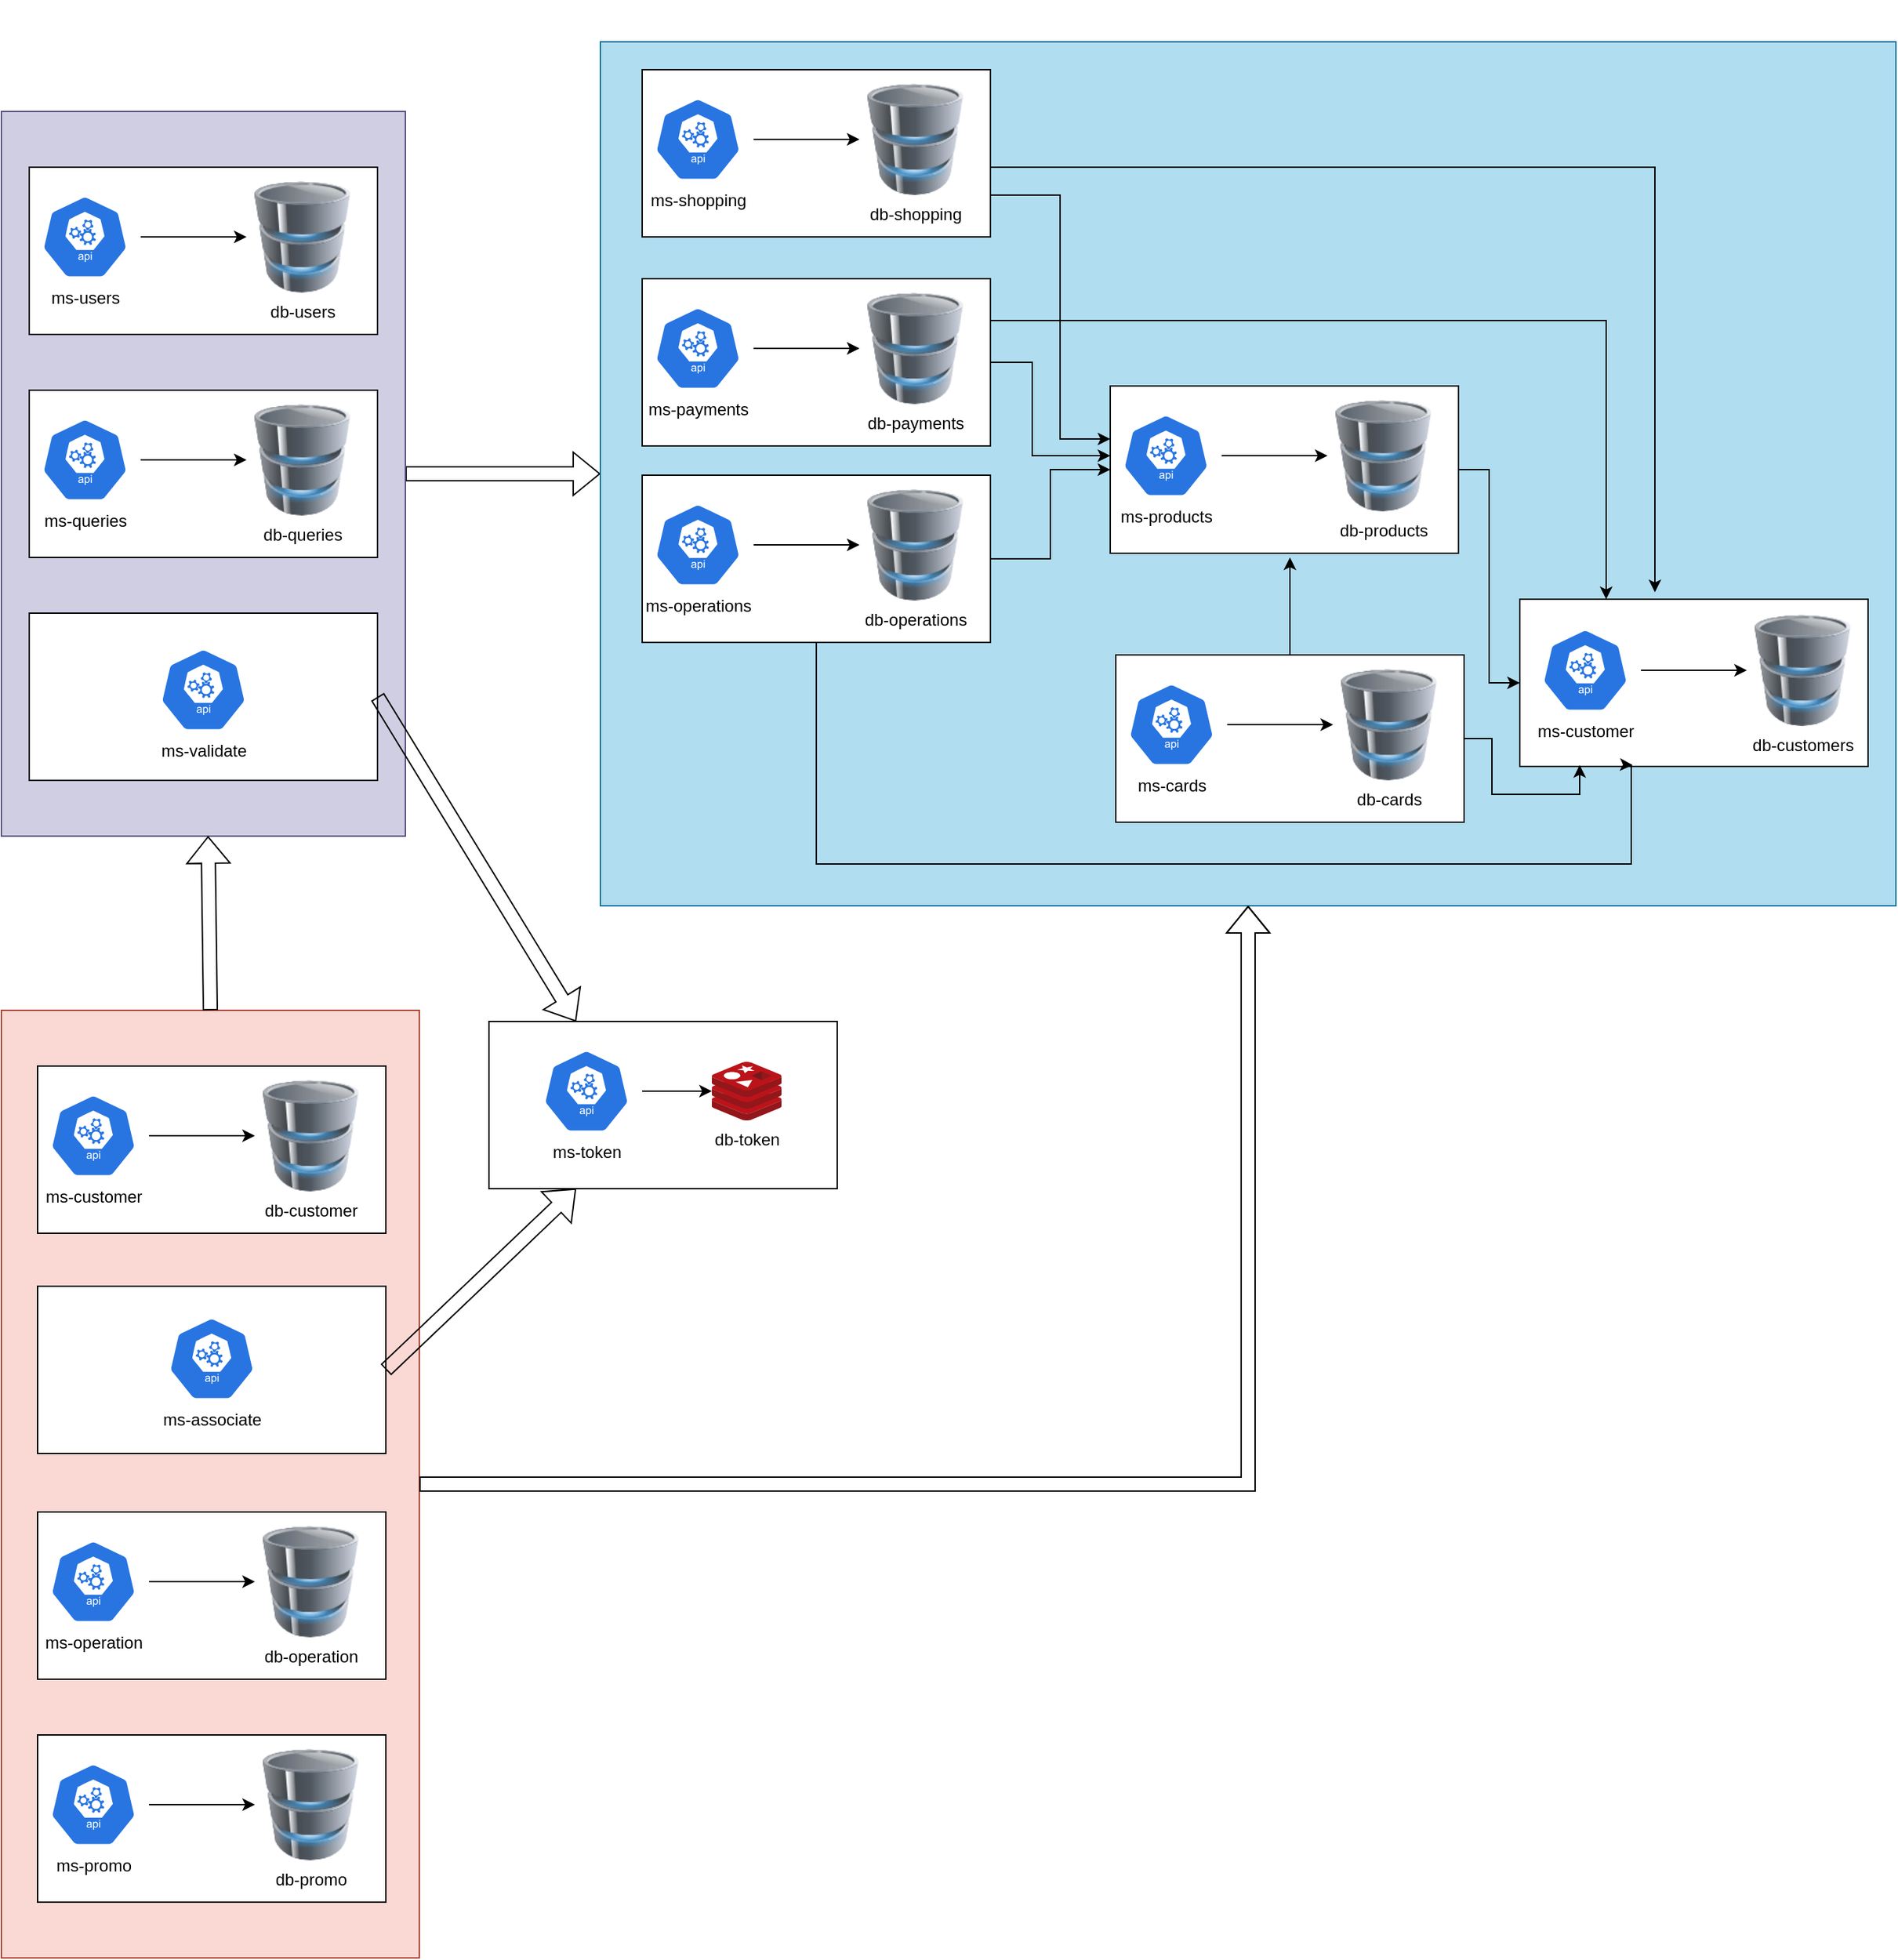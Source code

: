 <mxfile version="20.8.16" type="device" pages="10"><diagram id="bI5OG4YbrkHxdxl9GUgO" name="Arquitectura"><mxGraphModel dx="2036" dy="953" grid="1" gridSize="10" guides="1" tooltips="1" connect="1" arrows="1" fold="1" page="1" pageScale="1" pageWidth="827" pageHeight="1169" math="0" shadow="0"><root><mxCell id="0"/><mxCell id="1" parent="0"/><mxCell id="ImOn8n8q7qlHQq7XSY2V-15" value="" style="shape=flexArrow;endArrow=classic;html=1;rounded=0;entryX=0;entryY=0.5;entryDx=0;entryDy=0;exitX=1;exitY=0.5;exitDx=0;exitDy=0;" parent="1" source="ImOn8n8q7qlHQq7XSY2V-2" target="ImOn8n8q7qlHQq7XSY2V-1" edge="1"><mxGeometry width="50" height="50" relative="1" as="geometry"><mxPoint x="510" y="490" as="sourcePoint"/><mxPoint x="810" y="400" as="targetPoint"/><Array as="points"/></mxGeometry></mxCell><mxCell id="J209AGqD3iWxIZn-Zyo3-8" value="" style="group" parent="1" vertex="1" connectable="0"><mxGeometry x="590" y="75" width="930" height="720" as="geometry"/></mxCell><mxCell id="FhswpPT-P8TapR2bb8Ly-2" value="" style="group" parent="J209AGqD3iWxIZn-Zyo3-8" vertex="1" connectable="0"><mxGeometry y="30" width="930" height="620" as="geometry"/></mxCell><mxCell id="ImOn8n8q7qlHQq7XSY2V-1" value="" style="rounded=0;whiteSpace=wrap;html=1;fillColor=#b1ddf0;strokeColor=#10739e;" parent="FhswpPT-P8TapR2bb8Ly-2" vertex="1"><mxGeometry width="930" height="620" as="geometry"/></mxCell><mxCell id="tQ7kCjf9MEW08KOer6E2-3" value="" style="group" parent="FhswpPT-P8TapR2bb8Ly-2" vertex="1" connectable="0"><mxGeometry x="30" y="170" width="250" height="120" as="geometry"/></mxCell><mxCell id="tQ7kCjf9MEW08KOer6E2-1" value="" style="rounded=0;whiteSpace=wrap;html=1;" parent="tQ7kCjf9MEW08KOer6E2-3" vertex="1"><mxGeometry width="250" height="120" as="geometry"/></mxCell><mxCell id="pB8GRAe6WzkX_tIAieHO-15" value="ms-payments" style="sketch=0;html=1;dashed=0;whitespace=wrap;fillColor=#2875E2;strokeColor=#ffffff;points=[[0.005,0.63,0],[0.1,0.2,0],[0.9,0.2,0],[0.5,0,0],[0.995,0.63,0],[0.72,0.99,0],[0.5,1,0],[0.28,0.99,0]];verticalLabelPosition=bottom;align=center;verticalAlign=top;shape=mxgraph.kubernetes.icon;prIcon=api" parent="tQ7kCjf9MEW08KOer6E2-3" vertex="1"><mxGeometry y="20" width="80" height="60" as="geometry"/></mxCell><mxCell id="pB8GRAe6WzkX_tIAieHO-16" value="db-payments" style="image;html=1;image=img/lib/clip_art/computers/Database_128x128.png" parent="tQ7kCjf9MEW08KOer6E2-3" vertex="1"><mxGeometry x="156" y="10" width="80" height="80" as="geometry"/></mxCell><mxCell id="pB8GRAe6WzkX_tIAieHO-14" style="edgeStyle=orthogonalEdgeStyle;rounded=0;orthogonalLoop=1;jettySize=auto;html=1;" parent="tQ7kCjf9MEW08KOer6E2-3" source="pB8GRAe6WzkX_tIAieHO-15" target="pB8GRAe6WzkX_tIAieHO-16" edge="1"><mxGeometry relative="1" as="geometry"/></mxCell><mxCell id="tQ7kCjf9MEW08KOer6E2-4" value="" style="group" parent="FhswpPT-P8TapR2bb8Ly-2" vertex="1" connectable="0"><mxGeometry x="30" y="311" width="250" height="120" as="geometry"/></mxCell><mxCell id="tQ7kCjf9MEW08KOer6E2-2" value="" style="rounded=0;whiteSpace=wrap;html=1;" parent="tQ7kCjf9MEW08KOer6E2-4" vertex="1"><mxGeometry width="250" height="120" as="geometry"/></mxCell><mxCell id="pB8GRAe6WzkX_tIAieHO-10" value="ms-operations" style="sketch=0;html=1;dashed=0;whitespace=wrap;fillColor=#2875E2;strokeColor=#ffffff;points=[[0.005,0.63,0],[0.1,0.2,0],[0.9,0.2,0],[0.5,0,0],[0.995,0.63,0],[0.72,0.99,0],[0.5,1,0],[0.28,0.99,0]];verticalLabelPosition=bottom;align=center;verticalAlign=top;shape=mxgraph.kubernetes.icon;prIcon=api" parent="tQ7kCjf9MEW08KOer6E2-4" vertex="1"><mxGeometry y="20" width="80" height="60" as="geometry"/></mxCell><mxCell id="pB8GRAe6WzkX_tIAieHO-11" value="db-operations" style="image;html=1;image=img/lib/clip_art/computers/Database_128x128.png" parent="tQ7kCjf9MEW08KOer6E2-4" vertex="1"><mxGeometry x="156" y="10" width="80" height="80" as="geometry"/></mxCell><mxCell id="pB8GRAe6WzkX_tIAieHO-9" style="edgeStyle=orthogonalEdgeStyle;rounded=0;orthogonalLoop=1;jettySize=auto;html=1;" parent="tQ7kCjf9MEW08KOer6E2-4" source="pB8GRAe6WzkX_tIAieHO-10" target="pB8GRAe6WzkX_tIAieHO-11" edge="1"><mxGeometry relative="1" as="geometry"/></mxCell><mxCell id="tQ7kCjf9MEW08KOer6E2-11" value="" style="group" parent="FhswpPT-P8TapR2bb8Ly-2" vertex="1" connectable="0"><mxGeometry x="366" y="247" width="250" height="120" as="geometry"/></mxCell><mxCell id="tQ7kCjf9MEW08KOer6E2-6" value="" style="rounded=0;whiteSpace=wrap;html=1;" parent="tQ7kCjf9MEW08KOer6E2-11" vertex="1"><mxGeometry width="250" height="120" as="geometry"/></mxCell><mxCell id="pB8GRAe6WzkX_tIAieHO-6" value="ms-products" style="sketch=0;html=1;dashed=0;whitespace=wrap;fillColor=#2875E2;strokeColor=#ffffff;points=[[0.005,0.63,0],[0.1,0.2,0],[0.9,0.2,0],[0.5,0,0],[0.995,0.63,0],[0.72,0.99,0],[0.5,1,0],[0.28,0.99,0]];verticalLabelPosition=bottom;align=center;verticalAlign=top;shape=mxgraph.kubernetes.icon;prIcon=api" parent="tQ7kCjf9MEW08KOer6E2-11" vertex="1"><mxGeometry y="20" width="80" height="60" as="geometry"/></mxCell><mxCell id="pB8GRAe6WzkX_tIAieHO-7" value="db-products" style="image;html=1;image=img/lib/clip_art/computers/Database_128x128.png" parent="tQ7kCjf9MEW08KOer6E2-11" vertex="1"><mxGeometry x="156" y="10" width="80" height="80" as="geometry"/></mxCell><mxCell id="pB8GRAe6WzkX_tIAieHO-8" style="edgeStyle=orthogonalEdgeStyle;rounded=0;orthogonalLoop=1;jettySize=auto;html=1;" parent="tQ7kCjf9MEW08KOer6E2-11" source="pB8GRAe6WzkX_tIAieHO-6" target="pB8GRAe6WzkX_tIAieHO-7" edge="1"><mxGeometry relative="1" as="geometry"/></mxCell><mxCell id="tQ7kCjf9MEW08KOer6E2-12" style="edgeStyle=orthogonalEdgeStyle;rounded=0;orthogonalLoop=1;jettySize=auto;html=1;" parent="FhswpPT-P8TapR2bb8Ly-2" source="tQ7kCjf9MEW08KOer6E2-1" target="pB8GRAe6WzkX_tIAieHO-6" edge="1"><mxGeometry relative="1" as="geometry"><Array as="points"><mxPoint x="310" y="230"/><mxPoint x="310" y="297"/></Array></mxGeometry></mxCell><mxCell id="tQ7kCjf9MEW08KOer6E2-13" style="edgeStyle=orthogonalEdgeStyle;rounded=0;orthogonalLoop=1;jettySize=auto;html=1;" parent="FhswpPT-P8TapR2bb8Ly-2" source="tQ7kCjf9MEW08KOer6E2-2" target="tQ7kCjf9MEW08KOer6E2-6" edge="1"><mxGeometry relative="1" as="geometry"/></mxCell><mxCell id="tQ7kCjf9MEW08KOer6E2-14" value="" style="group" parent="FhswpPT-P8TapR2bb8Ly-2" vertex="1" connectable="0"><mxGeometry x="660" y="400" width="250" height="120" as="geometry"/></mxCell><mxCell id="tQ7kCjf9MEW08KOer6E2-10" value="" style="rounded=0;whiteSpace=wrap;html=1;" parent="tQ7kCjf9MEW08KOer6E2-14" vertex="1"><mxGeometry width="250" height="120" as="geometry"/></mxCell><mxCell id="pB8GRAe6WzkX_tIAieHO-3" value="db-customers" style="image;html=1;image=img/lib/clip_art/computers/Database_128x128.png" parent="tQ7kCjf9MEW08KOer6E2-14" vertex="1"><mxGeometry x="163" y="11" width="80" height="80" as="geometry"/></mxCell><mxCell id="pB8GRAe6WzkX_tIAieHO-5" style="edgeStyle=orthogonalEdgeStyle;rounded=0;orthogonalLoop=1;jettySize=auto;html=1;" parent="tQ7kCjf9MEW08KOer6E2-14" source="pB8GRAe6WzkX_tIAieHO-4" target="pB8GRAe6WzkX_tIAieHO-3" edge="1"><mxGeometry relative="1" as="geometry"/></mxCell><mxCell id="pB8GRAe6WzkX_tIAieHO-4" value="ms-customer" style="sketch=0;html=1;dashed=0;whitespace=wrap;fillColor=#2875E2;strokeColor=#ffffff;points=[[0.005,0.63,0],[0.1,0.2,0],[0.9,0.2,0],[0.5,0,0],[0.995,0.63,0],[0.72,0.99,0],[0.5,1,0],[0.28,0.99,0]];verticalLabelPosition=bottom;align=center;verticalAlign=top;shape=mxgraph.kubernetes.icon;prIcon=api" parent="tQ7kCjf9MEW08KOer6E2-14" vertex="1"><mxGeometry x="7" y="21" width="80" height="60" as="geometry"/></mxCell><mxCell id="tQ7kCjf9MEW08KOer6E2-15" style="edgeStyle=orthogonalEdgeStyle;rounded=0;orthogonalLoop=1;jettySize=auto;html=1;entryX=0;entryY=0.5;entryDx=0;entryDy=0;" parent="FhswpPT-P8TapR2bb8Ly-2" source="tQ7kCjf9MEW08KOer6E2-6" target="tQ7kCjf9MEW08KOer6E2-10" edge="1"><mxGeometry relative="1" as="geometry"/></mxCell><mxCell id="tQ7kCjf9MEW08KOer6E2-16" style="edgeStyle=orthogonalEdgeStyle;rounded=0;orthogonalLoop=1;jettySize=auto;html=1;entryX=0.25;entryY=0;entryDx=0;entryDy=0;" parent="FhswpPT-P8TapR2bb8Ly-2" source="tQ7kCjf9MEW08KOer6E2-1" target="tQ7kCjf9MEW08KOer6E2-10" edge="1"><mxGeometry relative="1" as="geometry"><mxPoint x="760" y="270" as="targetPoint"/><Array as="points"><mxPoint x="722" y="200"/><mxPoint x="722" y="400"/></Array></mxGeometry></mxCell><mxCell id="tQ7kCjf9MEW08KOer6E2-17" style="edgeStyle=orthogonalEdgeStyle;rounded=0;orthogonalLoop=1;jettySize=auto;html=1;entryX=0.324;entryY=0.992;entryDx=0;entryDy=0;entryPerimeter=0;" parent="FhswpPT-P8TapR2bb8Ly-2" source="tQ7kCjf9MEW08KOer6E2-2" target="tQ7kCjf9MEW08KOer6E2-10" edge="1"><mxGeometry relative="1" as="geometry"><mxPoint x="530" y="510" as="targetPoint"/><Array as="points"><mxPoint x="155" y="590"/><mxPoint x="740" y="590"/></Array></mxGeometry></mxCell><mxCell id="De7_aMg0YRirg4XIKX2l-1" value="" style="group" parent="FhswpPT-P8TapR2bb8Ly-2" vertex="1" connectable="0"><mxGeometry x="370" y="440" width="250" height="120" as="geometry"/></mxCell><mxCell id="De7_aMg0YRirg4XIKX2l-2" value="" style="rounded=0;whiteSpace=wrap;html=1;" parent="De7_aMg0YRirg4XIKX2l-1" vertex="1"><mxGeometry width="250" height="120" as="geometry"/></mxCell><mxCell id="De7_aMg0YRirg4XIKX2l-3" value="ms-cards" style="sketch=0;html=1;dashed=0;whitespace=wrap;fillColor=#2875E2;strokeColor=#ffffff;points=[[0.005,0.63,0],[0.1,0.2,0],[0.9,0.2,0],[0.5,0,0],[0.995,0.63,0],[0.72,0.99,0],[0.5,1,0],[0.28,0.99,0]];verticalLabelPosition=bottom;align=center;verticalAlign=top;shape=mxgraph.kubernetes.icon;prIcon=api" parent="De7_aMg0YRirg4XIKX2l-1" vertex="1"><mxGeometry y="20" width="80" height="60" as="geometry"/></mxCell><mxCell id="De7_aMg0YRirg4XIKX2l-4" value="db-cards" style="image;html=1;image=img/lib/clip_art/computers/Database_128x128.png" parent="De7_aMg0YRirg4XIKX2l-1" vertex="1"><mxGeometry x="156" y="10" width="80" height="80" as="geometry"/></mxCell><mxCell id="De7_aMg0YRirg4XIKX2l-5" style="edgeStyle=orthogonalEdgeStyle;rounded=0;orthogonalLoop=1;jettySize=auto;html=1;" parent="De7_aMg0YRirg4XIKX2l-1" source="De7_aMg0YRirg4XIKX2l-3" target="De7_aMg0YRirg4XIKX2l-4" edge="1"><mxGeometry relative="1" as="geometry"/></mxCell><mxCell id="De7_aMg0YRirg4XIKX2l-6" style="edgeStyle=orthogonalEdgeStyle;rounded=0;orthogonalLoop=1;jettySize=auto;html=1;" parent="FhswpPT-P8TapR2bb8Ly-2" source="De7_aMg0YRirg4XIKX2l-2" edge="1"><mxGeometry relative="1" as="geometry"><mxPoint x="495" y="370" as="targetPoint"/></mxGeometry></mxCell><mxCell id="De7_aMg0YRirg4XIKX2l-7" style="edgeStyle=orthogonalEdgeStyle;rounded=0;orthogonalLoop=1;jettySize=auto;html=1;entryX=0.172;entryY=0.992;entryDx=0;entryDy=0;entryPerimeter=0;" parent="FhswpPT-P8TapR2bb8Ly-2" source="De7_aMg0YRirg4XIKX2l-2" target="tQ7kCjf9MEW08KOer6E2-10" edge="1"><mxGeometry relative="1" as="geometry"/></mxCell><mxCell id="J209AGqD3iWxIZn-Zyo3-1" value="" style="group" parent="FhswpPT-P8TapR2bb8Ly-2" vertex="1" connectable="0"><mxGeometry x="30" y="20" width="250" height="120" as="geometry"/></mxCell><mxCell id="J209AGqD3iWxIZn-Zyo3-2" value="" style="rounded=0;whiteSpace=wrap;html=1;" parent="J209AGqD3iWxIZn-Zyo3-1" vertex="1"><mxGeometry width="250" height="120" as="geometry"/></mxCell><mxCell id="J209AGqD3iWxIZn-Zyo3-3" value="ms-shopping" style="sketch=0;html=1;dashed=0;whitespace=wrap;fillColor=#2875E2;strokeColor=#ffffff;points=[[0.005,0.63,0],[0.1,0.2,0],[0.9,0.2,0],[0.5,0,0],[0.995,0.63,0],[0.72,0.99,0],[0.5,1,0],[0.28,0.99,0]];verticalLabelPosition=bottom;align=center;verticalAlign=top;shape=mxgraph.kubernetes.icon;prIcon=api" parent="J209AGqD3iWxIZn-Zyo3-1" vertex="1"><mxGeometry y="20" width="80" height="60" as="geometry"/></mxCell><mxCell id="J209AGqD3iWxIZn-Zyo3-4" value="db-shopping" style="image;html=1;image=img/lib/clip_art/computers/Database_128x128.png" parent="J209AGqD3iWxIZn-Zyo3-1" vertex="1"><mxGeometry x="156" y="10" width="80" height="80" as="geometry"/></mxCell><mxCell id="J209AGqD3iWxIZn-Zyo3-5" style="edgeStyle=orthogonalEdgeStyle;rounded=0;orthogonalLoop=1;jettySize=auto;html=1;" parent="J209AGqD3iWxIZn-Zyo3-1" source="J209AGqD3iWxIZn-Zyo3-3" target="J209AGqD3iWxIZn-Zyo3-4" edge="1"><mxGeometry relative="1" as="geometry"/></mxCell><mxCell id="J209AGqD3iWxIZn-Zyo3-6" style="edgeStyle=orthogonalEdgeStyle;rounded=0;orthogonalLoop=1;jettySize=auto;html=1;entryX=0;entryY=0.317;entryDx=0;entryDy=0;entryPerimeter=0;" parent="FhswpPT-P8TapR2bb8Ly-2" source="J209AGqD3iWxIZn-Zyo3-2" target="tQ7kCjf9MEW08KOer6E2-6" edge="1"><mxGeometry relative="1" as="geometry"><Array as="points"><mxPoint x="330" y="110"/><mxPoint x="330" y="285"/></Array></mxGeometry></mxCell><mxCell id="J209AGqD3iWxIZn-Zyo3-7" style="edgeStyle=orthogonalEdgeStyle;rounded=0;orthogonalLoop=1;jettySize=auto;html=1;entryX=0.388;entryY=-0.042;entryDx=0;entryDy=0;entryPerimeter=0;" parent="FhswpPT-P8TapR2bb8Ly-2" source="J209AGqD3iWxIZn-Zyo3-2" target="tQ7kCjf9MEW08KOer6E2-10" edge="1"><mxGeometry relative="1" as="geometry"><Array as="points"><mxPoint x="757" y="90"/></Array></mxGeometry></mxCell><mxCell id="FhswpPT-P8TapR2bb8Ly-1" value="" style="group" parent="1" vertex="1" connectable="0"><mxGeometry x="160" y="165" width="290" height="510" as="geometry"/></mxCell><mxCell id="ImOn8n8q7qlHQq7XSY2V-2" value="" style="rounded=0;whiteSpace=wrap;html=1;fillColor=#d0cee2;strokeColor=#56517e;" parent="FhswpPT-P8TapR2bb8Ly-1" vertex="1"><mxGeometry y="-10" width="290" height="520" as="geometry"/></mxCell><mxCell id="ImOn8n8q7qlHQq7XSY2V-8" value="" style="group" parent="FhswpPT-P8TapR2bb8Ly-1" vertex="1" connectable="0"><mxGeometry x="20" y="190" width="250" height="120" as="geometry"/></mxCell><mxCell id="ImOn8n8q7qlHQq7XSY2V-9" value="" style="rounded=0;whiteSpace=wrap;html=1;" parent="ImOn8n8q7qlHQq7XSY2V-8" vertex="1"><mxGeometry width="250" height="120" as="geometry"/></mxCell><mxCell id="ImOn8n8q7qlHQq7XSY2V-10" value="ms-queries" style="sketch=0;html=1;dashed=0;whitespace=wrap;fillColor=#2875E2;strokeColor=#ffffff;points=[[0.005,0.63,0],[0.1,0.2,0],[0.9,0.2,0],[0.5,0,0],[0.995,0.63,0],[0.72,0.99,0],[0.5,1,0],[0.28,0.99,0]];verticalLabelPosition=bottom;align=center;verticalAlign=top;shape=mxgraph.kubernetes.icon;prIcon=api" parent="ImOn8n8q7qlHQq7XSY2V-8" vertex="1"><mxGeometry y="20" width="80" height="60" as="geometry"/></mxCell><mxCell id="ImOn8n8q7qlHQq7XSY2V-11" value="db-queries" style="image;html=1;image=img/lib/clip_art/computers/Database_128x128.png" parent="ImOn8n8q7qlHQq7XSY2V-8" vertex="1"><mxGeometry x="156" y="10" width="80" height="80" as="geometry"/></mxCell><mxCell id="ImOn8n8q7qlHQq7XSY2V-12" style="edgeStyle=orthogonalEdgeStyle;rounded=0;orthogonalLoop=1;jettySize=auto;html=1;" parent="ImOn8n8q7qlHQq7XSY2V-8" source="ImOn8n8q7qlHQq7XSY2V-10" target="ImOn8n8q7qlHQq7XSY2V-11" edge="1"><mxGeometry relative="1" as="geometry"/></mxCell><mxCell id="ImOn8n8q7qlHQq7XSY2V-4" value="" style="rounded=0;whiteSpace=wrap;html=1;" parent="FhswpPT-P8TapR2bb8Ly-1" vertex="1"><mxGeometry x="20" y="30" width="250" height="120" as="geometry"/></mxCell><mxCell id="ImOn8n8q7qlHQq7XSY2V-5" value="ms-users" style="sketch=0;html=1;dashed=0;whitespace=wrap;fillColor=#2875E2;strokeColor=#ffffff;points=[[0.005,0.63,0],[0.1,0.2,0],[0.9,0.2,0],[0.5,0,0],[0.995,0.63,0],[0.72,0.99,0],[0.5,1,0],[0.28,0.99,0]];verticalLabelPosition=bottom;align=center;verticalAlign=top;shape=mxgraph.kubernetes.icon;prIcon=api" parent="FhswpPT-P8TapR2bb8Ly-1" vertex="1"><mxGeometry x="20" y="50" width="80" height="60" as="geometry"/></mxCell><mxCell id="ImOn8n8q7qlHQq7XSY2V-7" style="edgeStyle=orthogonalEdgeStyle;rounded=0;orthogonalLoop=1;jettySize=auto;html=1;" parent="FhswpPT-P8TapR2bb8Ly-1" source="ImOn8n8q7qlHQq7XSY2V-5" target="ImOn8n8q7qlHQq7XSY2V-6" edge="1"><mxGeometry relative="1" as="geometry"/></mxCell><mxCell id="ImOn8n8q7qlHQq7XSY2V-6" value="db-users" style="image;html=1;image=img/lib/clip_art/computers/Database_128x128.png" parent="FhswpPT-P8TapR2bb8Ly-1" vertex="1"><mxGeometry x="176" y="40" width="80" height="80" as="geometry"/></mxCell><mxCell id="FhswpPT-P8TapR2bb8Ly-23" value="" style="rounded=0;whiteSpace=wrap;html=1;" parent="FhswpPT-P8TapR2bb8Ly-1" vertex="1"><mxGeometry x="20" y="350" width="250" height="120" as="geometry"/></mxCell><mxCell id="FhswpPT-P8TapR2bb8Ly-24" value="ms-validate" style="sketch=0;html=1;dashed=0;whitespace=wrap;fillColor=#2875E2;strokeColor=#ffffff;points=[[0.005,0.63,0],[0.1,0.2,0],[0.9,0.2,0],[0.5,0,0],[0.995,0.63,0],[0.72,0.99,0],[0.5,1,0],[0.28,0.99,0]];verticalLabelPosition=bottom;align=center;verticalAlign=top;shape=mxgraph.kubernetes.icon;prIcon=api" parent="FhswpPT-P8TapR2bb8Ly-1" vertex="1"><mxGeometry x="105" y="375" width="80" height="60" as="geometry"/></mxCell><mxCell id="FhswpPT-P8TapR2bb8Ly-36" value="" style="group" parent="1" vertex="1" connectable="0"><mxGeometry x="160" y="800" width="300" height="680" as="geometry"/></mxCell><mxCell id="FhswpPT-P8TapR2bb8Ly-35" value="" style="rounded=0;whiteSpace=wrap;html=1;fontSize=33;fillColor=#fad9d5;strokeColor=#ae4132;" parent="FhswpPT-P8TapR2bb8Ly-36" vertex="1"><mxGeometry width="300" height="680" as="geometry"/></mxCell><mxCell id="FhswpPT-P8TapR2bb8Ly-19" value="" style="group" parent="FhswpPT-P8TapR2bb8Ly-36" vertex="1" connectable="0"><mxGeometry x="26" y="40" width="250" height="120" as="geometry"/></mxCell><mxCell id="FhswpPT-P8TapR2bb8Ly-6" value="" style="rounded=0;whiteSpace=wrap;html=1;" parent="FhswpPT-P8TapR2bb8Ly-19" vertex="1"><mxGeometry width="250" height="120" as="geometry"/></mxCell><mxCell id="FhswpPT-P8TapR2bb8Ly-7" value="ms-customer" style="sketch=0;html=1;dashed=0;whitespace=wrap;fillColor=#2875E2;strokeColor=#ffffff;points=[[0.005,0.63,0],[0.1,0.2,0],[0.9,0.2,0],[0.5,0,0],[0.995,0.63,0],[0.72,0.99,0],[0.5,1,0],[0.28,0.99,0]];verticalLabelPosition=bottom;align=center;verticalAlign=top;shape=mxgraph.kubernetes.icon;prIcon=api" parent="FhswpPT-P8TapR2bb8Ly-19" vertex="1"><mxGeometry y="20" width="80" height="60" as="geometry"/></mxCell><mxCell id="FhswpPT-P8TapR2bb8Ly-8" value="db-customer" style="image;html=1;image=img/lib/clip_art/computers/Database_128x128.png" parent="FhswpPT-P8TapR2bb8Ly-19" vertex="1"><mxGeometry x="156" y="10" width="80" height="80" as="geometry"/></mxCell><mxCell id="FhswpPT-P8TapR2bb8Ly-9" style="edgeStyle=orthogonalEdgeStyle;rounded=0;orthogonalLoop=1;jettySize=auto;html=1;" parent="FhswpPT-P8TapR2bb8Ly-19" source="FhswpPT-P8TapR2bb8Ly-7" target="FhswpPT-P8TapR2bb8Ly-8" edge="1"><mxGeometry relative="1" as="geometry"/></mxCell><mxCell id="FhswpPT-P8TapR2bb8Ly-20" value="" style="group" parent="FhswpPT-P8TapR2bb8Ly-36" vertex="1" connectable="0"><mxGeometry x="26" y="360" width="250" height="120" as="geometry"/></mxCell><mxCell id="FhswpPT-P8TapR2bb8Ly-10" value="" style="rounded=0;whiteSpace=wrap;html=1;" parent="FhswpPT-P8TapR2bb8Ly-20" vertex="1"><mxGeometry width="250" height="120" as="geometry"/></mxCell><mxCell id="FhswpPT-P8TapR2bb8Ly-11" value="ms-operation" style="sketch=0;html=1;dashed=0;whitespace=wrap;fillColor=#2875E2;strokeColor=#ffffff;points=[[0.005,0.63,0],[0.1,0.2,0],[0.9,0.2,0],[0.5,0,0],[0.995,0.63,0],[0.72,0.99,0],[0.5,1,0],[0.28,0.99,0]];verticalLabelPosition=bottom;align=center;verticalAlign=top;shape=mxgraph.kubernetes.icon;prIcon=api" parent="FhswpPT-P8TapR2bb8Ly-20" vertex="1"><mxGeometry y="20" width="80" height="60" as="geometry"/></mxCell><mxCell id="FhswpPT-P8TapR2bb8Ly-12" value="db-operation" style="image;html=1;image=img/lib/clip_art/computers/Database_128x128.png" parent="FhswpPT-P8TapR2bb8Ly-20" vertex="1"><mxGeometry x="156" y="10" width="80" height="80" as="geometry"/></mxCell><mxCell id="FhswpPT-P8TapR2bb8Ly-13" style="edgeStyle=orthogonalEdgeStyle;rounded=0;orthogonalLoop=1;jettySize=auto;html=1;" parent="FhswpPT-P8TapR2bb8Ly-20" source="FhswpPT-P8TapR2bb8Ly-11" target="FhswpPT-P8TapR2bb8Ly-12" edge="1"><mxGeometry relative="1" as="geometry"/></mxCell><mxCell id="FhswpPT-P8TapR2bb8Ly-21" value="" style="group" parent="FhswpPT-P8TapR2bb8Ly-36" vertex="1" connectable="0"><mxGeometry x="26" y="198" width="250" height="120" as="geometry"/></mxCell><mxCell id="FhswpPT-P8TapR2bb8Ly-14" value="" style="rounded=0;whiteSpace=wrap;html=1;" parent="FhswpPT-P8TapR2bb8Ly-21" vertex="1"><mxGeometry width="250" height="120" as="geometry"/></mxCell><mxCell id="FhswpPT-P8TapR2bb8Ly-15" value="ms-associate" style="sketch=0;html=1;dashed=0;whitespace=wrap;fillColor=#2875E2;strokeColor=#ffffff;points=[[0.005,0.63,0],[0.1,0.2,0],[0.9,0.2,0],[0.5,0,0],[0.995,0.63,0],[0.72,0.99,0],[0.5,1,0],[0.28,0.99,0]];verticalLabelPosition=bottom;align=center;verticalAlign=top;shape=mxgraph.kubernetes.icon;prIcon=api" parent="FhswpPT-P8TapR2bb8Ly-21" vertex="1"><mxGeometry x="85" y="22" width="80" height="60" as="geometry"/></mxCell><mxCell id="FhswpPT-P8TapR2bb8Ly-30" value="" style="group" parent="FhswpPT-P8TapR2bb8Ly-36" vertex="1" connectable="0"><mxGeometry x="26" y="520" width="250" height="120" as="geometry"/></mxCell><mxCell id="FhswpPT-P8TapR2bb8Ly-31" value="" style="rounded=0;whiteSpace=wrap;html=1;" parent="FhswpPT-P8TapR2bb8Ly-30" vertex="1"><mxGeometry width="250" height="120" as="geometry"/></mxCell><mxCell id="FhswpPT-P8TapR2bb8Ly-32" value="ms-promo" style="sketch=0;html=1;dashed=0;whitespace=wrap;fillColor=#2875E2;strokeColor=#ffffff;points=[[0.005,0.63,0],[0.1,0.2,0],[0.9,0.2,0],[0.5,0,0],[0.995,0.63,0],[0.72,0.99,0],[0.5,1,0],[0.28,0.99,0]];verticalLabelPosition=bottom;align=center;verticalAlign=top;shape=mxgraph.kubernetes.icon;prIcon=api" parent="FhswpPT-P8TapR2bb8Ly-30" vertex="1"><mxGeometry y="20" width="80" height="60" as="geometry"/></mxCell><mxCell id="FhswpPT-P8TapR2bb8Ly-33" value="db-promo" style="image;html=1;image=img/lib/clip_art/computers/Database_128x128.png" parent="FhswpPT-P8TapR2bb8Ly-30" vertex="1"><mxGeometry x="156" y="10" width="80" height="80" as="geometry"/></mxCell><mxCell id="FhswpPT-P8TapR2bb8Ly-34" style="edgeStyle=orthogonalEdgeStyle;rounded=0;orthogonalLoop=1;jettySize=auto;html=1;" parent="FhswpPT-P8TapR2bb8Ly-30" source="FhswpPT-P8TapR2bb8Ly-32" target="FhswpPT-P8TapR2bb8Ly-33" edge="1"><mxGeometry relative="1" as="geometry"/></mxCell><mxCell id="FhswpPT-P8TapR2bb8Ly-37" value="" style="shape=flexArrow;endArrow=classic;html=1;rounded=0;" parent="1" target="ImOn8n8q7qlHQq7XSY2V-2" edge="1"><mxGeometry width="50" height="50" relative="1" as="geometry"><mxPoint x="310" y="800" as="sourcePoint"/><mxPoint x="600" y="425.0" as="targetPoint"/><Array as="points"/></mxGeometry></mxCell><mxCell id="JV_GgNskBXsoQBchVJ7_-1" value="" style="shape=flexArrow;endArrow=classic;html=1;rounded=0;entryX=0.5;entryY=1;entryDx=0;entryDy=0;exitX=1;exitY=0.5;exitDx=0;exitDy=0;" parent="1" source="FhswpPT-P8TapR2bb8Ly-35" target="ImOn8n8q7qlHQq7XSY2V-1" edge="1"><mxGeometry width="50" height="50" relative="1" as="geometry"><mxPoint x="951.62" y="1055" as="sourcePoint"/><mxPoint x="949.997" y="930" as="targetPoint"/><Array as="points"><mxPoint x="1055" y="1140"/></Array></mxGeometry></mxCell><mxCell id="I5FJMRvYtZKjVM2EX2RC-1" value="" style="group" vertex="1" connectable="0" parent="1"><mxGeometry x="510" y="808" width="250" height="120" as="geometry"/></mxCell><mxCell id="I5FJMRvYtZKjVM2EX2RC-2" value="" style="rounded=0;whiteSpace=wrap;html=1;" vertex="1" parent="I5FJMRvYtZKjVM2EX2RC-1"><mxGeometry width="250" height="120" as="geometry"/></mxCell><mxCell id="I5FJMRvYtZKjVM2EX2RC-7" style="edgeStyle=orthogonalEdgeStyle;rounded=0;orthogonalLoop=1;jettySize=auto;html=1;" edge="1" parent="I5FJMRvYtZKjVM2EX2RC-1" source="I5FJMRvYtZKjVM2EX2RC-3" target="I5FJMRvYtZKjVM2EX2RC-6"><mxGeometry relative="1" as="geometry"/></mxCell><mxCell id="I5FJMRvYtZKjVM2EX2RC-3" value="ms-token" style="sketch=0;html=1;dashed=0;whitespace=wrap;fillColor=#2875E2;strokeColor=#ffffff;points=[[0.005,0.63,0],[0.1,0.2,0],[0.9,0.2,0],[0.5,0,0],[0.995,0.63,0],[0.72,0.99,0],[0.5,1,0],[0.28,0.99,0]];verticalLabelPosition=bottom;align=center;verticalAlign=top;shape=mxgraph.kubernetes.icon;prIcon=api" vertex="1" parent="I5FJMRvYtZKjVM2EX2RC-1"><mxGeometry x="30" y="20" width="80" height="60" as="geometry"/></mxCell><mxCell id="I5FJMRvYtZKjVM2EX2RC-6" value="db-token" style="sketch=0;aspect=fixed;html=1;points=[];align=center;image;fontSize=12;image=img/lib/mscae/Cache_Redis_Product.svg;" vertex="1" parent="I5FJMRvYtZKjVM2EX2RC-1"><mxGeometry x="160" y="29" width="50" height="42" as="geometry"/></mxCell><mxCell id="I5FJMRvYtZKjVM2EX2RC-8" value="" style="shape=flexArrow;endArrow=classic;html=1;rounded=0;exitX=1;exitY=0.5;exitDx=0;exitDy=0;entryX=0.25;entryY=1;entryDx=0;entryDy=0;" edge="1" parent="1" source="FhswpPT-P8TapR2bb8Ly-14" target="I5FJMRvYtZKjVM2EX2RC-2"><mxGeometry width="50" height="50" relative="1" as="geometry"><mxPoint x="550" y="950" as="sourcePoint"/><mxPoint x="519.997" y="760" as="targetPoint"/><Array as="points"/></mxGeometry></mxCell><mxCell id="I5FJMRvYtZKjVM2EX2RC-9" value="" style="shape=flexArrow;endArrow=classic;html=1;rounded=0;exitX=1;exitY=0.5;exitDx=0;exitDy=0;entryX=0.25;entryY=0;entryDx=0;entryDy=0;" edge="1" parent="1" source="FhswpPT-P8TapR2bb8Ly-23" target="I5FJMRvYtZKjVM2EX2RC-2"><mxGeometry width="50" height="50" relative="1" as="geometry"><mxPoint x="521.62" y="820" as="sourcePoint"/><mxPoint x="519.997" y="695" as="targetPoint"/><Array as="points"/></mxGeometry></mxCell></root></mxGraphModel></diagram><diagram id="JsrH1iOWHZOsJIWCfG4k" name="Endpoints"><mxGraphModel dx="1991" dy="2409" grid="1" gridSize="10" guides="1" tooltips="1" connect="1" arrows="1" fold="1" page="1" pageScale="1" pageWidth="827" pageHeight="1169" math="0" shadow="0"><root><mxCell id="0"/><mxCell id="1" parent="0"/><mxCell id="tOuxI5Yr7qKDuEy044TT-251" value="" style="group" vertex="1" connectable="0" parent="1"><mxGeometry x="1950" y="-1120" width="1320" height="1930" as="geometry"/></mxCell><mxCell id="tOuxI5Yr7qKDuEy044TT-249" value="" style="rounded=0;whiteSpace=wrap;html=1;fillColor=#b1ddf0;strokeColor=#10739e;" vertex="1" parent="tOuxI5Yr7qKDuEy044TT-251"><mxGeometry width="1320" height="1930" as="geometry"/></mxCell><mxCell id="tOuxI5Yr7qKDuEy044TT-2" value="" style="group" vertex="1" connectable="0" parent="tOuxI5Yr7qKDuEy044TT-251"><mxGeometry x="220" y="380" width="250" height="120" as="geometry"/></mxCell><mxCell id="tOuxI5Yr7qKDuEy044TT-3" value="" style="rounded=0;whiteSpace=wrap;html=1;" vertex="1" parent="tOuxI5Yr7qKDuEy044TT-2"><mxGeometry width="250" height="120" as="geometry"/></mxCell><mxCell id="tOuxI5Yr7qKDuEy044TT-4" value="ms-payments" style="sketch=0;html=1;dashed=0;whitespace=wrap;fillColor=#2875E2;strokeColor=#ffffff;points=[[0.005,0.63,0],[0.1,0.2,0],[0.9,0.2,0],[0.5,0,0],[0.995,0.63,0],[0.72,0.99,0],[0.5,1,0],[0.28,0.99,0]];verticalLabelPosition=bottom;align=center;verticalAlign=top;shape=mxgraph.kubernetes.icon;prIcon=api" vertex="1" parent="tOuxI5Yr7qKDuEy044TT-2"><mxGeometry y="20" width="80" height="60" as="geometry"/></mxCell><mxCell id="tOuxI5Yr7qKDuEy044TT-5" value="db-payments" style="image;html=1;image=img/lib/clip_art/computers/Database_128x128.png" vertex="1" parent="tOuxI5Yr7qKDuEy044TT-2"><mxGeometry x="156" y="10" width="80" height="80" as="geometry"/></mxCell><mxCell id="tOuxI5Yr7qKDuEy044TT-6" style="edgeStyle=orthogonalEdgeStyle;rounded=0;orthogonalLoop=1;jettySize=auto;html=1;" edge="1" parent="tOuxI5Yr7qKDuEy044TT-2" source="tOuxI5Yr7qKDuEy044TT-4" target="tOuxI5Yr7qKDuEy044TT-5"><mxGeometry relative="1" as="geometry"/></mxCell><mxCell id="tOuxI5Yr7qKDuEy044TT-235" style="edgeStyle=orthogonalEdgeStyle;rounded=0;orthogonalLoop=1;jettySize=auto;html=1;entryX=0;entryY=0.5;entryDx=0;entryDy=0;" edge="1" parent="tOuxI5Yr7qKDuEy044TT-251" source="tOuxI5Yr7qKDuEy044TT-53" target="tOuxI5Yr7qKDuEy044TT-3"><mxGeometry relative="1" as="geometry"/></mxCell><mxCell id="tOuxI5Yr7qKDuEy044TT-53" value="GetAll [Payment]" style="verticalLabelPosition=bottom;html=1;verticalAlign=top;align=center;strokeColor=#82b366;fillColor=#d5e8d4;shape=mxgraph.azure.service_endpoint;" vertex="1" parent="tOuxI5Yr7qKDuEy044TT-251"><mxGeometry x="90" y="403" width="50" height="20" as="geometry"/></mxCell><mxCell id="tOuxI5Yr7qKDuEy044TT-236" style="edgeStyle=orthogonalEdgeStyle;rounded=0;orthogonalLoop=1;jettySize=auto;html=1;entryX=0;entryY=0.5;entryDx=0;entryDy=0;" edge="1" parent="tOuxI5Yr7qKDuEy044TT-251" source="tOuxI5Yr7qKDuEy044TT-54" target="tOuxI5Yr7qKDuEy044TT-3"><mxGeometry relative="1" as="geometry"/></mxCell><mxCell id="tOuxI5Yr7qKDuEy044TT-54" value="Create [Payment]" style="verticalLabelPosition=bottom;html=1;verticalAlign=top;align=center;strokeColor=#d6b656;fillColor=#fff2cc;shape=mxgraph.azure.service_endpoint;" vertex="1" parent="tOuxI5Yr7qKDuEy044TT-251"><mxGeometry x="90" y="457" width="50" height="20" as="geometry"/></mxCell><mxCell id="tOuxI5Yr7qKDuEy044TT-163" value="" style="group" vertex="1" connectable="0" parent="tOuxI5Yr7qKDuEy044TT-251"><mxGeometry x="720" y="120" width="551" height="801" as="geometry"/></mxCell><mxCell id="tOuxI5Yr7qKDuEy044TT-19" value="" style="group" vertex="1" connectable="0" parent="tOuxI5Yr7qKDuEy044TT-163"><mxGeometry x="301" y="304.5" width="250" height="120" as="geometry"/></mxCell><mxCell id="tOuxI5Yr7qKDuEy044TT-20" value="" style="rounded=0;whiteSpace=wrap;html=1;" vertex="1" parent="tOuxI5Yr7qKDuEy044TT-19"><mxGeometry width="250" height="120" as="geometry"/></mxCell><mxCell id="tOuxI5Yr7qKDuEy044TT-21" value="db-customers" style="image;html=1;image=img/lib/clip_art/computers/Database_128x128.png" vertex="1" parent="tOuxI5Yr7qKDuEy044TT-19"><mxGeometry x="163" y="11" width="80" height="80" as="geometry"/></mxCell><mxCell id="tOuxI5Yr7qKDuEy044TT-22" style="edgeStyle=orthogonalEdgeStyle;rounded=0;orthogonalLoop=1;jettySize=auto;html=1;" edge="1" parent="tOuxI5Yr7qKDuEy044TT-19" source="tOuxI5Yr7qKDuEy044TT-23" target="tOuxI5Yr7qKDuEy044TT-21"><mxGeometry relative="1" as="geometry"/></mxCell><mxCell id="tOuxI5Yr7qKDuEy044TT-23" value="ms-customer" style="sketch=0;html=1;dashed=0;whitespace=wrap;fillColor=#2875E2;strokeColor=#ffffff;points=[[0.005,0.63,0],[0.1,0.2,0],[0.9,0.2,0],[0.5,0,0],[0.995,0.63,0],[0.72,0.99,0],[0.5,1,0],[0.28,0.99,0]];verticalLabelPosition=bottom;align=center;verticalAlign=top;shape=mxgraph.kubernetes.icon;prIcon=api" vertex="1" parent="tOuxI5Yr7qKDuEy044TT-19"><mxGeometry x="7" y="21" width="80" height="60" as="geometry"/></mxCell><mxCell id="tOuxI5Yr7qKDuEy044TT-121" style="edgeStyle=orthogonalEdgeStyle;rounded=0;orthogonalLoop=1;jettySize=auto;html=1;entryX=0.5;entryY=0;entryDx=0;entryDy=0;" edge="1" parent="tOuxI5Yr7qKDuEy044TT-163" source="tOuxI5Yr7qKDuEy044TT-41" target="tOuxI5Yr7qKDuEy044TT-20"><mxGeometry relative="1" as="geometry"><Array as="points"><mxPoint x="426" y="10"/></Array></mxGeometry></mxCell><mxCell id="tOuxI5Yr7qKDuEy044TT-41" value="GetAll [State]" style="verticalLabelPosition=bottom;html=1;verticalAlign=top;align=center;strokeColor=#82b366;fillColor=#d5e8d4;shape=mxgraph.azure.service_endpoint;" vertex="1" parent="tOuxI5Yr7qKDuEy044TT-163"><mxGeometry x="281" width="50" height="20" as="geometry"/></mxCell><mxCell id="tOuxI5Yr7qKDuEy044TT-119" style="edgeStyle=orthogonalEdgeStyle;rounded=0;orthogonalLoop=1;jettySize=auto;html=1;entryX=0.5;entryY=0;entryDx=0;entryDy=0;" edge="1" parent="tOuxI5Yr7qKDuEy044TT-163" source="tOuxI5Yr7qKDuEy044TT-42" target="tOuxI5Yr7qKDuEy044TT-20"><mxGeometry relative="1" as="geometry"><Array as="points"><mxPoint x="426" y="64"/></Array></mxGeometry></mxCell><mxCell id="tOuxI5Yr7qKDuEy044TT-42" value="GetById [State]" style="verticalLabelPosition=bottom;html=1;verticalAlign=top;align=center;strokeColor=#82b366;fillColor=#d5e8d4;shape=mxgraph.azure.service_endpoint;" vertex="1" parent="tOuxI5Yr7qKDuEy044TT-163"><mxGeometry x="281" y="54" width="50" height="20" as="geometry"/></mxCell><mxCell id="tOuxI5Yr7qKDuEy044TT-118" style="edgeStyle=orthogonalEdgeStyle;rounded=0;orthogonalLoop=1;jettySize=auto;html=1;entryX=0.5;entryY=0;entryDx=0;entryDy=0;" edge="1" parent="tOuxI5Yr7qKDuEy044TT-163" source="tOuxI5Yr7qKDuEy044TT-43" target="tOuxI5Yr7qKDuEy044TT-20"><mxGeometry relative="1" as="geometry"><Array as="points"><mxPoint x="426" y="120"/></Array></mxGeometry></mxCell><mxCell id="tOuxI5Yr7qKDuEy044TT-43" value="Create [State]" style="verticalLabelPosition=bottom;html=1;verticalAlign=top;align=center;strokeColor=#d6b656;fillColor=#fff2cc;shape=mxgraph.azure.service_endpoint;" vertex="1" parent="tOuxI5Yr7qKDuEy044TT-163"><mxGeometry x="281" y="110" width="50" height="20" as="geometry"/></mxCell><mxCell id="tOuxI5Yr7qKDuEy044TT-117" style="edgeStyle=orthogonalEdgeStyle;rounded=0;orthogonalLoop=1;jettySize=auto;html=1;entryX=0.5;entryY=0;entryDx=0;entryDy=0;" edge="1" parent="tOuxI5Yr7qKDuEy044TT-163" source="tOuxI5Yr7qKDuEy044TT-44" target="tOuxI5Yr7qKDuEy044TT-20"><mxGeometry relative="1" as="geometry"><Array as="points"><mxPoint x="426" y="173"/></Array></mxGeometry></mxCell><mxCell id="tOuxI5Yr7qKDuEy044TT-44" value="Update [State]" style="verticalLabelPosition=bottom;html=1;verticalAlign=top;align=center;strokeColor=none;fillColor=#00BEF2;shape=mxgraph.azure.service_endpoint;" vertex="1" parent="tOuxI5Yr7qKDuEy044TT-163"><mxGeometry x="281" y="163" width="50" height="20" as="geometry"/></mxCell><mxCell id="tOuxI5Yr7qKDuEy044TT-116" style="edgeStyle=orthogonalEdgeStyle;rounded=0;orthogonalLoop=1;jettySize=auto;html=1;" edge="1" parent="tOuxI5Yr7qKDuEy044TT-163" source="tOuxI5Yr7qKDuEy044TT-47" target="tOuxI5Yr7qKDuEy044TT-20"><mxGeometry relative="1" as="geometry"><mxPoint x="381" y="287.476" as="targetPoint"/><Array as="points"><mxPoint x="426" y="223"/></Array></mxGeometry></mxCell><mxCell id="tOuxI5Yr7qKDuEy044TT-47" value="Delete [State]" style="verticalLabelPosition=bottom;html=1;verticalAlign=top;align=center;strokeColor=#b85450;fillColor=#f8cecc;shape=mxgraph.azure.service_endpoint;" vertex="1" parent="tOuxI5Yr7qKDuEy044TT-163"><mxGeometry x="281" y="213" width="50" height="20" as="geometry"/></mxCell><mxCell id="tOuxI5Yr7qKDuEy044TT-122" style="edgeStyle=orthogonalEdgeStyle;rounded=0;orthogonalLoop=1;jettySize=auto;html=1;entryX=0.25;entryY=0;entryDx=0;entryDy=0;" edge="1" parent="tOuxI5Yr7qKDuEy044TT-163" source="tOuxI5Yr7qKDuEy044TT-79" target="tOuxI5Yr7qKDuEy044TT-20"><mxGeometry relative="1" as="geometry"><Array as="points"><mxPoint x="241" y="10"/><mxPoint x="241" y="267"/><mxPoint x="363" y="267"/></Array></mxGeometry></mxCell><mxCell id="tOuxI5Yr7qKDuEy044TT-79" value="GetAll [City]" style="verticalLabelPosition=bottom;html=1;verticalAlign=top;align=center;strokeColor=#82b366;fillColor=#d5e8d4;shape=mxgraph.azure.service_endpoint;" vertex="1" parent="tOuxI5Yr7qKDuEy044TT-163"><mxGeometry x="141" width="50" height="20" as="geometry"/></mxCell><mxCell id="tOuxI5Yr7qKDuEy044TT-123" style="edgeStyle=orthogonalEdgeStyle;rounded=0;orthogonalLoop=1;jettySize=auto;html=1;entryX=0.25;entryY=0;entryDx=0;entryDy=0;" edge="1" parent="tOuxI5Yr7qKDuEy044TT-163" source="tOuxI5Yr7qKDuEy044TT-80" target="tOuxI5Yr7qKDuEy044TT-20"><mxGeometry relative="1" as="geometry"><mxPoint x="271" y="257" as="targetPoint"/><Array as="points"><mxPoint x="241" y="64"/><mxPoint x="241" y="267"/><mxPoint x="364" y="267"/></Array></mxGeometry></mxCell><mxCell id="tOuxI5Yr7qKDuEy044TT-80" value="GetById [City]" style="verticalLabelPosition=bottom;html=1;verticalAlign=top;align=center;strokeColor=#82b366;fillColor=#d5e8d4;shape=mxgraph.azure.service_endpoint;" vertex="1" parent="tOuxI5Yr7qKDuEy044TT-163"><mxGeometry x="141" y="54" width="50" height="20" as="geometry"/></mxCell><mxCell id="tOuxI5Yr7qKDuEy044TT-124" style="edgeStyle=orthogonalEdgeStyle;rounded=0;orthogonalLoop=1;jettySize=auto;html=1;entryX=0.25;entryY=0;entryDx=0;entryDy=0;" edge="1" parent="tOuxI5Yr7qKDuEy044TT-163" source="tOuxI5Yr7qKDuEy044TT-81" target="tOuxI5Yr7qKDuEy044TT-20"><mxGeometry relative="1" as="geometry"><mxPoint x="381" y="297" as="targetPoint"/><Array as="points"><mxPoint x="241" y="120"/><mxPoint x="241" y="267"/><mxPoint x="364" y="267"/></Array></mxGeometry></mxCell><mxCell id="tOuxI5Yr7qKDuEy044TT-81" value="Create [City]" style="verticalLabelPosition=bottom;html=1;verticalAlign=top;align=center;strokeColor=#d6b656;fillColor=#fff2cc;shape=mxgraph.azure.service_endpoint;" vertex="1" parent="tOuxI5Yr7qKDuEy044TT-163"><mxGeometry x="141" y="110" width="50" height="20" as="geometry"/></mxCell><mxCell id="tOuxI5Yr7qKDuEy044TT-126" style="edgeStyle=orthogonalEdgeStyle;rounded=0;orthogonalLoop=1;jettySize=auto;html=1;entryX=0.25;entryY=0;entryDx=0;entryDy=0;" edge="1" parent="tOuxI5Yr7qKDuEy044TT-163" source="tOuxI5Yr7qKDuEy044TT-82" target="tOuxI5Yr7qKDuEy044TT-20"><mxGeometry relative="1" as="geometry"><Array as="points"><mxPoint x="241" y="173"/><mxPoint x="241" y="267"/><mxPoint x="364" y="267"/></Array></mxGeometry></mxCell><mxCell id="tOuxI5Yr7qKDuEy044TT-82" value="Update [City]" style="verticalLabelPosition=bottom;html=1;verticalAlign=top;align=center;strokeColor=none;fillColor=#00BEF2;shape=mxgraph.azure.service_endpoint;" vertex="1" parent="tOuxI5Yr7qKDuEy044TT-163"><mxGeometry x="141" y="163" width="50" height="20" as="geometry"/></mxCell><mxCell id="tOuxI5Yr7qKDuEy044TT-127" style="edgeStyle=orthogonalEdgeStyle;rounded=0;orthogonalLoop=1;jettySize=auto;html=1;entryX=0.25;entryY=0;entryDx=0;entryDy=0;" edge="1" parent="tOuxI5Yr7qKDuEy044TT-163" source="tOuxI5Yr7qKDuEy044TT-83" target="tOuxI5Yr7qKDuEy044TT-20"><mxGeometry relative="1" as="geometry"><Array as="points"><mxPoint x="241" y="223"/><mxPoint x="241" y="267"/><mxPoint x="364" y="267"/></Array></mxGeometry></mxCell><mxCell id="tOuxI5Yr7qKDuEy044TT-83" value="Delete [City]" style="verticalLabelPosition=bottom;html=1;verticalAlign=top;align=center;strokeColor=#b85450;fillColor=#f8cecc;shape=mxgraph.azure.service_endpoint;" vertex="1" parent="tOuxI5Yr7qKDuEy044TT-163"><mxGeometry x="141" y="213" width="50" height="20" as="geometry"/></mxCell><mxCell id="tOuxI5Yr7qKDuEy044TT-135" style="edgeStyle=orthogonalEdgeStyle;rounded=0;orthogonalLoop=1;jettySize=auto;html=1;entryX=0;entryY=0.25;entryDx=0;entryDy=0;" edge="1" parent="tOuxI5Yr7qKDuEy044TT-163" source="tOuxI5Yr7qKDuEy044TT-84" target="tOuxI5Yr7qKDuEy044TT-20"><mxGeometry relative="1" as="geometry"><Array as="points"><mxPoint x="121" y="10"/><mxPoint x="121" y="335"/></Array></mxGeometry></mxCell><mxCell id="tOuxI5Yr7qKDuEy044TT-84" value="GetAll [Address]" style="verticalLabelPosition=bottom;html=1;verticalAlign=top;align=center;strokeColor=#82b366;fillColor=#d5e8d4;shape=mxgraph.azure.service_endpoint;" vertex="1" parent="tOuxI5Yr7qKDuEy044TT-163"><mxGeometry x="3" width="50" height="20" as="geometry"/></mxCell><mxCell id="tOuxI5Yr7qKDuEy044TT-136" style="edgeStyle=orthogonalEdgeStyle;rounded=0;orthogonalLoop=1;jettySize=auto;html=1;entryX=0;entryY=0.25;entryDx=0;entryDy=0;" edge="1" parent="tOuxI5Yr7qKDuEy044TT-163" source="tOuxI5Yr7qKDuEy044TT-85" target="tOuxI5Yr7qKDuEy044TT-20"><mxGeometry relative="1" as="geometry"><Array as="points"><mxPoint x="121" y="64"/><mxPoint x="121" y="335"/></Array></mxGeometry></mxCell><mxCell id="tOuxI5Yr7qKDuEy044TT-85" value="GetById&amp;nbsp;[Address]" style="verticalLabelPosition=bottom;html=1;verticalAlign=top;align=center;strokeColor=#82b366;fillColor=#d5e8d4;shape=mxgraph.azure.service_endpoint;" vertex="1" parent="tOuxI5Yr7qKDuEy044TT-163"><mxGeometry x="3" y="54" width="50" height="20" as="geometry"/></mxCell><mxCell id="tOuxI5Yr7qKDuEy044TT-133" style="edgeStyle=orthogonalEdgeStyle;rounded=0;orthogonalLoop=1;jettySize=auto;html=1;entryX=0;entryY=0.25;entryDx=0;entryDy=0;" edge="1" parent="tOuxI5Yr7qKDuEy044TT-163" source="tOuxI5Yr7qKDuEy044TT-86" target="tOuxI5Yr7qKDuEy044TT-20"><mxGeometry relative="1" as="geometry"><Array as="points"><mxPoint x="121" y="120"/><mxPoint x="121" y="335"/></Array></mxGeometry></mxCell><mxCell id="tOuxI5Yr7qKDuEy044TT-86" value="Create&amp;nbsp;[Address]" style="verticalLabelPosition=bottom;html=1;verticalAlign=top;align=center;strokeColor=#d6b656;fillColor=#fff2cc;shape=mxgraph.azure.service_endpoint;" vertex="1" parent="tOuxI5Yr7qKDuEy044TT-163"><mxGeometry x="3" y="110" width="50" height="20" as="geometry"/></mxCell><mxCell id="tOuxI5Yr7qKDuEy044TT-132" style="edgeStyle=orthogonalEdgeStyle;rounded=0;orthogonalLoop=1;jettySize=auto;html=1;entryX=0;entryY=0.25;entryDx=0;entryDy=0;" edge="1" parent="tOuxI5Yr7qKDuEy044TT-163" source="tOuxI5Yr7qKDuEy044TT-87" target="tOuxI5Yr7qKDuEy044TT-20"><mxGeometry relative="1" as="geometry"><Array as="points"><mxPoint x="121" y="173"/><mxPoint x="121" y="335"/></Array></mxGeometry></mxCell><mxCell id="tOuxI5Yr7qKDuEy044TT-87" value="Update&amp;nbsp;[Address]" style="verticalLabelPosition=bottom;html=1;verticalAlign=top;align=center;strokeColor=none;fillColor=#00BEF2;shape=mxgraph.azure.service_endpoint;" vertex="1" parent="tOuxI5Yr7qKDuEy044TT-163"><mxGeometry x="3" y="163" width="50" height="20" as="geometry"/></mxCell><mxCell id="tOuxI5Yr7qKDuEy044TT-131" style="edgeStyle=orthogonalEdgeStyle;rounded=0;orthogonalLoop=1;jettySize=auto;html=1;entryX=0;entryY=0.25;entryDx=0;entryDy=0;" edge="1" parent="tOuxI5Yr7qKDuEy044TT-163" source="tOuxI5Yr7qKDuEy044TT-88" target="tOuxI5Yr7qKDuEy044TT-20"><mxGeometry relative="1" as="geometry"><Array as="points"><mxPoint x="121" y="223"/><mxPoint x="121" y="335"/></Array></mxGeometry></mxCell><mxCell id="tOuxI5Yr7qKDuEy044TT-88" value="Delete&amp;nbsp;[Address]" style="verticalLabelPosition=bottom;html=1;verticalAlign=top;align=center;strokeColor=#b85450;fillColor=#f8cecc;shape=mxgraph.azure.service_endpoint;" vertex="1" parent="tOuxI5Yr7qKDuEy044TT-163"><mxGeometry x="3" y="213" width="50" height="20" as="geometry"/></mxCell><mxCell id="tOuxI5Yr7qKDuEy044TT-146" style="edgeStyle=orthogonalEdgeStyle;rounded=0;orthogonalLoop=1;jettySize=auto;html=1;entryX=0.5;entryY=1;entryDx=0;entryDy=0;" edge="1" parent="tOuxI5Yr7qKDuEy044TT-163" source="tOuxI5Yr7qKDuEy044TT-89" target="tOuxI5Yr7qKDuEy044TT-20"><mxGeometry relative="1" as="geometry"><Array as="points"><mxPoint x="301" y="474"/><mxPoint x="301" y="447"/><mxPoint x="426" y="447"/></Array></mxGeometry></mxCell><mxCell id="tOuxI5Yr7qKDuEy044TT-89" value="GetAll [Document]" style="verticalLabelPosition=bottom;html=1;verticalAlign=top;align=center;strokeColor=#82b366;fillColor=#d5e8d4;shape=mxgraph.azure.service_endpoint;" vertex="1" parent="tOuxI5Yr7qKDuEy044TT-163"><mxGeometry x="199" y="463.5" width="50" height="20" as="geometry"/></mxCell><mxCell id="tOuxI5Yr7qKDuEy044TT-148" style="edgeStyle=orthogonalEdgeStyle;rounded=0;orthogonalLoop=1;jettySize=auto;html=1;entryX=0.5;entryY=1;entryDx=0;entryDy=0;" edge="1" parent="tOuxI5Yr7qKDuEy044TT-163" source="tOuxI5Yr7qKDuEy044TT-90" target="tOuxI5Yr7qKDuEy044TT-20"><mxGeometry relative="1" as="geometry"><Array as="points"><mxPoint x="301" y="528"/><mxPoint x="301" y="447"/><mxPoint x="426" y="447"/></Array></mxGeometry></mxCell><mxCell id="tOuxI5Yr7qKDuEy044TT-90" value="GetById&amp;nbsp;[Document]" style="verticalLabelPosition=bottom;html=1;verticalAlign=top;align=center;strokeColor=#82b366;fillColor=#d5e8d4;shape=mxgraph.azure.service_endpoint;" vertex="1" parent="tOuxI5Yr7qKDuEy044TT-163"><mxGeometry x="199" y="517.5" width="50" height="20" as="geometry"/></mxCell><mxCell id="tOuxI5Yr7qKDuEy044TT-149" style="edgeStyle=orthogonalEdgeStyle;rounded=0;orthogonalLoop=1;jettySize=auto;html=1;entryX=0.5;entryY=1;entryDx=0;entryDy=0;" edge="1" parent="tOuxI5Yr7qKDuEy044TT-163" source="tOuxI5Yr7qKDuEy044TT-91" target="tOuxI5Yr7qKDuEy044TT-20"><mxGeometry relative="1" as="geometry"><Array as="points"><mxPoint x="301" y="584"/><mxPoint x="301" y="447"/><mxPoint x="426" y="447"/></Array></mxGeometry></mxCell><mxCell id="tOuxI5Yr7qKDuEy044TT-91" value="Create&amp;nbsp;[Document]" style="verticalLabelPosition=bottom;html=1;verticalAlign=top;align=center;strokeColor=#d6b656;fillColor=#fff2cc;shape=mxgraph.azure.service_endpoint;" vertex="1" parent="tOuxI5Yr7qKDuEy044TT-163"><mxGeometry x="199" y="573.5" width="50" height="20" as="geometry"/></mxCell><mxCell id="tOuxI5Yr7qKDuEy044TT-150" style="edgeStyle=orthogonalEdgeStyle;rounded=0;orthogonalLoop=1;jettySize=auto;html=1;entryX=0.5;entryY=1;entryDx=0;entryDy=0;" edge="1" parent="tOuxI5Yr7qKDuEy044TT-163" source="tOuxI5Yr7qKDuEy044TT-92" target="tOuxI5Yr7qKDuEy044TT-20"><mxGeometry relative="1" as="geometry"><Array as="points"><mxPoint x="301" y="637"/><mxPoint x="301" y="447"/><mxPoint x="426" y="447"/></Array></mxGeometry></mxCell><mxCell id="tOuxI5Yr7qKDuEy044TT-92" value="Update&amp;nbsp;[Document]" style="verticalLabelPosition=bottom;html=1;verticalAlign=top;align=center;strokeColor=none;fillColor=#00BEF2;shape=mxgraph.azure.service_endpoint;" vertex="1" parent="tOuxI5Yr7qKDuEy044TT-163"><mxGeometry x="199" y="626.5" width="50" height="20" as="geometry"/></mxCell><mxCell id="tOuxI5Yr7qKDuEy044TT-151" style="edgeStyle=orthogonalEdgeStyle;rounded=0;orthogonalLoop=1;jettySize=auto;html=1;entryX=0.5;entryY=1;entryDx=0;entryDy=0;" edge="1" parent="tOuxI5Yr7qKDuEy044TT-163" source="tOuxI5Yr7qKDuEy044TT-93" target="tOuxI5Yr7qKDuEy044TT-20"><mxGeometry relative="1" as="geometry"><Array as="points"><mxPoint x="301" y="687"/><mxPoint x="301" y="447"/><mxPoint x="426" y="447"/></Array></mxGeometry></mxCell><mxCell id="tOuxI5Yr7qKDuEy044TT-93" value="Delete&amp;nbsp;[Document]" style="verticalLabelPosition=bottom;html=1;verticalAlign=top;align=center;strokeColor=#b85450;fillColor=#f8cecc;shape=mxgraph.azure.service_endpoint;" vertex="1" parent="tOuxI5Yr7qKDuEy044TT-163"><mxGeometry x="199" y="676.5" width="50" height="20" as="geometry"/></mxCell><mxCell id="tOuxI5Yr7qKDuEy044TT-152" style="edgeStyle=orthogonalEdgeStyle;rounded=0;orthogonalLoop=1;jettySize=auto;html=1;entryX=0;entryY=0.5;entryDx=0;entryDy=0;" edge="1" parent="tOuxI5Yr7qKDuEy044TT-163" source="tOuxI5Yr7qKDuEy044TT-94" target="tOuxI5Yr7qKDuEy044TT-20"><mxGeometry relative="1" as="geometry"><Array as="points"><mxPoint x="111" y="295"/><mxPoint x="111" y="365"/></Array></mxGeometry></mxCell><mxCell id="tOuxI5Yr7qKDuEy044TT-94" value="GetAll [NaturalPerson]" style="verticalLabelPosition=bottom;html=1;verticalAlign=top;align=center;strokeColor=#82b366;fillColor=#d5e8d4;shape=mxgraph.azure.service_endpoint;" vertex="1" parent="tOuxI5Yr7qKDuEy044TT-163"><mxGeometry y="284.5" width="50" height="20" as="geometry"/></mxCell><mxCell id="tOuxI5Yr7qKDuEy044TT-153" style="edgeStyle=orthogonalEdgeStyle;rounded=0;orthogonalLoop=1;jettySize=auto;html=1;entryX=0;entryY=0.5;entryDx=0;entryDy=0;" edge="1" parent="tOuxI5Yr7qKDuEy044TT-163" source="tOuxI5Yr7qKDuEy044TT-95" target="tOuxI5Yr7qKDuEy044TT-20"><mxGeometry relative="1" as="geometry"><Array as="points"><mxPoint x="111" y="349"/><mxPoint x="111" y="365"/></Array></mxGeometry></mxCell><mxCell id="tOuxI5Yr7qKDuEy044TT-95" value="GetById&amp;nbsp;[NaturalPerson]" style="verticalLabelPosition=bottom;html=1;verticalAlign=top;align=center;strokeColor=#82b366;fillColor=#d5e8d4;shape=mxgraph.azure.service_endpoint;" vertex="1" parent="tOuxI5Yr7qKDuEy044TT-163"><mxGeometry y="338.5" width="50" height="20" as="geometry"/></mxCell><mxCell id="tOuxI5Yr7qKDuEy044TT-154" style="edgeStyle=orthogonalEdgeStyle;rounded=0;orthogonalLoop=1;jettySize=auto;html=1;entryX=0;entryY=0.5;entryDx=0;entryDy=0;" edge="1" parent="tOuxI5Yr7qKDuEy044TT-163" source="tOuxI5Yr7qKDuEy044TT-96" target="tOuxI5Yr7qKDuEy044TT-20"><mxGeometry relative="1" as="geometry"><Array as="points"><mxPoint x="111" y="405"/><mxPoint x="111" y="365"/></Array></mxGeometry></mxCell><mxCell id="tOuxI5Yr7qKDuEy044TT-96" value="Create&amp;nbsp;[NaturalPerson]" style="verticalLabelPosition=bottom;html=1;verticalAlign=top;align=center;strokeColor=#d6b656;fillColor=#fff2cc;shape=mxgraph.azure.service_endpoint;" vertex="1" parent="tOuxI5Yr7qKDuEy044TT-163"><mxGeometry y="394.5" width="50" height="20" as="geometry"/></mxCell><mxCell id="tOuxI5Yr7qKDuEy044TT-157" style="edgeStyle=orthogonalEdgeStyle;rounded=0;orthogonalLoop=1;jettySize=auto;html=1;entryX=0;entryY=0.5;entryDx=0;entryDy=0;" edge="1" parent="tOuxI5Yr7qKDuEy044TT-163" source="tOuxI5Yr7qKDuEy044TT-97" target="tOuxI5Yr7qKDuEy044TT-20"><mxGeometry relative="1" as="geometry"><Array as="points"><mxPoint x="111" y="458"/><mxPoint x="111" y="365"/></Array></mxGeometry></mxCell><mxCell id="tOuxI5Yr7qKDuEy044TT-97" value="Update&amp;nbsp;[NaturalPerson]" style="verticalLabelPosition=bottom;html=1;verticalAlign=top;align=center;strokeColor=none;fillColor=#00BEF2;shape=mxgraph.azure.service_endpoint;" vertex="1" parent="tOuxI5Yr7qKDuEy044TT-163"><mxGeometry y="447.5" width="50" height="20" as="geometry"/></mxCell><mxCell id="tOuxI5Yr7qKDuEy044TT-156" style="edgeStyle=orthogonalEdgeStyle;rounded=0;orthogonalLoop=1;jettySize=auto;html=1;entryX=0;entryY=0.5;entryDx=0;entryDy=0;" edge="1" parent="tOuxI5Yr7qKDuEy044TT-163" source="tOuxI5Yr7qKDuEy044TT-98" target="tOuxI5Yr7qKDuEy044TT-20"><mxGeometry relative="1" as="geometry"><mxPoint x="281" y="377" as="targetPoint"/><Array as="points"><mxPoint x="111" y="508"/><mxPoint x="111" y="365"/></Array></mxGeometry></mxCell><mxCell id="tOuxI5Yr7qKDuEy044TT-98" value="Delete&amp;nbsp;[NaturalPerson]" style="verticalLabelPosition=bottom;html=1;verticalAlign=top;align=center;strokeColor=#b85450;fillColor=#f8cecc;shape=mxgraph.azure.service_endpoint;" vertex="1" parent="tOuxI5Yr7qKDuEy044TT-163"><mxGeometry y="497.5" width="50" height="20" as="geometry"/></mxCell><mxCell id="tOuxI5Yr7qKDuEy044TT-145" style="edgeStyle=orthogonalEdgeStyle;rounded=0;orthogonalLoop=1;jettySize=auto;html=1;entryX=0.75;entryY=1;entryDx=0;entryDy=0;exitX=1;exitY=0.5;exitDx=0;exitDy=0;exitPerimeter=0;" edge="1" parent="tOuxI5Yr7qKDuEy044TT-163" source="tOuxI5Yr7qKDuEy044TT-99" target="tOuxI5Yr7qKDuEy044TT-20"><mxGeometry relative="1" as="geometry"><mxPoint x="401" y="447" as="sourcePoint"/><Array as="points"><mxPoint x="381" y="474"/><mxPoint x="391" y="474"/><mxPoint x="489" y="474"/></Array></mxGeometry></mxCell><mxCell id="tOuxI5Yr7qKDuEy044TT-99" value="GetAll [DocumentType]" style="verticalLabelPosition=bottom;html=1;verticalAlign=top;align=center;strokeColor=#82b366;fillColor=#d5e8d4;shape=mxgraph.azure.service_endpoint;" vertex="1" parent="tOuxI5Yr7qKDuEy044TT-163"><mxGeometry x="344" y="463.5" width="50" height="20" as="geometry"/></mxCell><mxCell id="tOuxI5Yr7qKDuEy044TT-144" style="edgeStyle=orthogonalEdgeStyle;rounded=0;orthogonalLoop=1;jettySize=auto;html=1;entryX=0.75;entryY=1;entryDx=0;entryDy=0;" edge="1" parent="tOuxI5Yr7qKDuEy044TT-163" source="tOuxI5Yr7qKDuEy044TT-100" target="tOuxI5Yr7qKDuEy044TT-20"><mxGeometry relative="1" as="geometry"><Array as="points"><mxPoint x="489" y="528"/></Array></mxGeometry></mxCell><mxCell id="tOuxI5Yr7qKDuEy044TT-100" value="GetById&amp;nbsp;[DocumentType]" style="verticalLabelPosition=bottom;html=1;verticalAlign=top;align=center;strokeColor=#82b366;fillColor=#d5e8d4;shape=mxgraph.azure.service_endpoint;" vertex="1" parent="tOuxI5Yr7qKDuEy044TT-163"><mxGeometry x="344" y="517.5" width="50" height="20" as="geometry"/></mxCell><mxCell id="tOuxI5Yr7qKDuEy044TT-143" style="edgeStyle=orthogonalEdgeStyle;rounded=0;orthogonalLoop=1;jettySize=auto;html=1;entryX=0.75;entryY=1;entryDx=0;entryDy=0;" edge="1" parent="tOuxI5Yr7qKDuEy044TT-163" source="tOuxI5Yr7qKDuEy044TT-101" target="tOuxI5Yr7qKDuEy044TT-20"><mxGeometry relative="1" as="geometry"><Array as="points"><mxPoint x="489" y="583"/></Array></mxGeometry></mxCell><mxCell id="tOuxI5Yr7qKDuEy044TT-101" value="Create&amp;nbsp;[DocumentType]" style="verticalLabelPosition=bottom;html=1;verticalAlign=top;align=center;strokeColor=#d6b656;fillColor=#fff2cc;shape=mxgraph.azure.service_endpoint;" vertex="1" parent="tOuxI5Yr7qKDuEy044TT-163"><mxGeometry x="344" y="573.5" width="50" height="20" as="geometry"/></mxCell><mxCell id="tOuxI5Yr7qKDuEy044TT-141" style="edgeStyle=orthogonalEdgeStyle;rounded=0;orthogonalLoop=1;jettySize=auto;html=1;entryX=0.75;entryY=1;entryDx=0;entryDy=0;" edge="1" parent="tOuxI5Yr7qKDuEy044TT-163" source="tOuxI5Yr7qKDuEy044TT-102" target="tOuxI5Yr7qKDuEy044TT-20"><mxGeometry relative="1" as="geometry"><Array as="points"><mxPoint x="489" y="637"/><mxPoint x="489" y="526"/><mxPoint x="489" y="526"/></Array></mxGeometry></mxCell><mxCell id="tOuxI5Yr7qKDuEy044TT-102" value="Update&amp;nbsp;[DocumentType]" style="verticalLabelPosition=bottom;html=1;verticalAlign=top;align=center;strokeColor=none;fillColor=#00BEF2;shape=mxgraph.azure.service_endpoint;" vertex="1" parent="tOuxI5Yr7qKDuEy044TT-163"><mxGeometry x="344" y="626.5" width="50" height="20" as="geometry"/></mxCell><mxCell id="tOuxI5Yr7qKDuEy044TT-142" style="edgeStyle=orthogonalEdgeStyle;rounded=0;orthogonalLoop=1;jettySize=auto;html=1;entryX=0.75;entryY=1;entryDx=0;entryDy=0;" edge="1" parent="tOuxI5Yr7qKDuEy044TT-163" source="tOuxI5Yr7qKDuEy044TT-103" target="tOuxI5Yr7qKDuEy044TT-20"><mxGeometry relative="1" as="geometry"><Array as="points"><mxPoint x="489" y="687"/><mxPoint x="489" y="425"/></Array></mxGeometry></mxCell><mxCell id="tOuxI5Yr7qKDuEy044TT-103" value="Delete&amp;nbsp;[DocumentType]" style="verticalLabelPosition=bottom;html=1;verticalAlign=top;align=center;strokeColor=#b85450;fillColor=#f8cecc;shape=mxgraph.azure.service_endpoint;" vertex="1" parent="tOuxI5Yr7qKDuEy044TT-163"><mxGeometry x="344" y="676.5" width="50" height="20" as="geometry"/></mxCell><mxCell id="tOuxI5Yr7qKDuEy044TT-158" style="edgeStyle=orthogonalEdgeStyle;rounded=0;orthogonalLoop=1;jettySize=auto;html=1;entryX=0;entryY=0.75;entryDx=0;entryDy=0;" edge="1" parent="tOuxI5Yr7qKDuEy044TT-163" source="tOuxI5Yr7qKDuEy044TT-104" target="tOuxI5Yr7qKDuEy044TT-20"><mxGeometry relative="1" as="geometry"><Array as="points"><mxPoint x="141" y="578"/><mxPoint x="141" y="395"/></Array></mxGeometry></mxCell><mxCell id="tOuxI5Yr7qKDuEy044TT-104" value="GetAll [BodyCorporate]" style="verticalLabelPosition=bottom;html=1;verticalAlign=top;align=center;strokeColor=#82b366;fillColor=#d5e8d4;shape=mxgraph.azure.service_endpoint;" vertex="1" parent="tOuxI5Yr7qKDuEy044TT-163"><mxGeometry y="568" width="50" height="20" as="geometry"/></mxCell><mxCell id="tOuxI5Yr7qKDuEy044TT-159" style="edgeStyle=orthogonalEdgeStyle;rounded=0;orthogonalLoop=1;jettySize=auto;html=1;entryX=0;entryY=0.75;entryDx=0;entryDy=0;" edge="1" parent="tOuxI5Yr7qKDuEy044TT-163" source="tOuxI5Yr7qKDuEy044TT-105" target="tOuxI5Yr7qKDuEy044TT-20"><mxGeometry relative="1" as="geometry"><Array as="points"><mxPoint x="141" y="632"/><mxPoint x="141" y="395"/></Array></mxGeometry></mxCell><mxCell id="tOuxI5Yr7qKDuEy044TT-105" value="GetById&amp;nbsp;[BodyCorporate]" style="verticalLabelPosition=bottom;html=1;verticalAlign=top;align=center;strokeColor=#82b366;fillColor=#d5e8d4;shape=mxgraph.azure.service_endpoint;" vertex="1" parent="tOuxI5Yr7qKDuEy044TT-163"><mxGeometry y="622" width="50" height="20" as="geometry"/></mxCell><mxCell id="tOuxI5Yr7qKDuEy044TT-160" style="edgeStyle=orthogonalEdgeStyle;rounded=0;orthogonalLoop=1;jettySize=auto;html=1;entryX=0;entryY=0.75;entryDx=0;entryDy=0;" edge="1" parent="tOuxI5Yr7qKDuEy044TT-163" source="tOuxI5Yr7qKDuEy044TT-106" target="tOuxI5Yr7qKDuEy044TT-20"><mxGeometry relative="1" as="geometry"><Array as="points"><mxPoint x="141" y="688"/><mxPoint x="141" y="395"/></Array></mxGeometry></mxCell><mxCell id="tOuxI5Yr7qKDuEy044TT-106" value="Create&amp;nbsp;[BodyCorporate]" style="verticalLabelPosition=bottom;html=1;verticalAlign=top;align=center;strokeColor=#d6b656;fillColor=#fff2cc;shape=mxgraph.azure.service_endpoint;" vertex="1" parent="tOuxI5Yr7qKDuEy044TT-163"><mxGeometry y="678" width="50" height="20" as="geometry"/></mxCell><mxCell id="tOuxI5Yr7qKDuEy044TT-161" style="edgeStyle=orthogonalEdgeStyle;rounded=0;orthogonalLoop=1;jettySize=auto;html=1;entryX=0;entryY=0.75;entryDx=0;entryDy=0;" edge="1" parent="tOuxI5Yr7qKDuEy044TT-163" source="tOuxI5Yr7qKDuEy044TT-107" target="tOuxI5Yr7qKDuEy044TT-20"><mxGeometry relative="1" as="geometry"><Array as="points"><mxPoint x="141" y="741"/><mxPoint x="141" y="395"/></Array></mxGeometry></mxCell><mxCell id="tOuxI5Yr7qKDuEy044TT-107" value="Update&amp;nbsp;[BodyCorporate]" style="verticalLabelPosition=bottom;html=1;verticalAlign=top;align=center;strokeColor=none;fillColor=#00BEF2;shape=mxgraph.azure.service_endpoint;" vertex="1" parent="tOuxI5Yr7qKDuEy044TT-163"><mxGeometry y="731" width="50" height="20" as="geometry"/></mxCell><mxCell id="tOuxI5Yr7qKDuEy044TT-162" style="edgeStyle=orthogonalEdgeStyle;rounded=0;orthogonalLoop=1;jettySize=auto;html=1;entryX=0;entryY=0.75;entryDx=0;entryDy=0;" edge="1" parent="tOuxI5Yr7qKDuEy044TT-163" source="tOuxI5Yr7qKDuEy044TT-108" target="tOuxI5Yr7qKDuEy044TT-20"><mxGeometry relative="1" as="geometry"><Array as="points"><mxPoint x="141" y="791"/><mxPoint x="141" y="395"/></Array></mxGeometry></mxCell><mxCell id="tOuxI5Yr7qKDuEy044TT-108" value="Delete&amp;nbsp;[BodyCorporate]" style="verticalLabelPosition=bottom;html=1;verticalAlign=top;align=center;strokeColor=#b85450;fillColor=#f8cecc;shape=mxgraph.azure.service_endpoint;" vertex="1" parent="tOuxI5Yr7qKDuEy044TT-163"><mxGeometry y="781" width="50" height="20" as="geometry"/></mxCell><mxCell id="tOuxI5Yr7qKDuEy044TT-189" value="" style="group" vertex="1" connectable="0" parent="tOuxI5Yr7qKDuEy044TT-251"><mxGeometry x="853" y="1080" width="418" height="783" as="geometry"/></mxCell><mxCell id="tOuxI5Yr7qKDuEy044TT-12" value="" style="group" vertex="1" connectable="0" parent="tOuxI5Yr7qKDuEy044TT-189"><mxGeometry x="168" y="330" width="250" height="120" as="geometry"/></mxCell><mxCell id="tOuxI5Yr7qKDuEy044TT-13" value="" style="rounded=0;whiteSpace=wrap;html=1;" vertex="1" parent="tOuxI5Yr7qKDuEy044TT-12"><mxGeometry width="250" height="120" as="geometry"/></mxCell><mxCell id="tOuxI5Yr7qKDuEy044TT-14" value="ms-products" style="sketch=0;html=1;dashed=0;whitespace=wrap;fillColor=#2875E2;strokeColor=#ffffff;points=[[0.005,0.63,0],[0.1,0.2,0],[0.9,0.2,0],[0.5,0,0],[0.995,0.63,0],[0.72,0.99,0],[0.5,1,0],[0.28,0.99,0]];verticalLabelPosition=bottom;align=center;verticalAlign=top;shape=mxgraph.kubernetes.icon;prIcon=api" vertex="1" parent="tOuxI5Yr7qKDuEy044TT-12"><mxGeometry y="20" width="80" height="60" as="geometry"/></mxCell><mxCell id="tOuxI5Yr7qKDuEy044TT-15" value="db-products" style="image;html=1;image=img/lib/clip_art/computers/Database_128x128.png" vertex="1" parent="tOuxI5Yr7qKDuEy044TT-12"><mxGeometry x="156" y="10" width="80" height="80" as="geometry"/></mxCell><mxCell id="tOuxI5Yr7qKDuEy044TT-16" style="edgeStyle=orthogonalEdgeStyle;rounded=0;orthogonalLoop=1;jettySize=auto;html=1;" edge="1" parent="tOuxI5Yr7qKDuEy044TT-12" source="tOuxI5Yr7qKDuEy044TT-14" target="tOuxI5Yr7qKDuEy044TT-15"><mxGeometry relative="1" as="geometry"/></mxCell><mxCell id="tOuxI5Yr7qKDuEy044TT-184" style="edgeStyle=orthogonalEdgeStyle;rounded=0;orthogonalLoop=1;jettySize=auto;html=1;entryX=0.25;entryY=1;entryDx=0;entryDy=0;" edge="1" parent="tOuxI5Yr7qKDuEy044TT-189" source="tOuxI5Yr7qKDuEy044TT-63" target="tOuxI5Yr7qKDuEy044TT-13"><mxGeometry relative="1" as="geometry"/></mxCell><mxCell id="tOuxI5Yr7qKDuEy044TT-63" value="GetAll [LineOfCredit]" style="verticalLabelPosition=bottom;html=1;verticalAlign=top;align=center;strokeColor=#82b366;fillColor=#d5e8d4;shape=mxgraph.azure.service_endpoint;" vertex="1" parent="tOuxI5Yr7qKDuEy044TT-189"><mxGeometry y="550" width="50" height="20" as="geometry"/></mxCell><mxCell id="tOuxI5Yr7qKDuEy044TT-185" style="edgeStyle=orthogonalEdgeStyle;rounded=0;orthogonalLoop=1;jettySize=auto;html=1;entryX=0.25;entryY=1;entryDx=0;entryDy=0;" edge="1" parent="tOuxI5Yr7qKDuEy044TT-189" source="tOuxI5Yr7qKDuEy044TT-64" target="tOuxI5Yr7qKDuEy044TT-13"><mxGeometry relative="1" as="geometry"/></mxCell><mxCell id="tOuxI5Yr7qKDuEy044TT-64" value="GetById&amp;nbsp;[LineOfCredit]" style="verticalLabelPosition=bottom;html=1;verticalAlign=top;align=center;strokeColor=#82b366;fillColor=#d5e8d4;shape=mxgraph.azure.service_endpoint;" vertex="1" parent="tOuxI5Yr7qKDuEy044TT-189"><mxGeometry y="604" width="50" height="20" as="geometry"/></mxCell><mxCell id="tOuxI5Yr7qKDuEy044TT-186" style="edgeStyle=orthogonalEdgeStyle;rounded=0;orthogonalLoop=1;jettySize=auto;html=1;entryX=0.25;entryY=1;entryDx=0;entryDy=0;" edge="1" parent="tOuxI5Yr7qKDuEy044TT-189" source="tOuxI5Yr7qKDuEy044TT-65" target="tOuxI5Yr7qKDuEy044TT-13"><mxGeometry relative="1" as="geometry"/></mxCell><mxCell id="tOuxI5Yr7qKDuEy044TT-65" value="Create&amp;nbsp;[LineOfCredit]" style="verticalLabelPosition=bottom;html=1;verticalAlign=top;align=center;strokeColor=#d6b656;fillColor=#fff2cc;shape=mxgraph.azure.service_endpoint;" vertex="1" parent="tOuxI5Yr7qKDuEy044TT-189"><mxGeometry y="660" width="50" height="20" as="geometry"/></mxCell><mxCell id="tOuxI5Yr7qKDuEy044TT-187" style="edgeStyle=orthogonalEdgeStyle;rounded=0;orthogonalLoop=1;jettySize=auto;html=1;entryX=0.25;entryY=1;entryDx=0;entryDy=0;" edge="1" parent="tOuxI5Yr7qKDuEy044TT-189" source="tOuxI5Yr7qKDuEy044TT-66" target="tOuxI5Yr7qKDuEy044TT-13"><mxGeometry relative="1" as="geometry"/></mxCell><mxCell id="tOuxI5Yr7qKDuEy044TT-66" value="Update&amp;nbsp;[LineOfCredit]" style="verticalLabelPosition=bottom;html=1;verticalAlign=top;align=center;strokeColor=none;fillColor=#00BEF2;shape=mxgraph.azure.service_endpoint;" vertex="1" parent="tOuxI5Yr7qKDuEy044TT-189"><mxGeometry y="713" width="50" height="20" as="geometry"/></mxCell><mxCell id="tOuxI5Yr7qKDuEy044TT-188" style="edgeStyle=orthogonalEdgeStyle;rounded=0;orthogonalLoop=1;jettySize=auto;html=1;entryX=0.25;entryY=1;entryDx=0;entryDy=0;" edge="1" parent="tOuxI5Yr7qKDuEy044TT-189" source="tOuxI5Yr7qKDuEy044TT-67" target="tOuxI5Yr7qKDuEy044TT-13"><mxGeometry relative="1" as="geometry"/></mxCell><mxCell id="tOuxI5Yr7qKDuEy044TT-67" value="Delete&amp;nbsp;[LineOfCredit]" style="verticalLabelPosition=bottom;html=1;verticalAlign=top;align=center;strokeColor=#b85450;fillColor=#f8cecc;shape=mxgraph.azure.service_endpoint;" vertex="1" parent="tOuxI5Yr7qKDuEy044TT-189"><mxGeometry y="763" width="50" height="20" as="geometry"/></mxCell><mxCell id="tOuxI5Yr7qKDuEy044TT-183" style="edgeStyle=orthogonalEdgeStyle;rounded=0;orthogonalLoop=1;jettySize=auto;html=1;entryX=0.25;entryY=0;entryDx=0;entryDy=0;" edge="1" parent="tOuxI5Yr7qKDuEy044TT-189" source="tOuxI5Yr7qKDuEy044TT-164" target="tOuxI5Yr7qKDuEy044TT-13"><mxGeometry relative="1" as="geometry"/></mxCell><mxCell id="tOuxI5Yr7qKDuEy044TT-164" value="GetAll [Account]" style="verticalLabelPosition=bottom;html=1;verticalAlign=top;align=center;strokeColor=#82b366;fillColor=#d5e8d4;shape=mxgraph.azure.service_endpoint;" vertex="1" parent="tOuxI5Yr7qKDuEy044TT-189"><mxGeometry width="50" height="20" as="geometry"/></mxCell><mxCell id="tOuxI5Yr7qKDuEy044TT-182" style="edgeStyle=orthogonalEdgeStyle;rounded=0;orthogonalLoop=1;jettySize=auto;html=1;entryX=0.25;entryY=0;entryDx=0;entryDy=0;" edge="1" parent="tOuxI5Yr7qKDuEy044TT-189" source="tOuxI5Yr7qKDuEy044TT-165" target="tOuxI5Yr7qKDuEy044TT-13"><mxGeometry relative="1" as="geometry"/></mxCell><mxCell id="tOuxI5Yr7qKDuEy044TT-165" value="GetById&amp;nbsp;[Account]" style="verticalLabelPosition=bottom;html=1;verticalAlign=top;align=center;strokeColor=#82b366;fillColor=#d5e8d4;shape=mxgraph.azure.service_endpoint;" vertex="1" parent="tOuxI5Yr7qKDuEy044TT-189"><mxGeometry y="54" width="50" height="20" as="geometry"/></mxCell><mxCell id="tOuxI5Yr7qKDuEy044TT-181" style="edgeStyle=orthogonalEdgeStyle;rounded=0;orthogonalLoop=1;jettySize=auto;html=1;entryX=0.25;entryY=0;entryDx=0;entryDy=0;" edge="1" parent="tOuxI5Yr7qKDuEy044TT-189" source="tOuxI5Yr7qKDuEy044TT-166" target="tOuxI5Yr7qKDuEy044TT-13"><mxGeometry relative="1" as="geometry"/></mxCell><mxCell id="tOuxI5Yr7qKDuEy044TT-166" value="Create&amp;nbsp;[Account]" style="verticalLabelPosition=bottom;html=1;verticalAlign=top;align=center;strokeColor=#d6b656;fillColor=#fff2cc;shape=mxgraph.azure.service_endpoint;" vertex="1" parent="tOuxI5Yr7qKDuEy044TT-189"><mxGeometry y="110" width="50" height="20" as="geometry"/></mxCell><mxCell id="tOuxI5Yr7qKDuEy044TT-180" style="edgeStyle=orthogonalEdgeStyle;rounded=0;orthogonalLoop=1;jettySize=auto;html=1;entryX=0.25;entryY=0;entryDx=0;entryDy=0;" edge="1" parent="tOuxI5Yr7qKDuEy044TT-189" source="tOuxI5Yr7qKDuEy044TT-167" target="tOuxI5Yr7qKDuEy044TT-13"><mxGeometry relative="1" as="geometry"/></mxCell><mxCell id="tOuxI5Yr7qKDuEy044TT-167" value="Update&amp;nbsp;[Account]" style="verticalLabelPosition=bottom;html=1;verticalAlign=top;align=center;strokeColor=none;fillColor=#00BEF2;shape=mxgraph.azure.service_endpoint;" vertex="1" parent="tOuxI5Yr7qKDuEy044TT-189"><mxGeometry y="163" width="50" height="20" as="geometry"/></mxCell><mxCell id="tOuxI5Yr7qKDuEy044TT-179" style="edgeStyle=orthogonalEdgeStyle;rounded=0;orthogonalLoop=1;jettySize=auto;html=1;entryX=0.25;entryY=0;entryDx=0;entryDy=0;" edge="1" parent="tOuxI5Yr7qKDuEy044TT-189" source="tOuxI5Yr7qKDuEy044TT-168" target="tOuxI5Yr7qKDuEy044TT-13"><mxGeometry relative="1" as="geometry"/></mxCell><mxCell id="tOuxI5Yr7qKDuEy044TT-168" value="Delete&amp;nbsp;[Account]" style="verticalLabelPosition=bottom;html=1;verticalAlign=top;align=center;strokeColor=#b85450;fillColor=#f8cecc;shape=mxgraph.azure.service_endpoint;" vertex="1" parent="tOuxI5Yr7qKDuEy044TT-189"><mxGeometry y="213" width="50" height="20" as="geometry"/></mxCell><mxCell id="tOuxI5Yr7qKDuEy044TT-176" style="edgeStyle=orthogonalEdgeStyle;rounded=0;orthogonalLoop=1;jettySize=auto;html=1;entryX=0;entryY=0.5;entryDx=0;entryDy=0;" edge="1" parent="tOuxI5Yr7qKDuEy044TT-189" source="tOuxI5Yr7qKDuEy044TT-169" target="tOuxI5Yr7qKDuEy044TT-13"><mxGeometry relative="1" as="geometry"/></mxCell><mxCell id="tOuxI5Yr7qKDuEy044TT-169" value="GetAll [Credit]" style="verticalLabelPosition=bottom;html=1;verticalAlign=top;align=center;strokeColor=#82b366;fillColor=#d5e8d4;shape=mxgraph.azure.service_endpoint;" vertex="1" parent="tOuxI5Yr7qKDuEy044TT-189"><mxGeometry y="270.5" width="50" height="20" as="geometry"/></mxCell><mxCell id="tOuxI5Yr7qKDuEy044TT-175" style="edgeStyle=orthogonalEdgeStyle;rounded=0;orthogonalLoop=1;jettySize=auto;html=1;entryX=0;entryY=0.5;entryDx=0;entryDy=0;" edge="1" parent="tOuxI5Yr7qKDuEy044TT-189" source="tOuxI5Yr7qKDuEy044TT-170" target="tOuxI5Yr7qKDuEy044TT-13"><mxGeometry relative="1" as="geometry"/></mxCell><mxCell id="tOuxI5Yr7qKDuEy044TT-170" value="GetById&amp;nbsp;[Credit]" style="verticalLabelPosition=bottom;html=1;verticalAlign=top;align=center;strokeColor=#82b366;fillColor=#d5e8d4;shape=mxgraph.azure.service_endpoint;" vertex="1" parent="tOuxI5Yr7qKDuEy044TT-189"><mxGeometry y="324.5" width="50" height="20" as="geometry"/></mxCell><mxCell id="tOuxI5Yr7qKDuEy044TT-174" style="edgeStyle=orthogonalEdgeStyle;rounded=0;orthogonalLoop=1;jettySize=auto;html=1;entryX=0;entryY=0.5;entryDx=0;entryDy=0;" edge="1" parent="tOuxI5Yr7qKDuEy044TT-189" source="tOuxI5Yr7qKDuEy044TT-171" target="tOuxI5Yr7qKDuEy044TT-13"><mxGeometry relative="1" as="geometry"/></mxCell><mxCell id="tOuxI5Yr7qKDuEy044TT-171" value="Create&amp;nbsp;[Credit]" style="verticalLabelPosition=bottom;html=1;verticalAlign=top;align=center;strokeColor=#d6b656;fillColor=#fff2cc;shape=mxgraph.azure.service_endpoint;" vertex="1" parent="tOuxI5Yr7qKDuEy044TT-189"><mxGeometry y="380.5" width="50" height="20" as="geometry"/></mxCell><mxCell id="tOuxI5Yr7qKDuEy044TT-177" style="edgeStyle=orthogonalEdgeStyle;rounded=0;orthogonalLoop=1;jettySize=auto;html=1;entryX=0;entryY=0.5;entryDx=0;entryDy=0;" edge="1" parent="tOuxI5Yr7qKDuEy044TT-189" source="tOuxI5Yr7qKDuEy044TT-172" target="tOuxI5Yr7qKDuEy044TT-13"><mxGeometry relative="1" as="geometry"/></mxCell><mxCell id="tOuxI5Yr7qKDuEy044TT-172" value="Update&amp;nbsp;[Credit]" style="verticalLabelPosition=bottom;html=1;verticalAlign=top;align=center;strokeColor=none;fillColor=#00BEF2;shape=mxgraph.azure.service_endpoint;" vertex="1" parent="tOuxI5Yr7qKDuEy044TT-189"><mxGeometry y="433.5" width="50" height="20" as="geometry"/></mxCell><mxCell id="tOuxI5Yr7qKDuEy044TT-178" style="edgeStyle=orthogonalEdgeStyle;rounded=0;orthogonalLoop=1;jettySize=auto;html=1;entryX=0;entryY=0.5;entryDx=0;entryDy=0;" edge="1" parent="tOuxI5Yr7qKDuEy044TT-189" source="tOuxI5Yr7qKDuEy044TT-173" target="tOuxI5Yr7qKDuEy044TT-13"><mxGeometry relative="1" as="geometry"/></mxCell><mxCell id="tOuxI5Yr7qKDuEy044TT-173" value="Delete&amp;nbsp;[Credit]" style="verticalLabelPosition=bottom;html=1;verticalAlign=top;align=center;strokeColor=#b85450;fillColor=#f8cecc;shape=mxgraph.azure.service_endpoint;" vertex="1" parent="tOuxI5Yr7qKDuEy044TT-189"><mxGeometry y="483.5" width="50" height="20" as="geometry"/></mxCell><mxCell id="tOuxI5Yr7qKDuEy044TT-205" value="" style="group" vertex="1" connectable="0" parent="tOuxI5Yr7qKDuEy044TT-251"><mxGeometry x="340" y="1260" width="360" height="506" as="geometry"/></mxCell><mxCell id="tOuxI5Yr7qKDuEy044TT-27" value="" style="group" vertex="1" connectable="0" parent="tOuxI5Yr7qKDuEy044TT-205"><mxGeometry x="110" y="193.5" width="250" height="120" as="geometry"/></mxCell><mxCell id="tOuxI5Yr7qKDuEy044TT-28" value="" style="rounded=0;whiteSpace=wrap;html=1;" vertex="1" parent="tOuxI5Yr7qKDuEy044TT-27"><mxGeometry width="250" height="120" as="geometry"/></mxCell><mxCell id="tOuxI5Yr7qKDuEy044TT-29" value="ms-cards" style="sketch=0;html=1;dashed=0;whitespace=wrap;fillColor=#2875E2;strokeColor=#ffffff;points=[[0.005,0.63,0],[0.1,0.2,0],[0.9,0.2,0],[0.5,0,0],[0.995,0.63,0],[0.72,0.99,0],[0.5,1,0],[0.28,0.99,0]];verticalLabelPosition=bottom;align=center;verticalAlign=top;shape=mxgraph.kubernetes.icon;prIcon=api" vertex="1" parent="tOuxI5Yr7qKDuEy044TT-27"><mxGeometry y="20" width="80" height="60" as="geometry"/></mxCell><mxCell id="tOuxI5Yr7qKDuEy044TT-30" value="db-cards" style="image;html=1;image=img/lib/clip_art/computers/Database_128x128.png" vertex="1" parent="tOuxI5Yr7qKDuEy044TT-27"><mxGeometry x="156" y="10" width="80" height="80" as="geometry"/></mxCell><mxCell id="tOuxI5Yr7qKDuEy044TT-31" style="edgeStyle=orthogonalEdgeStyle;rounded=0;orthogonalLoop=1;jettySize=auto;html=1;" edge="1" parent="tOuxI5Yr7qKDuEy044TT-27" source="tOuxI5Yr7qKDuEy044TT-29" target="tOuxI5Yr7qKDuEy044TT-30"><mxGeometry relative="1" as="geometry"/></mxCell><mxCell id="tOuxI5Yr7qKDuEy044TT-199" style="edgeStyle=orthogonalEdgeStyle;rounded=0;orthogonalLoop=1;jettySize=auto;html=1;entryX=0;entryY=0.25;entryDx=0;entryDy=0;" edge="1" parent="tOuxI5Yr7qKDuEy044TT-205" source="tOuxI5Yr7qKDuEy044TT-58" target="tOuxI5Yr7qKDuEy044TT-28"><mxGeometry relative="1" as="geometry"/></mxCell><mxCell id="tOuxI5Yr7qKDuEy044TT-58" value="GetAll [CardType]" style="verticalLabelPosition=bottom;html=1;verticalAlign=top;align=center;strokeColor=#82b366;fillColor=#d5e8d4;shape=mxgraph.azure.service_endpoint;" vertex="1" parent="tOuxI5Yr7qKDuEy044TT-205"><mxGeometry width="50" height="20" as="geometry"/></mxCell><mxCell id="tOuxI5Yr7qKDuEy044TT-198" style="edgeStyle=orthogonalEdgeStyle;rounded=0;orthogonalLoop=1;jettySize=auto;html=1;entryX=0;entryY=0.25;entryDx=0;entryDy=0;" edge="1" parent="tOuxI5Yr7qKDuEy044TT-205" source="tOuxI5Yr7qKDuEy044TT-59" target="tOuxI5Yr7qKDuEy044TT-28"><mxGeometry relative="1" as="geometry"/></mxCell><mxCell id="tOuxI5Yr7qKDuEy044TT-59" value="GetById&amp;nbsp;[CardType]" style="verticalLabelPosition=bottom;html=1;verticalAlign=top;align=center;strokeColor=#82b366;fillColor=#d5e8d4;shape=mxgraph.azure.service_endpoint;" vertex="1" parent="tOuxI5Yr7qKDuEy044TT-205"><mxGeometry y="54" width="50" height="20" as="geometry"/></mxCell><mxCell id="tOuxI5Yr7qKDuEy044TT-197" style="edgeStyle=orthogonalEdgeStyle;rounded=0;orthogonalLoop=1;jettySize=auto;html=1;entryX=0;entryY=0.25;entryDx=0;entryDy=0;" edge="1" parent="tOuxI5Yr7qKDuEy044TT-205" source="tOuxI5Yr7qKDuEy044TT-60" target="tOuxI5Yr7qKDuEy044TT-28"><mxGeometry relative="1" as="geometry"/></mxCell><mxCell id="tOuxI5Yr7qKDuEy044TT-60" value="Create&amp;nbsp;[CardType]" style="verticalLabelPosition=bottom;html=1;verticalAlign=top;align=center;strokeColor=#d6b656;fillColor=#fff2cc;shape=mxgraph.azure.service_endpoint;" vertex="1" parent="tOuxI5Yr7qKDuEy044TT-205"><mxGeometry y="110" width="50" height="20" as="geometry"/></mxCell><mxCell id="tOuxI5Yr7qKDuEy044TT-196" style="edgeStyle=orthogonalEdgeStyle;rounded=0;orthogonalLoop=1;jettySize=auto;html=1;entryX=0;entryY=0.25;entryDx=0;entryDy=0;" edge="1" parent="tOuxI5Yr7qKDuEy044TT-205" source="tOuxI5Yr7qKDuEy044TT-61" target="tOuxI5Yr7qKDuEy044TT-28"><mxGeometry relative="1" as="geometry"/></mxCell><mxCell id="tOuxI5Yr7qKDuEy044TT-61" value="Update&amp;nbsp;[CardType]" style="verticalLabelPosition=bottom;html=1;verticalAlign=top;align=center;strokeColor=none;fillColor=#00BEF2;shape=mxgraph.azure.service_endpoint;" vertex="1" parent="tOuxI5Yr7qKDuEy044TT-205"><mxGeometry y="163" width="50" height="20" as="geometry"/></mxCell><mxCell id="tOuxI5Yr7qKDuEy044TT-195" style="edgeStyle=orthogonalEdgeStyle;rounded=0;orthogonalLoop=1;jettySize=auto;html=1;entryX=0;entryY=0.25;entryDx=0;entryDy=0;" edge="1" parent="tOuxI5Yr7qKDuEy044TT-205" source="tOuxI5Yr7qKDuEy044TT-62" target="tOuxI5Yr7qKDuEy044TT-28"><mxGeometry relative="1" as="geometry"/></mxCell><mxCell id="tOuxI5Yr7qKDuEy044TT-62" value="Delete&amp;nbsp;[CardType]" style="verticalLabelPosition=bottom;html=1;verticalAlign=top;align=center;strokeColor=none;fillColor=#00BEF2;shape=mxgraph.azure.service_endpoint;" vertex="1" parent="tOuxI5Yr7qKDuEy044TT-205"><mxGeometry y="213" width="50" height="20" as="geometry"/></mxCell><mxCell id="tOuxI5Yr7qKDuEy044TT-200" style="edgeStyle=orthogonalEdgeStyle;rounded=0;orthogonalLoop=1;jettySize=auto;html=1;entryX=0;entryY=0.75;entryDx=0;entryDy=0;" edge="1" parent="tOuxI5Yr7qKDuEy044TT-205" source="tOuxI5Yr7qKDuEy044TT-190" target="tOuxI5Yr7qKDuEy044TT-28"><mxGeometry relative="1" as="geometry"/></mxCell><mxCell id="tOuxI5Yr7qKDuEy044TT-190" value="GetAll&amp;nbsp;[Card]" style="verticalLabelPosition=bottom;html=1;verticalAlign=top;align=center;strokeColor=#82b366;fillColor=#d5e8d4;shape=mxgraph.azure.service_endpoint;" vertex="1" parent="tOuxI5Yr7qKDuEy044TT-205"><mxGeometry y="273" width="50" height="20" as="geometry"/></mxCell><mxCell id="tOuxI5Yr7qKDuEy044TT-201" style="edgeStyle=orthogonalEdgeStyle;rounded=0;orthogonalLoop=1;jettySize=auto;html=1;entryX=0;entryY=0.75;entryDx=0;entryDy=0;" edge="1" parent="tOuxI5Yr7qKDuEy044TT-205" source="tOuxI5Yr7qKDuEy044TT-191" target="tOuxI5Yr7qKDuEy044TT-28"><mxGeometry relative="1" as="geometry"/></mxCell><mxCell id="tOuxI5Yr7qKDuEy044TT-191" value="GetById&amp;nbsp;[Card]" style="verticalLabelPosition=bottom;html=1;verticalAlign=top;align=center;strokeColor=#82b366;fillColor=#d5e8d4;shape=mxgraph.azure.service_endpoint;" vertex="1" parent="tOuxI5Yr7qKDuEy044TT-205"><mxGeometry y="327" width="50" height="20" as="geometry"/></mxCell><mxCell id="tOuxI5Yr7qKDuEy044TT-202" style="edgeStyle=orthogonalEdgeStyle;rounded=0;orthogonalLoop=1;jettySize=auto;html=1;entryX=0;entryY=0.75;entryDx=0;entryDy=0;" edge="1" parent="tOuxI5Yr7qKDuEy044TT-205" source="tOuxI5Yr7qKDuEy044TT-192" target="tOuxI5Yr7qKDuEy044TT-28"><mxGeometry relative="1" as="geometry"/></mxCell><mxCell id="tOuxI5Yr7qKDuEy044TT-192" value="Create&amp;nbsp;[Card]" style="verticalLabelPosition=bottom;html=1;verticalAlign=top;align=center;strokeColor=#d6b656;fillColor=#fff2cc;shape=mxgraph.azure.service_endpoint;" vertex="1" parent="tOuxI5Yr7qKDuEy044TT-205"><mxGeometry y="383" width="50" height="20" as="geometry"/></mxCell><mxCell id="tOuxI5Yr7qKDuEy044TT-203" style="edgeStyle=orthogonalEdgeStyle;rounded=0;orthogonalLoop=1;jettySize=auto;html=1;entryX=0;entryY=0.75;entryDx=0;entryDy=0;" edge="1" parent="tOuxI5Yr7qKDuEy044TT-205" source="tOuxI5Yr7qKDuEy044TT-193" target="tOuxI5Yr7qKDuEy044TT-28"><mxGeometry relative="1" as="geometry"/></mxCell><mxCell id="tOuxI5Yr7qKDuEy044TT-193" value="Update&amp;nbsp;[Card]" style="verticalLabelPosition=bottom;html=1;verticalAlign=top;align=center;strokeColor=none;fillColor=#00BEF2;shape=mxgraph.azure.service_endpoint;" vertex="1" parent="tOuxI5Yr7qKDuEy044TT-205"><mxGeometry y="436" width="50" height="20" as="geometry"/></mxCell><mxCell id="tOuxI5Yr7qKDuEy044TT-204" style="edgeStyle=orthogonalEdgeStyle;rounded=0;orthogonalLoop=1;jettySize=auto;html=1;entryX=0;entryY=0.75;entryDx=0;entryDy=0;" edge="1" parent="tOuxI5Yr7qKDuEy044TT-205" source="tOuxI5Yr7qKDuEy044TT-194" target="tOuxI5Yr7qKDuEy044TT-28"><mxGeometry relative="1" as="geometry"/></mxCell><mxCell id="tOuxI5Yr7qKDuEy044TT-194" value="Delete&amp;nbsp;[Card]" style="verticalLabelPosition=bottom;html=1;verticalAlign=top;align=center;strokeColor=#b85450;fillColor=#f8cecc;shape=mxgraph.azure.service_endpoint;" vertex="1" parent="tOuxI5Yr7qKDuEy044TT-205"><mxGeometry y="486" width="50" height="20" as="geometry"/></mxCell><mxCell id="tOuxI5Yr7qKDuEy044TT-216" value="Delete&amp;nbsp;[CardType]" style="verticalLabelPosition=bottom;html=1;verticalAlign=top;align=center;strokeColor=#b85450;fillColor=#f8cecc;shape=mxgraph.azure.service_endpoint;" vertex="1" parent="tOuxI5Yr7qKDuEy044TT-205"><mxGeometry y="213" width="50" height="20" as="geometry"/></mxCell><mxCell id="tOuxI5Yr7qKDuEy044TT-230" value="" style="group" vertex="1" connectable="0" parent="tOuxI5Yr7qKDuEy044TT-251"><mxGeometry x="220" y="570" width="396" height="620" as="geometry"/></mxCell><mxCell id="tOuxI5Yr7qKDuEy044TT-213" value="Deposit [Operation]" style="verticalLabelPosition=bottom;html=1;verticalAlign=top;align=center;strokeColor=#d6b656;fillColor=#fff2cc;shape=mxgraph.azure.service_endpoint;" vertex="1" parent="tOuxI5Yr7qKDuEy044TT-230"><mxGeometry y="491" width="50" height="20" as="geometry"/></mxCell><mxCell id="tOuxI5Yr7qKDuEy044TT-229" value="" style="group" vertex="1" connectable="0" parent="tOuxI5Yr7qKDuEy044TT-230"><mxGeometry width="396" height="620" as="geometry"/></mxCell><mxCell id="tOuxI5Yr7qKDuEy044TT-7" value="" style="group" vertex="1" connectable="0" parent="tOuxI5Yr7qKDuEy044TT-229"><mxGeometry x="146" y="185" width="250" height="120" as="geometry"/></mxCell><mxCell id="tOuxI5Yr7qKDuEy044TT-8" value="" style="rounded=0;whiteSpace=wrap;html=1;" vertex="1" parent="tOuxI5Yr7qKDuEy044TT-7"><mxGeometry width="250" height="120" as="geometry"/></mxCell><mxCell id="tOuxI5Yr7qKDuEy044TT-9" value="ms-operations" style="sketch=0;html=1;dashed=0;whitespace=wrap;fillColor=#2875E2;strokeColor=#ffffff;points=[[0.005,0.63,0],[0.1,0.2,0],[0.9,0.2,0],[0.5,0,0],[0.995,0.63,0],[0.72,0.99,0],[0.5,1,0],[0.28,0.99,0]];verticalLabelPosition=bottom;align=center;verticalAlign=top;shape=mxgraph.kubernetes.icon;prIcon=api" vertex="1" parent="tOuxI5Yr7qKDuEy044TT-7"><mxGeometry y="20" width="80" height="60" as="geometry"/></mxCell><mxCell id="tOuxI5Yr7qKDuEy044TT-10" value="db-operations" style="image;html=1;image=img/lib/clip_art/computers/Database_128x128.png" vertex="1" parent="tOuxI5Yr7qKDuEy044TT-7"><mxGeometry x="156" y="10" width="80" height="80" as="geometry"/></mxCell><mxCell id="tOuxI5Yr7qKDuEy044TT-11" style="edgeStyle=orthogonalEdgeStyle;rounded=0;orthogonalLoop=1;jettySize=auto;html=1;" edge="1" parent="tOuxI5Yr7qKDuEy044TT-7" source="tOuxI5Yr7qKDuEy044TT-9" target="tOuxI5Yr7qKDuEy044TT-10"><mxGeometry relative="1" as="geometry"/></mxCell><mxCell id="tOuxI5Yr7qKDuEy044TT-217" style="edgeStyle=orthogonalEdgeStyle;rounded=0;orthogonalLoop=1;jettySize=auto;html=1;entryX=0;entryY=0.25;entryDx=0;entryDy=0;" edge="1" parent="tOuxI5Yr7qKDuEy044TT-229" source="tOuxI5Yr7qKDuEy044TT-74" target="tOuxI5Yr7qKDuEy044TT-8"><mxGeometry relative="1" as="geometry"><Array as="points"><mxPoint x="120" y="10"/><mxPoint x="120" y="215"/></Array></mxGeometry></mxCell><mxCell id="tOuxI5Yr7qKDuEy044TT-74" value="GetAll [OperationType]" style="verticalLabelPosition=bottom;html=1;verticalAlign=top;align=center;strokeColor=#82b366;fillColor=#d5e8d4;shape=mxgraph.azure.service_endpoint;" vertex="1" parent="tOuxI5Yr7qKDuEy044TT-229"><mxGeometry width="50" height="20" as="geometry"/></mxCell><mxCell id="tOuxI5Yr7qKDuEy044TT-221" style="edgeStyle=orthogonalEdgeStyle;rounded=0;orthogonalLoop=1;jettySize=auto;html=1;entryX=0;entryY=0.25;entryDx=0;entryDy=0;" edge="1" parent="tOuxI5Yr7qKDuEy044TT-229" source="tOuxI5Yr7qKDuEy044TT-75" target="tOuxI5Yr7qKDuEy044TT-8"><mxGeometry relative="1" as="geometry"><Array as="points"><mxPoint x="120" y="64"/><mxPoint x="120" y="215"/></Array></mxGeometry></mxCell><mxCell id="tOuxI5Yr7qKDuEy044TT-75" value="GetById&amp;nbsp;[OperationType]" style="verticalLabelPosition=bottom;html=1;verticalAlign=top;align=center;strokeColor=#82b366;fillColor=#d5e8d4;shape=mxgraph.azure.service_endpoint;" vertex="1" parent="tOuxI5Yr7qKDuEy044TT-229"><mxGeometry y="54" width="50" height="20" as="geometry"/></mxCell><mxCell id="tOuxI5Yr7qKDuEy044TT-220" style="edgeStyle=orthogonalEdgeStyle;rounded=0;orthogonalLoop=1;jettySize=auto;html=1;entryX=0;entryY=0.25;entryDx=0;entryDy=0;" edge="1" parent="tOuxI5Yr7qKDuEy044TT-229" source="tOuxI5Yr7qKDuEy044TT-76" target="tOuxI5Yr7qKDuEy044TT-8"><mxGeometry relative="1" as="geometry"><Array as="points"><mxPoint x="120" y="120"/><mxPoint x="120" y="215"/></Array></mxGeometry></mxCell><mxCell id="tOuxI5Yr7qKDuEy044TT-76" value="Create&amp;nbsp;[OperationType]" style="verticalLabelPosition=bottom;html=1;verticalAlign=top;align=center;strokeColor=#d6b656;fillColor=#fff2cc;shape=mxgraph.azure.service_endpoint;" vertex="1" parent="tOuxI5Yr7qKDuEy044TT-229"><mxGeometry y="110" width="50" height="20" as="geometry"/></mxCell><mxCell id="tOuxI5Yr7qKDuEy044TT-219" style="edgeStyle=orthogonalEdgeStyle;rounded=0;orthogonalLoop=1;jettySize=auto;html=1;entryX=0;entryY=0.25;entryDx=0;entryDy=0;" edge="1" parent="tOuxI5Yr7qKDuEy044TT-229" source="tOuxI5Yr7qKDuEy044TT-77" target="tOuxI5Yr7qKDuEy044TT-8"><mxGeometry relative="1" as="geometry"><Array as="points"><mxPoint x="120" y="173"/><mxPoint x="120" y="215"/></Array></mxGeometry></mxCell><mxCell id="tOuxI5Yr7qKDuEy044TT-77" value="Update&amp;nbsp;[OperationType]" style="verticalLabelPosition=bottom;html=1;verticalAlign=top;align=center;strokeColor=none;fillColor=#00BEF2;shape=mxgraph.azure.service_endpoint;" vertex="1" parent="tOuxI5Yr7qKDuEy044TT-229"><mxGeometry y="163" width="50" height="20" as="geometry"/></mxCell><mxCell id="tOuxI5Yr7qKDuEy044TT-218" style="edgeStyle=orthogonalEdgeStyle;rounded=0;orthogonalLoop=1;jettySize=auto;html=1;entryX=0;entryY=0.25;entryDx=0;entryDy=0;" edge="1" parent="tOuxI5Yr7qKDuEy044TT-229" source="tOuxI5Yr7qKDuEy044TT-78" target="tOuxI5Yr7qKDuEy044TT-8"><mxGeometry relative="1" as="geometry"><mxPoint x="60" y="211" as="targetPoint"/><Array as="points"><mxPoint x="120" y="223"/><mxPoint x="120" y="215"/></Array></mxGeometry></mxCell><mxCell id="tOuxI5Yr7qKDuEy044TT-78" value="Delete&amp;nbsp;[OperationType]" style="verticalLabelPosition=bottom;html=1;verticalAlign=top;align=center;strokeColor=#b85450;fillColor=#f8cecc;shape=mxgraph.azure.service_endpoint;" vertex="1" parent="tOuxI5Yr7qKDuEy044TT-229"><mxGeometry y="213" width="50" height="20" as="geometry"/></mxCell><mxCell id="tOuxI5Yr7qKDuEy044TT-222" style="edgeStyle=orthogonalEdgeStyle;rounded=0;orthogonalLoop=1;jettySize=auto;html=1;entryX=0;entryY=0.75;entryDx=0;entryDy=0;" edge="1" parent="tOuxI5Yr7qKDuEy044TT-229" source="tOuxI5Yr7qKDuEy044TT-206" target="tOuxI5Yr7qKDuEy044TT-8"><mxGeometry relative="1" as="geometry"/></mxCell><mxCell id="tOuxI5Yr7qKDuEy044TT-206" value="GetAll&amp;nbsp;[Operation]" style="verticalLabelPosition=bottom;html=1;verticalAlign=top;align=center;strokeColor=#82b366;fillColor=#d5e8d4;shape=mxgraph.azure.service_endpoint;" vertex="1" parent="tOuxI5Yr7qKDuEy044TT-229"><mxGeometry y="270" width="50" height="20" as="geometry"/></mxCell><mxCell id="tOuxI5Yr7qKDuEy044TT-223" style="edgeStyle=orthogonalEdgeStyle;rounded=0;orthogonalLoop=1;jettySize=auto;html=1;entryX=0;entryY=0.75;entryDx=0;entryDy=0;" edge="1" parent="tOuxI5Yr7qKDuEy044TT-229" source="tOuxI5Yr7qKDuEy044TT-207" target="tOuxI5Yr7qKDuEy044TT-8"><mxGeometry relative="1" as="geometry"/></mxCell><mxCell id="tOuxI5Yr7qKDuEy044TT-207" value="Deposit [Operation]" style="verticalLabelPosition=bottom;html=1;verticalAlign=top;align=center;strokeColor=#82b366;fillColor=#d5e8d4;shape=mxgraph.azure.service_endpoint;" vertex="1" parent="tOuxI5Yr7qKDuEy044TT-229"><mxGeometry y="324" width="50" height="20" as="geometry"/></mxCell><mxCell id="tOuxI5Yr7qKDuEy044TT-224" style="edgeStyle=orthogonalEdgeStyle;rounded=0;orthogonalLoop=1;jettySize=auto;html=1;entryX=0;entryY=0.75;entryDx=0;entryDy=0;" edge="1" parent="tOuxI5Yr7qKDuEy044TT-229" source="tOuxI5Yr7qKDuEy044TT-208" target="tOuxI5Yr7qKDuEy044TT-8"><mxGeometry relative="1" as="geometry"/></mxCell><mxCell id="tOuxI5Yr7qKDuEy044TT-208" value="Retiro&amp;nbsp;[Operation]" style="verticalLabelPosition=bottom;html=1;verticalAlign=top;align=center;strokeColor=#82b366;fillColor=#d5e8d4;shape=mxgraph.azure.service_endpoint;" vertex="1" parent="tOuxI5Yr7qKDuEy044TT-229"><mxGeometry y="380" width="50" height="20" as="geometry"/></mxCell><mxCell id="tOuxI5Yr7qKDuEy044TT-225" style="edgeStyle=orthogonalEdgeStyle;rounded=0;orthogonalLoop=1;jettySize=auto;html=1;entryX=0;entryY=0.75;entryDx=0;entryDy=0;" edge="1" parent="tOuxI5Yr7qKDuEy044TT-229" source="tOuxI5Yr7qKDuEy044TT-209" target="tOuxI5Yr7qKDuEy044TT-8"><mxGeometry relative="1" as="geometry"/></mxCell><mxCell id="tOuxI5Yr7qKDuEy044TT-209" value="Transferencia&amp;nbsp;[Operation]" style="verticalLabelPosition=bottom;html=1;verticalAlign=top;align=center;strokeColor=#82b366;fillColor=#d5e8d4;shape=mxgraph.azure.service_endpoint;" vertex="1" parent="tOuxI5Yr7qKDuEy044TT-229"><mxGeometry y="433" width="50" height="20" as="geometry"/></mxCell><mxCell id="tOuxI5Yr7qKDuEy044TT-214" value="Retiro&amp;nbsp;[Operation]" style="verticalLabelPosition=bottom;html=1;verticalAlign=top;align=center;strokeColor=#d6b656;fillColor=#fff2cc;shape=mxgraph.azure.service_endpoint;" vertex="1" parent="tOuxI5Yr7qKDuEy044TT-229"><mxGeometry y="547" width="50" height="20" as="geometry"/></mxCell><mxCell id="tOuxI5Yr7qKDuEy044TT-215" value="Transferencia&amp;nbsp;[Operation]" style="verticalLabelPosition=bottom;html=1;verticalAlign=top;align=center;strokeColor=#d6b656;fillColor=#fff2cc;shape=mxgraph.azure.service_endpoint;" vertex="1" parent="tOuxI5Yr7qKDuEy044TT-229"><mxGeometry y="600" width="50" height="20" as="geometry"/></mxCell><mxCell id="tOuxI5Yr7qKDuEy044TT-227" style="edgeStyle=orthogonalEdgeStyle;rounded=0;orthogonalLoop=1;jettySize=auto;html=1;entryX=0;entryY=0.75;entryDx=0;entryDy=0;" edge="1" parent="tOuxI5Yr7qKDuEy044TT-229" source="tOuxI5Yr7qKDuEy044TT-214" target="tOuxI5Yr7qKDuEy044TT-8"><mxGeometry relative="1" as="geometry"/></mxCell><mxCell id="tOuxI5Yr7qKDuEy044TT-228" style="edgeStyle=orthogonalEdgeStyle;rounded=0;orthogonalLoop=1;jettySize=auto;html=1;entryX=0;entryY=0.75;entryDx=0;entryDy=0;" edge="1" parent="tOuxI5Yr7qKDuEy044TT-229" source="tOuxI5Yr7qKDuEy044TT-215" target="tOuxI5Yr7qKDuEy044TT-8"><mxGeometry relative="1" as="geometry"/></mxCell><mxCell id="tOuxI5Yr7qKDuEy044TT-226" style="edgeStyle=orthogonalEdgeStyle;rounded=0;orthogonalLoop=1;jettySize=auto;html=1;entryX=0;entryY=0.75;entryDx=0;entryDy=0;" edge="1" parent="tOuxI5Yr7qKDuEy044TT-230" source="tOuxI5Yr7qKDuEy044TT-213" target="tOuxI5Yr7qKDuEy044TT-8"><mxGeometry relative="1" as="geometry"/></mxCell><mxCell id="tOuxI5Yr7qKDuEy044TT-234" value="" style="group" vertex="1" connectable="0" parent="tOuxI5Yr7qKDuEy044TT-251"><mxGeometry x="90" y="170" width="379" height="120" as="geometry"/></mxCell><mxCell id="tOuxI5Yr7qKDuEy044TT-34" value="" style="group" vertex="1" connectable="0" parent="tOuxI5Yr7qKDuEy044TT-234"><mxGeometry x="129" width="250" height="120" as="geometry"/></mxCell><mxCell id="tOuxI5Yr7qKDuEy044TT-35" value="" style="rounded=0;whiteSpace=wrap;html=1;" vertex="1" parent="tOuxI5Yr7qKDuEy044TT-34"><mxGeometry width="250" height="120" as="geometry"/></mxCell><mxCell id="tOuxI5Yr7qKDuEy044TT-36" value="ms-shopping" style="sketch=0;html=1;dashed=0;whitespace=wrap;fillColor=#2875E2;strokeColor=#ffffff;points=[[0.005,0.63,0],[0.1,0.2,0],[0.9,0.2,0],[0.5,0,0],[0.995,0.63,0],[0.72,0.99,0],[0.5,1,0],[0.28,0.99,0]];verticalLabelPosition=bottom;align=center;verticalAlign=top;shape=mxgraph.kubernetes.icon;prIcon=api" vertex="1" parent="tOuxI5Yr7qKDuEy044TT-34"><mxGeometry y="20" width="80" height="60" as="geometry"/></mxCell><mxCell id="tOuxI5Yr7qKDuEy044TT-37" value="db-shopping" style="image;html=1;image=img/lib/clip_art/computers/Database_128x128.png" vertex="1" parent="tOuxI5Yr7qKDuEy044TT-34"><mxGeometry x="156" y="10" width="80" height="80" as="geometry"/></mxCell><mxCell id="tOuxI5Yr7qKDuEy044TT-38" style="edgeStyle=orthogonalEdgeStyle;rounded=0;orthogonalLoop=1;jettySize=auto;html=1;" edge="1" parent="tOuxI5Yr7qKDuEy044TT-34" source="tOuxI5Yr7qKDuEy044TT-36" target="tOuxI5Yr7qKDuEy044TT-37"><mxGeometry relative="1" as="geometry"/></mxCell><mxCell id="tOuxI5Yr7qKDuEy044TT-232" style="edgeStyle=orthogonalEdgeStyle;rounded=0;orthogonalLoop=1;jettySize=auto;html=1;" edge="1" parent="tOuxI5Yr7qKDuEy044TT-234" source="tOuxI5Yr7qKDuEy044TT-48" target="tOuxI5Yr7qKDuEy044TT-35"><mxGeometry relative="1" as="geometry"/></mxCell><mxCell id="tOuxI5Yr7qKDuEy044TT-48" value="GetAll [Shopping]" style="verticalLabelPosition=bottom;html=1;verticalAlign=top;align=center;strokeColor=#82b366;fillColor=#d5e8d4;shape=mxgraph.azure.service_endpoint;" vertex="1" parent="tOuxI5Yr7qKDuEy044TT-234"><mxGeometry y="10" width="50" height="20" as="geometry"/></mxCell><mxCell id="tOuxI5Yr7qKDuEy044TT-233" style="edgeStyle=orthogonalEdgeStyle;rounded=0;orthogonalLoop=1;jettySize=auto;html=1;" edge="1" parent="tOuxI5Yr7qKDuEy044TT-234" source="tOuxI5Yr7qKDuEy044TT-49" target="tOuxI5Yr7qKDuEy044TT-35"><mxGeometry relative="1" as="geometry"/></mxCell><mxCell id="tOuxI5Yr7qKDuEy044TT-49" value="Create [Shopping]" style="verticalLabelPosition=bottom;html=1;verticalAlign=top;align=center;strokeColor=#d6b656;fillColor=#fff2cc;shape=mxgraph.azure.service_endpoint;" vertex="1" parent="tOuxI5Yr7qKDuEy044TT-234"><mxGeometry y="64" width="50" height="20" as="geometry"/></mxCell><mxCell id="eWqn6Qs0VFY-9NB-lQsT-33" value="GetAll [Shopping]" style="verticalLabelPosition=bottom;html=1;verticalAlign=top;align=center;strokeColor=#82b366;fillColor=#d5e8d4;shape=mxgraph.azure.service_endpoint;" vertex="1" parent="tOuxI5Yr7qKDuEy044TT-234"><mxGeometry y="10" width="50" height="20" as="geometry"/></mxCell><mxCell id="tOuxI5Yr7qKDuEy044TT-250" value="Semana 1 - Banco" style="text;html=1;strokeColor=none;fillColor=none;align=center;verticalAlign=middle;whiteSpace=wrap;rounded=0;fontSize=33;" vertex="1" parent="tOuxI5Yr7qKDuEy044TT-251"><mxGeometry x="430" y="30" width="400" height="30" as="geometry"/></mxCell><mxCell id="tOuxI5Yr7qKDuEy044TT-254" value="" style="group" vertex="1" connectable="0" parent="1"><mxGeometry x="1164" y="-1120" width="490" height="800" as="geometry"/></mxCell><mxCell id="tOuxI5Yr7qKDuEy044TT-252" value="" style="rounded=0;whiteSpace=wrap;html=1;fontSize=33;fillColor=#d0cee2;strokeColor=#56517e;" vertex="1" parent="tOuxI5Yr7qKDuEy044TT-254"><mxGeometry width="490" height="800" as="geometry"/></mxCell><mxCell id="uiY51leJOCQutChlcB6C-10" value="" style="rounded=0;whiteSpace=wrap;html=1;fontSize=33;fillColor=#f8cecc;strokeColor=#b85450;" vertex="1" parent="tOuxI5Yr7qKDuEy044TT-254"><mxGeometry x="50" y="610" width="410" height="160" as="geometry"/></mxCell><mxCell id="tOuxI5Yr7qKDuEy044TT-241" value="" style="group" vertex="1" connectable="0" parent="tOuxI5Yr7qKDuEy044TT-254"><mxGeometry x="50" y="160" width="400" height="164" as="geometry"/></mxCell><mxCell id="PSgdxPKbGcpB4mULwXMv-2" value="" style="group" parent="tOuxI5Yr7qKDuEy044TT-241" vertex="1" connectable="0"><mxGeometry x="150" y="31" width="250" height="120" as="geometry"/></mxCell><mxCell id="PSgdxPKbGcpB4mULwXMv-3" value="" style="rounded=0;whiteSpace=wrap;html=1;" parent="PSgdxPKbGcpB4mULwXMv-2" vertex="1"><mxGeometry width="250" height="120" as="geometry"/></mxCell><mxCell id="PSgdxPKbGcpB4mULwXMv-4" value="ms-users" style="sketch=0;html=1;dashed=0;whitespace=wrap;fillColor=#2875E2;strokeColor=#ffffff;points=[[0.005,0.63,0],[0.1,0.2,0],[0.9,0.2,0],[0.5,0,0],[0.995,0.63,0],[0.72,0.99,0],[0.5,1,0],[0.28,0.99,0]];verticalLabelPosition=bottom;align=center;verticalAlign=top;shape=mxgraph.kubernetes.icon;prIcon=api" parent="PSgdxPKbGcpB4mULwXMv-2" vertex="1"><mxGeometry y="20" width="80" height="60" as="geometry"/></mxCell><mxCell id="PSgdxPKbGcpB4mULwXMv-5" value="db-users" style="image;html=1;image=img/lib/clip_art/computers/Database_128x128.png" parent="PSgdxPKbGcpB4mULwXMv-2" vertex="1"><mxGeometry x="156" y="10" width="80" height="80" as="geometry"/></mxCell><mxCell id="PSgdxPKbGcpB4mULwXMv-6" style="edgeStyle=orthogonalEdgeStyle;rounded=0;orthogonalLoop=1;jettySize=auto;html=1;" parent="PSgdxPKbGcpB4mULwXMv-2" source="PSgdxPKbGcpB4mULwXMv-4" target="PSgdxPKbGcpB4mULwXMv-5" edge="1"><mxGeometry relative="1" as="geometry"/></mxCell><mxCell id="tOuxI5Yr7qKDuEy044TT-237" style="edgeStyle=orthogonalEdgeStyle;rounded=0;orthogonalLoop=1;jettySize=auto;html=1;entryX=0;entryY=0.5;entryDx=0;entryDy=0;" edge="1" parent="tOuxI5Yr7qKDuEy044TT-241" source="PSgdxPKbGcpB4mULwXMv-12" target="PSgdxPKbGcpB4mULwXMv-3"><mxGeometry relative="1" as="geometry"/></mxCell><mxCell id="PSgdxPKbGcpB4mULwXMv-12" value="register" style="verticalLabelPosition=bottom;html=1;verticalAlign=top;align=center;strokeColor=#d6b656;fillColor=#fff2cc;shape=mxgraph.azure.service_endpoint;" parent="tOuxI5Yr7qKDuEy044TT-241" vertex="1"><mxGeometry width="50" height="20" as="geometry"/></mxCell><mxCell id="tOuxI5Yr7qKDuEy044TT-238" style="edgeStyle=orthogonalEdgeStyle;rounded=0;orthogonalLoop=1;jettySize=auto;html=1;entryX=0;entryY=0.5;entryDx=0;entryDy=0;" edge="1" parent="tOuxI5Yr7qKDuEy044TT-241" source="PSgdxPKbGcpB4mULwXMv-14" target="PSgdxPKbGcpB4mULwXMv-3"><mxGeometry relative="1" as="geometry"/></mxCell><mxCell id="PSgdxPKbGcpB4mULwXMv-14" value="login" style="verticalLabelPosition=bottom;html=1;verticalAlign=top;align=center;strokeColor=#d6b656;fillColor=#fff2cc;shape=mxgraph.azure.service_endpoint;" parent="tOuxI5Yr7qKDuEy044TT-241" vertex="1"><mxGeometry y="51" width="50" height="20" as="geometry"/></mxCell><mxCell id="tOuxI5Yr7qKDuEy044TT-240" style="edgeStyle=orthogonalEdgeStyle;rounded=0;orthogonalLoop=1;jettySize=auto;html=1;entryX=0;entryY=0.5;entryDx=0;entryDy=0;" edge="1" parent="tOuxI5Yr7qKDuEy044TT-241" source="PSgdxPKbGcpB4mULwXMv-25" target="PSgdxPKbGcpB4mULwXMv-3"><mxGeometry relative="1" as="geometry"/></mxCell><mxCell id="PSgdxPKbGcpB4mULwXMv-25" value="logout" style="verticalLabelPosition=bottom;html=1;verticalAlign=top;align=center;strokeColor=#b85450;fillColor=#f8cecc;shape=mxgraph.azure.service_endpoint;gradientColor=#FFFFFF;" parent="tOuxI5Yr7qKDuEy044TT-241" vertex="1"><mxGeometry y="98" width="50" height="20" as="geometry"/></mxCell><mxCell id="tOuxI5Yr7qKDuEy044TT-239" style="edgeStyle=orthogonalEdgeStyle;rounded=0;orthogonalLoop=1;jettySize=auto;html=1;" edge="1" parent="tOuxI5Yr7qKDuEy044TT-241" source="4NfTkc_C7EnIDUF5iR6l-1" target="PSgdxPKbGcpB4mULwXMv-3"><mxGeometry relative="1" as="geometry"/></mxCell><mxCell id="4NfTkc_C7EnIDUF5iR6l-1" value="changePwd" style="verticalLabelPosition=bottom;html=1;verticalAlign=top;align=center;strokeColor=none;fillColor=#00BEF2;shape=mxgraph.azure.service_endpoint;gradientColor=#FFFFFF;" parent="tOuxI5Yr7qKDuEy044TT-241" vertex="1"><mxGeometry y="144" width="50" height="20" as="geometry"/></mxCell><mxCell id="tOuxI5Yr7qKDuEy044TT-248" value="" style="group" vertex="1" connectable="0" parent="tOuxI5Yr7qKDuEy044TT-254"><mxGeometry x="90" y="400" width="360" height="167" as="geometry"/></mxCell><mxCell id="PSgdxPKbGcpB4mULwXMv-7" value="" style="group" parent="tOuxI5Yr7qKDuEy044TT-248" vertex="1" connectable="0"><mxGeometry x="110" y="23" width="250" height="120" as="geometry"/></mxCell><mxCell id="PSgdxPKbGcpB4mULwXMv-8" value="" style="rounded=0;whiteSpace=wrap;html=1;" parent="PSgdxPKbGcpB4mULwXMv-7" vertex="1"><mxGeometry width="250" height="120" as="geometry"/></mxCell><mxCell id="PSgdxPKbGcpB4mULwXMv-9" value="ms-queries" style="sketch=0;html=1;dashed=0;whitespace=wrap;fillColor=#2875E2;strokeColor=#ffffff;points=[[0.005,0.63,0],[0.1,0.2,0],[0.9,0.2,0],[0.5,0,0],[0.995,0.63,0],[0.72,0.99,0],[0.5,1,0],[0.28,0.99,0]];verticalLabelPosition=bottom;align=center;verticalAlign=top;shape=mxgraph.kubernetes.icon;prIcon=api" parent="PSgdxPKbGcpB4mULwXMv-7" vertex="1"><mxGeometry y="20" width="80" height="60" as="geometry"/></mxCell><mxCell id="PSgdxPKbGcpB4mULwXMv-10" value="db-queries" style="image;html=1;image=img/lib/clip_art/computers/Database_128x128.png" parent="PSgdxPKbGcpB4mULwXMv-7" vertex="1"><mxGeometry x="156" y="10" width="80" height="80" as="geometry"/></mxCell><mxCell id="PSgdxPKbGcpB4mULwXMv-11" style="edgeStyle=orthogonalEdgeStyle;rounded=0;orthogonalLoop=1;jettySize=auto;html=1;" parent="PSgdxPKbGcpB4mULwXMv-7" source="PSgdxPKbGcpB4mULwXMv-9" target="PSgdxPKbGcpB4mULwXMv-10" edge="1"><mxGeometry relative="1" as="geometry"/></mxCell><mxCell id="PSgdxPKbGcpB4mULwXMv-17" value="account" style="verticalLabelPosition=bottom;html=1;verticalAlign=top;align=center;strokeColor=none;fillColor=#00BEF2;shape=mxgraph.azure.service_endpoint;" parent="tOuxI5Yr7qKDuEy044TT-248" vertex="1"><mxGeometry x="-39" y="-3" width="50" height="20" as="geometry"/></mxCell><mxCell id="tOuxI5Yr7qKDuEy044TT-247" style="edgeStyle=orthogonalEdgeStyle;rounded=0;orthogonalLoop=1;jettySize=auto;html=1;entryX=0;entryY=0.5;entryDx=0;entryDy=0;" edge="1" parent="tOuxI5Yr7qKDuEy044TT-248" source="PSgdxPKbGcpB4mULwXMv-19" target="PSgdxPKbGcpB4mULwXMv-8"><mxGeometry relative="1" as="geometry"/></mxCell><mxCell id="PSgdxPKbGcpB4mULwXMv-19" value="products" style="verticalLabelPosition=bottom;html=1;verticalAlign=top;align=center;strokeColor=#82b366;fillColor=#d5e8d4;shape=mxgraph.azure.service_endpoint;" parent="tOuxI5Yr7qKDuEy044TT-248" vertex="1"><mxGeometry x="-39" y="136" width="50" height="20" as="geometry"/></mxCell><mxCell id="tOuxI5Yr7qKDuEy044TT-246" style="edgeStyle=orthogonalEdgeStyle;rounded=0;orthogonalLoop=1;jettySize=auto;html=1;entryX=0;entryY=0.5;entryDx=0;entryDy=0;" edge="1" parent="tOuxI5Yr7qKDuEy044TT-248" source="PSgdxPKbGcpB4mULwXMv-20" target="PSgdxPKbGcpB4mULwXMv-8"><mxGeometry relative="1" as="geometry"/></mxCell><mxCell id="PSgdxPKbGcpB4mULwXMv-20" value="credit" style="verticalLabelPosition=bottom;html=1;verticalAlign=top;align=center;strokeColor=#82b366;fillColor=#d5e8d4;shape=mxgraph.azure.service_endpoint;" parent="tOuxI5Yr7qKDuEy044TT-248" vertex="1"><mxGeometry x="-39" y="90" width="50" height="20" as="geometry"/></mxCell><mxCell id="tOuxI5Yr7qKDuEy044TT-244" style="edgeStyle=orthogonalEdgeStyle;rounded=0;orthogonalLoop=1;jettySize=auto;html=1;entryX=0;entryY=0.5;entryDx=0;entryDy=0;" edge="1" parent="tOuxI5Yr7qKDuEy044TT-248" source="PSgdxPKbGcpB4mULwXMv-21" target="PSgdxPKbGcpB4mULwXMv-8"><mxGeometry relative="1" as="geometry"/></mxCell><mxCell id="PSgdxPKbGcpB4mULwXMv-21" value="lineOfCredit" style="verticalLabelPosition=bottom;html=1;verticalAlign=top;align=center;strokeColor=#82b366;fillColor=#d5e8d4;shape=mxgraph.azure.service_endpoint;" parent="tOuxI5Yr7qKDuEy044TT-248" vertex="1"><mxGeometry x="-39" y="47" width="50" height="20" as="geometry"/></mxCell><mxCell id="tOuxI5Yr7qKDuEy044TT-245" style="edgeStyle=orthogonalEdgeStyle;rounded=0;orthogonalLoop=1;jettySize=auto;html=1;entryX=0;entryY=0.5;entryDx=0;entryDy=0;" edge="1" parent="tOuxI5Yr7qKDuEy044TT-248" source="tOuxI5Yr7qKDuEy044TT-242" target="PSgdxPKbGcpB4mULwXMv-8"><mxGeometry relative="1" as="geometry"/></mxCell><mxCell id="tOuxI5Yr7qKDuEy044TT-242" value="account" style="verticalLabelPosition=bottom;html=1;verticalAlign=top;align=center;strokeColor=#82b366;fillColor=#d5e8d4;shape=mxgraph.azure.service_endpoint;" vertex="1" parent="tOuxI5Yr7qKDuEy044TT-248"><mxGeometry x="-39" y="-3" width="50" height="20" as="geometry"/></mxCell><mxCell id="tOuxI5Yr7qKDuEy044TT-253" value="Semana 2 - Multicanal" style="text;html=1;strokeColor=none;fillColor=none;align=center;verticalAlign=middle;whiteSpace=wrap;rounded=0;fontSize=33;" vertex="1" parent="tOuxI5Yr7qKDuEy044TT-254"><mxGeometry x="60" y="60" width="400" height="30" as="geometry"/></mxCell><mxCell id="uiY51leJOCQutChlcB6C-1" value="" style="rounded=0;whiteSpace=wrap;html=1;" vertex="1" parent="tOuxI5Yr7qKDuEy044TT-254"><mxGeometry x="200" y="630" width="250" height="120" as="geometry"/></mxCell><mxCell id="uiY51leJOCQutChlcB6C-2" value="ms-associate" style="sketch=0;html=1;dashed=0;whitespace=wrap;fillColor=#2875E2;strokeColor=#ffffff;points=[[0.005,0.63,0],[0.1,0.2,0],[0.9,0.2,0],[0.5,0,0],[0.995,0.63,0],[0.72,0.99,0],[0.5,1,0],[0.28,0.99,0]];verticalLabelPosition=bottom;align=center;verticalAlign=top;shape=mxgraph.kubernetes.icon;prIcon=api" vertex="1" parent="tOuxI5Yr7qKDuEy044TT-254"><mxGeometry x="200" y="650" width="80" height="60" as="geometry"/></mxCell><mxCell id="uiY51leJOCQutChlcB6C-3" style="edgeStyle=orthogonalEdgeStyle;rounded=0;orthogonalLoop=1;jettySize=auto;html=1;" edge="1" parent="tOuxI5Yr7qKDuEy044TT-254" source="uiY51leJOCQutChlcB6C-2" target="uiY51leJOCQutChlcB6C-4"><mxGeometry relative="1" as="geometry"/></mxCell><mxCell id="uiY51leJOCQutChlcB6C-4" value="db-associate" style="image;html=1;image=img/lib/clip_art/computers/Database_128x128.png" vertex="1" parent="tOuxI5Yr7qKDuEy044TT-254"><mxGeometry x="356" y="640" width="80" height="80" as="geometry"/></mxCell><mxCell id="uiY51leJOCQutChlcB6C-8" style="edgeStyle=orthogonalEdgeStyle;rounded=0;orthogonalLoop=1;jettySize=auto;html=1;entryX=0;entryY=0.5;entryDx=0;entryDy=0;fontSize=33;" edge="1" parent="tOuxI5Yr7qKDuEy044TT-254" source="uiY51leJOCQutChlcB6C-5" target="uiY51leJOCQutChlcB6C-1"><mxGeometry relative="1" as="geometry"/></mxCell><mxCell id="uiY51leJOCQutChlcB6C-5" value="validateAssociate" style="verticalLabelPosition=bottom;html=1;verticalAlign=top;align=center;strokeColor=#d6b656;fillColor=#fff2cc;shape=mxgraph.azure.service_endpoint;" vertex="1" parent="tOuxI5Yr7qKDuEy044TT-254"><mxGeometry x="76" y="704" width="50" height="20" as="geometry"/></mxCell><mxCell id="uiY51leJOCQutChlcB6C-7" style="edgeStyle=orthogonalEdgeStyle;rounded=0;orthogonalLoop=1;jettySize=auto;html=1;entryX=0;entryY=0.5;entryDx=0;entryDy=0;fontSize=33;" edge="1" parent="tOuxI5Yr7qKDuEy044TT-254" source="uiY51leJOCQutChlcB6C-6" target="uiY51leJOCQutChlcB6C-1"><mxGeometry relative="1" as="geometry"/></mxCell><mxCell id="uiY51leJOCQutChlcB6C-6" value="Notification" style="verticalLabelPosition=bottom;html=1;verticalAlign=top;align=center;strokeColor=#82b366;fillColor=#d5e8d4;shape=mxgraph.azure.service_endpoint;" vertex="1" parent="tOuxI5Yr7qKDuEy044TT-254"><mxGeometry x="76" y="654" width="50" height="20" as="geometry"/></mxCell><mxCell id="eWqn6Qs0VFY-9NB-lQsT-55" value="" style="group" vertex="1" connectable="0" parent="1"><mxGeometry x="1150" y="-100" width="560" height="910" as="geometry"/></mxCell><mxCell id="eWqn6Qs0VFY-9NB-lQsT-2" value="" style="rounded=0;whiteSpace=wrap;html=1;fontSize=33;fillColor=#fad9d5;strokeColor=#ae4132;" vertex="1" parent="eWqn6Qs0VFY-9NB-lQsT-55"><mxGeometry width="540" height="900" as="geometry"/></mxCell><mxCell id="eWqn6Qs0VFY-9NB-lQsT-1" value="" style="group" vertex="1" connectable="0" parent="eWqn6Qs0VFY-9NB-lQsT-55"><mxGeometry x="220" y="100" width="340" height="810" as="geometry"/></mxCell><mxCell id="eWqn6Qs0VFY-9NB-lQsT-48" value="" style="group" vertex="1" connectable="0" parent="eWqn6Qs0VFY-9NB-lQsT-1"><mxGeometry x="-159" y="18" width="499" height="762" as="geometry"/></mxCell><mxCell id="eWqn6Qs0VFY-9NB-lQsT-3" value="" style="group" vertex="1" connectable="0" parent="eWqn6Qs0VFY-9NB-lQsT-48"><mxGeometry x="185" y="22" width="250" height="120" as="geometry"/></mxCell><mxCell id="eWqn6Qs0VFY-9NB-lQsT-4" value="" style="rounded=0;whiteSpace=wrap;html=1;" vertex="1" parent="eWqn6Qs0VFY-9NB-lQsT-3"><mxGeometry width="250" height="120" as="geometry"/></mxCell><mxCell id="eWqn6Qs0VFY-9NB-lQsT-5" value="ms-customer" style="sketch=0;html=1;dashed=0;whitespace=wrap;fillColor=#2875E2;strokeColor=#ffffff;points=[[0.005,0.63,0],[0.1,0.2,0],[0.9,0.2,0],[0.5,0,0],[0.995,0.63,0],[0.72,0.99,0],[0.5,1,0],[0.28,0.99,0]];verticalLabelPosition=bottom;align=center;verticalAlign=top;shape=mxgraph.kubernetes.icon;prIcon=api" vertex="1" parent="eWqn6Qs0VFY-9NB-lQsT-3"><mxGeometry y="20" width="80" height="60" as="geometry"/></mxCell><mxCell id="eWqn6Qs0VFY-9NB-lQsT-6" value="db-customer" style="image;html=1;image=img/lib/clip_art/computers/Database_128x128.png" vertex="1" parent="eWqn6Qs0VFY-9NB-lQsT-3"><mxGeometry x="156" y="10" width="80" height="80" as="geometry"/></mxCell><mxCell id="eWqn6Qs0VFY-9NB-lQsT-7" style="edgeStyle=orthogonalEdgeStyle;rounded=0;orthogonalLoop=1;jettySize=auto;html=1;" edge="1" parent="eWqn6Qs0VFY-9NB-lQsT-3" source="eWqn6Qs0VFY-9NB-lQsT-5" target="eWqn6Qs0VFY-9NB-lQsT-6"><mxGeometry relative="1" as="geometry"/></mxCell><mxCell id="eWqn6Qs0VFY-9NB-lQsT-27" style="edgeStyle=orthogonalEdgeStyle;rounded=0;orthogonalLoop=1;jettySize=auto;html=1;entryX=0;entryY=0.5;entryDx=0;entryDy=0;fontSize=33;" edge="1" parent="eWqn6Qs0VFY-9NB-lQsT-48" source="eWqn6Qs0VFY-9NB-lQsT-23" target="eWqn6Qs0VFY-9NB-lQsT-4"><mxGeometry relative="1" as="geometry"/></mxCell><mxCell id="eWqn6Qs0VFY-9NB-lQsT-23" value="register" style="verticalLabelPosition=bottom;html=1;verticalAlign=top;align=center;strokeColor=#d6b656;fillColor=#fff2cc;shape=mxgraph.azure.service_endpoint;" vertex="1" parent="eWqn6Qs0VFY-9NB-lQsT-48"><mxGeometry width="50" height="20" as="geometry"/></mxCell><mxCell id="eWqn6Qs0VFY-9NB-lQsT-28" style="edgeStyle=orthogonalEdgeStyle;rounded=0;orthogonalLoop=1;jettySize=auto;html=1;exitX=1;exitY=0.5;exitDx=0;exitDy=0;exitPerimeter=0;entryX=0;entryY=0.5;entryDx=0;entryDy=0;fontSize=33;" edge="1" parent="eWqn6Qs0VFY-9NB-lQsT-48" source="eWqn6Qs0VFY-9NB-lQsT-24" target="eWqn6Qs0VFY-9NB-lQsT-4"><mxGeometry relative="1" as="geometry"/></mxCell><mxCell id="eWqn6Qs0VFY-9NB-lQsT-24" value="login" style="verticalLabelPosition=bottom;html=1;verticalAlign=top;align=center;strokeColor=#d6b656;fillColor=#fff2cc;shape=mxgraph.azure.service_endpoint;" vertex="1" parent="eWqn6Qs0VFY-9NB-lQsT-48"><mxGeometry y="51" width="50" height="20" as="geometry"/></mxCell><mxCell id="eWqn6Qs0VFY-9NB-lQsT-29" style="edgeStyle=orthogonalEdgeStyle;rounded=0;orthogonalLoop=1;jettySize=auto;html=1;entryX=0;entryY=0.5;entryDx=0;entryDy=0;fontSize=33;" edge="1" parent="eWqn6Qs0VFY-9NB-lQsT-48" source="eWqn6Qs0VFY-9NB-lQsT-25" target="eWqn6Qs0VFY-9NB-lQsT-4"><mxGeometry relative="1" as="geometry"/></mxCell><mxCell id="eWqn6Qs0VFY-9NB-lQsT-25" value="logout" style="verticalLabelPosition=bottom;html=1;verticalAlign=top;align=center;strokeColor=#d6b656;fillColor=#fff2cc;shape=mxgraph.azure.service_endpoint;gradientColor=#ffffff;" vertex="1" parent="eWqn6Qs0VFY-9NB-lQsT-48"><mxGeometry y="98" width="50" height="20" as="geometry"/></mxCell><mxCell id="eWqn6Qs0VFY-9NB-lQsT-30" style="edgeStyle=orthogonalEdgeStyle;rounded=0;orthogonalLoop=1;jettySize=auto;html=1;entryX=0;entryY=0.5;entryDx=0;entryDy=0;fontSize=33;" edge="1" parent="eWqn6Qs0VFY-9NB-lQsT-48" source="eWqn6Qs0VFY-9NB-lQsT-26" target="eWqn6Qs0VFY-9NB-lQsT-4"><mxGeometry relative="1" as="geometry"/></mxCell><mxCell id="eWqn6Qs0VFY-9NB-lQsT-26" value="changePwd" style="verticalLabelPosition=bottom;html=1;verticalAlign=top;align=center;strokeColor=#d6b656;fillColor=#fff2cc;shape=mxgraph.azure.service_endpoint;gradientColor=#ffffff;" vertex="1" parent="eWqn6Qs0VFY-9NB-lQsT-48"><mxGeometry y="144" width="50" height="20" as="geometry"/></mxCell><mxCell id="eWqn6Qs0VFY-9NB-lQsT-50" value="" style="group" vertex="1" connectable="0" parent="eWqn6Qs0VFY-9NB-lQsT-1"><mxGeometry x="-149" y="198" width="425" height="120" as="geometry"/></mxCell><mxCell id="eWqn6Qs0VFY-9NB-lQsT-13" value="" style="group" vertex="1" connectable="0" parent="eWqn6Qs0VFY-9NB-lQsT-50"><mxGeometry x="175" width="250" height="120" as="geometry"/></mxCell><mxCell id="eWqn6Qs0VFY-9NB-lQsT-49" value="" style="group" vertex="1" connectable="0" parent="eWqn6Qs0VFY-9NB-lQsT-13"><mxGeometry width="250" height="120" as="geometry"/></mxCell><mxCell id="eWqn6Qs0VFY-9NB-lQsT-14" value="" style="rounded=0;whiteSpace=wrap;html=1;" vertex="1" parent="eWqn6Qs0VFY-9NB-lQsT-49"><mxGeometry width="250" height="120" as="geometry"/></mxCell><mxCell id="eWqn6Qs0VFY-9NB-lQsT-15" value="ms-associate" style="sketch=0;html=1;dashed=0;whitespace=wrap;fillColor=#2875E2;strokeColor=#ffffff;points=[[0.005,0.63,0],[0.1,0.2,0],[0.9,0.2,0],[0.5,0,0],[0.995,0.63,0],[0.72,0.99,0],[0.5,1,0],[0.28,0.99,0]];verticalLabelPosition=bottom;align=center;verticalAlign=top;shape=mxgraph.kubernetes.icon;prIcon=api" vertex="1" parent="eWqn6Qs0VFY-9NB-lQsT-49"><mxGeometry y="20" width="80" height="60" as="geometry"/></mxCell><mxCell id="eWqn6Qs0VFY-9NB-lQsT-16" value="db-associate" style="image;html=1;image=img/lib/clip_art/computers/Database_128x128.png" vertex="1" parent="eWqn6Qs0VFY-9NB-lQsT-49"><mxGeometry x="156" y="10" width="80" height="80" as="geometry"/></mxCell><mxCell id="eWqn6Qs0VFY-9NB-lQsT-17" style="edgeStyle=orthogonalEdgeStyle;rounded=0;orthogonalLoop=1;jettySize=auto;html=1;" edge="1" parent="eWqn6Qs0VFY-9NB-lQsT-49" source="eWqn6Qs0VFY-9NB-lQsT-15" target="eWqn6Qs0VFY-9NB-lQsT-16"><mxGeometry relative="1" as="geometry"/></mxCell><mxCell id="eWqn6Qs0VFY-9NB-lQsT-32" style="edgeStyle=orthogonalEdgeStyle;rounded=0;orthogonalLoop=1;jettySize=auto;html=1;fontSize=33;" edge="1" parent="eWqn6Qs0VFY-9NB-lQsT-50" source="eWqn6Qs0VFY-9NB-lQsT-31" target="eWqn6Qs0VFY-9NB-lQsT-14"><mxGeometry relative="1" as="geometry"/></mxCell><mxCell id="eWqn6Qs0VFY-9NB-lQsT-31" value="associate" style="verticalLabelPosition=bottom;html=1;verticalAlign=top;align=center;strokeColor=#d6b656;fillColor=#fff2cc;shape=mxgraph.azure.service_endpoint;" vertex="1" parent="eWqn6Qs0VFY-9NB-lQsT-50"><mxGeometry y="50" width="50" height="20" as="geometry"/></mxCell><mxCell id="eWqn6Qs0VFY-9NB-lQsT-51" value="" style="group" vertex="1" connectable="0" parent="eWqn6Qs0VFY-9NB-lQsT-1"><mxGeometry x="-134" y="360" width="454" height="400" as="geometry"/></mxCell><mxCell id="eWqn6Qs0VFY-9NB-lQsT-8" value="" style="group" vertex="1" connectable="0" parent="eWqn6Qs0VFY-9NB-lQsT-51"><mxGeometry x="160" width="294" height="400" as="geometry"/></mxCell><mxCell id="eWqn6Qs0VFY-9NB-lQsT-9" value="" style="rounded=0;whiteSpace=wrap;html=1;" vertex="1" parent="eWqn6Qs0VFY-9NB-lQsT-8"><mxGeometry width="250" height="120" as="geometry"/></mxCell><mxCell id="eWqn6Qs0VFY-9NB-lQsT-10" value="ms-operation" style="sketch=0;html=1;dashed=0;whitespace=wrap;fillColor=#2875E2;strokeColor=#ffffff;points=[[0.005,0.63,0],[0.1,0.2,0],[0.9,0.2,0],[0.5,0,0],[0.995,0.63,0],[0.72,0.99,0],[0.5,1,0],[0.28,0.99,0]];verticalLabelPosition=bottom;align=center;verticalAlign=top;shape=mxgraph.kubernetes.icon;prIcon=api" vertex="1" parent="eWqn6Qs0VFY-9NB-lQsT-8"><mxGeometry y="20" width="80" height="60" as="geometry"/></mxCell><mxCell id="eWqn6Qs0VFY-9NB-lQsT-11" value="db-operation" style="image;html=1;image=img/lib/clip_art/computers/Database_128x128.png" vertex="1" parent="eWqn6Qs0VFY-9NB-lQsT-8"><mxGeometry x="156" y="10" width="80" height="80" as="geometry"/></mxCell><mxCell id="eWqn6Qs0VFY-9NB-lQsT-12" style="edgeStyle=orthogonalEdgeStyle;rounded=0;orthogonalLoop=1;jettySize=auto;html=1;" edge="1" parent="eWqn6Qs0VFY-9NB-lQsT-8" source="eWqn6Qs0VFY-9NB-lQsT-10" target="eWqn6Qs0VFY-9NB-lQsT-11"><mxGeometry relative="1" as="geometry"/></mxCell><mxCell id="eWqn6Qs0VFY-9NB-lQsT-37" style="edgeStyle=orthogonalEdgeStyle;rounded=0;orthogonalLoop=1;jettySize=auto;html=1;entryX=0;entryY=0.5;entryDx=0;entryDy=0;fontSize=33;" edge="1" parent="eWqn6Qs0VFY-9NB-lQsT-51" source="eWqn6Qs0VFY-9NB-lQsT-34" target="eWqn6Qs0VFY-9NB-lQsT-9"><mxGeometry relative="1" as="geometry"/></mxCell><mxCell id="eWqn6Qs0VFY-9NB-lQsT-34" value="Create [Operation]" style="verticalLabelPosition=bottom;html=1;verticalAlign=top;align=center;strokeColor=#d6b656;fillColor=#fff2cc;shape=mxgraph.azure.service_endpoint;" vertex="1" parent="eWqn6Qs0VFY-9NB-lQsT-51"><mxGeometry y="77" width="50" height="20" as="geometry"/></mxCell><mxCell id="eWqn6Qs0VFY-9NB-lQsT-36" style="edgeStyle=orthogonalEdgeStyle;rounded=0;orthogonalLoop=1;jettySize=auto;html=1;entryX=0;entryY=0.5;entryDx=0;entryDy=0;fontSize=33;" edge="1" parent="eWqn6Qs0VFY-9NB-lQsT-51" source="eWqn6Qs0VFY-9NB-lQsT-35" target="eWqn6Qs0VFY-9NB-lQsT-9"><mxGeometry relative="1" as="geometry"/></mxCell><mxCell id="eWqn6Qs0VFY-9NB-lQsT-35" value="GetAll [Operation]" style="verticalLabelPosition=bottom;html=1;verticalAlign=top;align=center;strokeColor=#82b366;fillColor=#d5e8d4;shape=mxgraph.azure.service_endpoint;" vertex="1" parent="eWqn6Qs0VFY-9NB-lQsT-51"><mxGeometry y="23" width="50" height="20" as="geometry"/></mxCell><mxCell id="eWqn6Qs0VFY-9NB-lQsT-52" value="" style="group" vertex="1" connectable="0" parent="eWqn6Qs0VFY-9NB-lQsT-1"><mxGeometry x="-134" y="520" width="409" height="233" as="geometry"/></mxCell><mxCell id="eWqn6Qs0VFY-9NB-lQsT-38" value="GetAll [LineOfCredit]" style="verticalLabelPosition=bottom;html=1;verticalAlign=top;align=center;strokeColor=#82b366;fillColor=#d5e8d4;shape=mxgraph.azure.service_endpoint;" vertex="1" parent="eWqn6Qs0VFY-9NB-lQsT-52"><mxGeometry width="50" height="20" as="geometry"/></mxCell><mxCell id="eWqn6Qs0VFY-9NB-lQsT-39" value="GetById&amp;nbsp;[LineOfCredit]" style="verticalLabelPosition=bottom;html=1;verticalAlign=top;align=center;strokeColor=#82b366;fillColor=#d5e8d4;shape=mxgraph.azure.service_endpoint;" vertex="1" parent="eWqn6Qs0VFY-9NB-lQsT-52"><mxGeometry y="54" width="50" height="20" as="geometry"/></mxCell><mxCell id="eWqn6Qs0VFY-9NB-lQsT-40" value="Create&amp;nbsp;[LineOfCredit]" style="verticalLabelPosition=bottom;html=1;verticalAlign=top;align=center;strokeColor=#d6b656;fillColor=#fff2cc;shape=mxgraph.azure.service_endpoint;" vertex="1" parent="eWqn6Qs0VFY-9NB-lQsT-52"><mxGeometry y="110" width="50" height="20" as="geometry"/></mxCell><mxCell id="eWqn6Qs0VFY-9NB-lQsT-41" value="Update&amp;nbsp;[LineOfCredit]" style="verticalLabelPosition=bottom;html=1;verticalAlign=top;align=center;strokeColor=none;fillColor=#00BEF2;shape=mxgraph.azure.service_endpoint;" vertex="1" parent="eWqn6Qs0VFY-9NB-lQsT-52"><mxGeometry y="163" width="50" height="20" as="geometry"/></mxCell><mxCell id="eWqn6Qs0VFY-9NB-lQsT-42" value="Delete&amp;nbsp;[LineOfCredit]" style="verticalLabelPosition=bottom;html=1;verticalAlign=top;align=center;strokeColor=#b85450;fillColor=#f8cecc;shape=mxgraph.azure.service_endpoint;" vertex="1" parent="eWqn6Qs0VFY-9NB-lQsT-52"><mxGeometry y="213" width="50" height="20" as="geometry"/></mxCell><mxCell id="eWqn6Qs0VFY-9NB-lQsT-18" value="" style="group" vertex="1" connectable="0" parent="eWqn6Qs0VFY-9NB-lQsT-52"><mxGeometry x="159" y="60" width="250" height="120" as="geometry"/></mxCell><mxCell id="eWqn6Qs0VFY-9NB-lQsT-19" value="" style="rounded=0;whiteSpace=wrap;html=1;" vertex="1" parent="eWqn6Qs0VFY-9NB-lQsT-18"><mxGeometry width="250" height="120" as="geometry"/></mxCell><mxCell id="eWqn6Qs0VFY-9NB-lQsT-20" value="ms-promo" style="sketch=0;html=1;dashed=0;whitespace=wrap;fillColor=#2875E2;strokeColor=#ffffff;points=[[0.005,0.63,0],[0.1,0.2,0],[0.9,0.2,0],[0.5,0,0],[0.995,0.63,0],[0.72,0.99,0],[0.5,1,0],[0.28,0.99,0]];verticalLabelPosition=bottom;align=center;verticalAlign=top;shape=mxgraph.kubernetes.icon;prIcon=api" vertex="1" parent="eWqn6Qs0VFY-9NB-lQsT-18"><mxGeometry y="20" width="80" height="60" as="geometry"/></mxCell><mxCell id="eWqn6Qs0VFY-9NB-lQsT-21" value="db-promo" style="image;html=1;image=img/lib/clip_art/computers/Database_128x128.png" vertex="1" parent="eWqn6Qs0VFY-9NB-lQsT-18"><mxGeometry x="156" y="10" width="80" height="80" as="geometry"/></mxCell><mxCell id="eWqn6Qs0VFY-9NB-lQsT-22" style="edgeStyle=orthogonalEdgeStyle;rounded=0;orthogonalLoop=1;jettySize=auto;html=1;" edge="1" parent="eWqn6Qs0VFY-9NB-lQsT-18" source="eWqn6Qs0VFY-9NB-lQsT-20" target="eWqn6Qs0VFY-9NB-lQsT-21"><mxGeometry relative="1" as="geometry"/></mxCell><mxCell id="eWqn6Qs0VFY-9NB-lQsT-45" style="edgeStyle=orthogonalEdgeStyle;rounded=0;orthogonalLoop=1;jettySize=auto;html=1;entryX=0;entryY=0.5;entryDx=0;entryDy=0;fontSize=33;" edge="1" parent="eWqn6Qs0VFY-9NB-lQsT-52" source="eWqn6Qs0VFY-9NB-lQsT-38" target="eWqn6Qs0VFY-9NB-lQsT-19"><mxGeometry relative="1" as="geometry"/></mxCell><mxCell id="eWqn6Qs0VFY-9NB-lQsT-44" style="edgeStyle=orthogonalEdgeStyle;rounded=0;orthogonalLoop=1;jettySize=auto;html=1;fontSize=33;" edge="1" parent="eWqn6Qs0VFY-9NB-lQsT-52" source="eWqn6Qs0VFY-9NB-lQsT-39" target="eWqn6Qs0VFY-9NB-lQsT-19"><mxGeometry relative="1" as="geometry"/></mxCell><mxCell id="eWqn6Qs0VFY-9NB-lQsT-43" style="edgeStyle=orthogonalEdgeStyle;rounded=0;orthogonalLoop=1;jettySize=auto;html=1;entryX=0;entryY=0.5;entryDx=0;entryDy=0;fontSize=33;" edge="1" parent="eWqn6Qs0VFY-9NB-lQsT-52" source="eWqn6Qs0VFY-9NB-lQsT-40" target="eWqn6Qs0VFY-9NB-lQsT-19"><mxGeometry relative="1" as="geometry"/></mxCell><mxCell id="eWqn6Qs0VFY-9NB-lQsT-46" style="edgeStyle=orthogonalEdgeStyle;rounded=0;orthogonalLoop=1;jettySize=auto;html=1;entryX=0;entryY=0.5;entryDx=0;entryDy=0;fontSize=33;" edge="1" parent="eWqn6Qs0VFY-9NB-lQsT-52" source="eWqn6Qs0VFY-9NB-lQsT-41" target="eWqn6Qs0VFY-9NB-lQsT-19"><mxGeometry relative="1" as="geometry"/></mxCell><mxCell id="eWqn6Qs0VFY-9NB-lQsT-47" style="edgeStyle=orthogonalEdgeStyle;rounded=0;orthogonalLoop=1;jettySize=auto;html=1;entryX=0;entryY=0.5;entryDx=0;entryDy=0;fontSize=33;" edge="1" parent="eWqn6Qs0VFY-9NB-lQsT-52" source="eWqn6Qs0VFY-9NB-lQsT-42" target="eWqn6Qs0VFY-9NB-lQsT-19"><mxGeometry relative="1" as="geometry"/></mxCell><mxCell id="eWqn6Qs0VFY-9NB-lQsT-54" value="Semana 3 - Wallet" style="text;html=1;strokeColor=none;fillColor=none;align=center;verticalAlign=middle;whiteSpace=wrap;rounded=0;fontSize=33;" vertex="1" parent="eWqn6Qs0VFY-9NB-lQsT-55"><mxGeometry x="70" y="40" width="400" height="30" as="geometry"/></mxCell></root></mxGraphModel></diagram><diagram id="G0HEO-EdUvaTbkH89mEf" name="comunicación con microservicios"><mxGraphModel dx="2284" dy="1240" grid="1" gridSize="10" guides="1" tooltips="1" connect="1" arrows="1" fold="1" page="1" pageScale="1" pageWidth="827" pageHeight="1169" math="0" shadow="0"><root><mxCell id="0"/><mxCell id="1" parent="0"/><mxCell id="5ISFWYUAboHl2YikrCQd-9" value="" style="group" vertex="1" connectable="0" parent="1"><mxGeometry x="460" y="170" width="570" height="550" as="geometry"/></mxCell><mxCell id="xNJOav6aQHfKUkztK3Un-1" value="" style="rounded=0;whiteSpace=wrap;html=1;fillColor=#e1d5e7;strokeColor=#9673a6;" parent="5ISFWYUAboHl2YikrCQd-9" vertex="1"><mxGeometry x="160" y="-130" width="380" height="680" as="geometry"/></mxCell><mxCell id="xNJOav6aQHfKUkztK3Un-2" value="" style="group" parent="5ISFWYUAboHl2YikrCQd-9" vertex="1" connectable="0"><mxGeometry x="214" y="17" width="250" height="120" as="geometry"/></mxCell><mxCell id="xNJOav6aQHfKUkztK3Un-3" value="" style="rounded=0;whiteSpace=wrap;html=1;" parent="xNJOav6aQHfKUkztK3Un-2" vertex="1"><mxGeometry width="250" height="120" as="geometry"/></mxCell><mxCell id="xNJOav6aQHfKUkztK3Un-4" value="ms-users" style="sketch=0;html=1;dashed=0;whitespace=wrap;fillColor=#2875E2;strokeColor=#ffffff;points=[[0.005,0.63,0],[0.1,0.2,0],[0.9,0.2,0],[0.5,0,0],[0.995,0.63,0],[0.72,0.99,0],[0.5,1,0],[0.28,0.99,0]];verticalLabelPosition=bottom;align=center;verticalAlign=top;shape=mxgraph.kubernetes.icon;prIcon=api" parent="xNJOav6aQHfKUkztK3Un-2" vertex="1"><mxGeometry y="20" width="80" height="60" as="geometry"/></mxCell><mxCell id="xNJOav6aQHfKUkztK3Un-5" value="db-users" style="image;html=1;image=img/lib/clip_art/computers/Database_128x128.png" parent="xNJOav6aQHfKUkztK3Un-2" vertex="1"><mxGeometry x="156" y="10" width="80" height="80" as="geometry"/></mxCell><mxCell id="xNJOav6aQHfKUkztK3Un-6" style="edgeStyle=orthogonalEdgeStyle;rounded=0;orthogonalLoop=1;jettySize=auto;html=1;" parent="xNJOav6aQHfKUkztK3Un-2" source="xNJOav6aQHfKUkztK3Un-4" target="xNJOav6aQHfKUkztK3Un-5" edge="1"><mxGeometry relative="1" as="geometry"/></mxCell><mxCell id="xNJOav6aQHfKUkztK3Un-7" value="" style="group" parent="5ISFWYUAboHl2YikrCQd-9" vertex="1" connectable="0"><mxGeometry x="214" y="310" width="250" height="120" as="geometry"/></mxCell><mxCell id="xNJOav6aQHfKUkztK3Un-8" value="" style="rounded=0;whiteSpace=wrap;html=1;movable=0;resizable=0;rotatable=0;deletable=0;editable=0;connectable=0;" parent="xNJOav6aQHfKUkztK3Un-7" vertex="1"><mxGeometry width="250" height="120" as="geometry"/></mxCell><mxCell id="xNJOav6aQHfKUkztK3Un-9" value="ms-queries" style="sketch=0;html=1;dashed=0;whitespace=wrap;fillColor=#2875E2;strokeColor=#ffffff;points=[[0.005,0.63,0],[0.1,0.2,0],[0.9,0.2,0],[0.5,0,0],[0.995,0.63,0],[0.72,0.99,0],[0.5,1,0],[0.28,0.99,0]];verticalLabelPosition=bottom;align=center;verticalAlign=top;shape=mxgraph.kubernetes.icon;prIcon=api" parent="xNJOav6aQHfKUkztK3Un-7" vertex="1"><mxGeometry y="20" width="80" height="60" as="geometry"/></mxCell><mxCell id="xNJOav6aQHfKUkztK3Un-10" value="db-queries" style="image;html=1;image=img/lib/clip_art/computers/Database_128x128.png" parent="xNJOav6aQHfKUkztK3Un-7" vertex="1"><mxGeometry x="156" y="10" width="80" height="80" as="geometry"/></mxCell><mxCell id="xNJOav6aQHfKUkztK3Un-11" style="edgeStyle=orthogonalEdgeStyle;rounded=0;orthogonalLoop=1;jettySize=auto;html=1;" parent="xNJOav6aQHfKUkztK3Un-7" source="xNJOav6aQHfKUkztK3Un-9" target="xNJOav6aQHfKUkztK3Un-10" edge="1"><mxGeometry relative="1" as="geometry"/></mxCell><mxCell id="xNJOav6aQHfKUkztK3Un-12" value="ms-card" style="sketch=0;aspect=fixed;html=1;points=[];align=center;image;fontSize=12;image=img/lib/mscae/API_Management.svg;" parent="5ISFWYUAboHl2YikrCQd-9" vertex="1"><mxGeometry width="50" height="42" as="geometry"/></mxCell><mxCell id="xNJOav6aQHfKUkztK3Un-13" value="ms-customer" style="sketch=0;aspect=fixed;html=1;points=[];align=center;image;fontSize=12;image=img/lib/mscae/API_Management.svg;" parent="5ISFWYUAboHl2YikrCQd-9" vertex="1"><mxGeometry y="90" width="50" height="42" as="geometry"/></mxCell><mxCell id="LviKPXj0UxntKg6Cc9jk-1" value="ms-product" style="sketch=0;aspect=fixed;html=1;points=[];align=center;image;fontSize=12;image=img/lib/mscae/API_Management.svg;" parent="5ISFWYUAboHl2YikrCQd-9" vertex="1"><mxGeometry y="380" width="50" height="42" as="geometry"/></mxCell><mxCell id="LviKPXj0UxntKg6Cc9jk-3" value="ms-operations" style="sketch=0;aspect=fixed;html=1;points=[];align=center;image;fontSize=12;image=img/lib/mscae/API_Management.svg;" parent="5ISFWYUAboHl2YikrCQd-9" vertex="1"><mxGeometry y="460" width="50" height="42" as="geometry"/></mxCell><mxCell id="LviKPXj0UxntKg6Cc9jk-8" value="ms-payments" style="sketch=0;aspect=fixed;html=1;points=[];align=center;image;fontSize=12;image=img/lib/mscae/API_Management.svg;" parent="5ISFWYUAboHl2YikrCQd-9" vertex="1"><mxGeometry y="300" width="50" height="42" as="geometry"/></mxCell><mxCell id="LviKPXj0UxntKg6Cc9jk-10" value="ms-shopping" style="sketch=0;aspect=fixed;html=1;points=[];align=center;image;fontSize=12;image=img/lib/mscae/API_Management.svg;" parent="5ISFWYUAboHl2YikrCQd-9" vertex="1"><mxGeometry y="220" width="50" height="42" as="geometry"/></mxCell><mxCell id="5ISFWYUAboHl2YikrCQd-3" style="edgeStyle=orthogonalEdgeStyle;rounded=0;orthogonalLoop=1;jettySize=auto;html=1;entryX=1;entryY=0.476;entryDx=0;entryDy=0;entryPerimeter=0;fontSize=33;" edge="1" parent="5ISFWYUAboHl2YikrCQd-9" source="xNJOav6aQHfKUkztK3Un-9" target="LviKPXj0UxntKg6Cc9jk-10"><mxGeometry relative="1" as="geometry"/></mxCell><mxCell id="5ISFWYUAboHl2YikrCQd-4" style="edgeStyle=orthogonalEdgeStyle;rounded=0;orthogonalLoop=1;jettySize=auto;html=1;entryX=1;entryY=0.476;entryDx=0;entryDy=0;entryPerimeter=0;fontSize=33;" edge="1" parent="5ISFWYUAboHl2YikrCQd-9" source="xNJOav6aQHfKUkztK3Un-9" target="LviKPXj0UxntKg6Cc9jk-8"><mxGeometry relative="1" as="geometry"/></mxCell><mxCell id="5ISFWYUAboHl2YikrCQd-5" style="edgeStyle=orthogonalEdgeStyle;rounded=0;orthogonalLoop=1;jettySize=auto;html=1;entryX=1;entryY=0.548;entryDx=0;entryDy=0;entryPerimeter=0;fontSize=33;" edge="1" parent="5ISFWYUAboHl2YikrCQd-9" source="xNJOav6aQHfKUkztK3Un-9" target="LviKPXj0UxntKg6Cc9jk-1"><mxGeometry relative="1" as="geometry"/></mxCell><mxCell id="5ISFWYUAboHl2YikrCQd-6" style="edgeStyle=orthogonalEdgeStyle;rounded=0;orthogonalLoop=1;jettySize=auto;html=1;entryX=1;entryY=0.667;entryDx=0;entryDy=0;entryPerimeter=0;fontSize=33;" edge="1" parent="5ISFWYUAboHl2YikrCQd-9" source="xNJOav6aQHfKUkztK3Un-9" target="LviKPXj0UxntKg6Cc9jk-3"><mxGeometry relative="1" as="geometry"/></mxCell><mxCell id="5ISFWYUAboHl2YikrCQd-7" style="edgeStyle=orthogonalEdgeStyle;rounded=0;orthogonalLoop=1;jettySize=auto;html=1;entryX=1.04;entryY=0.476;entryDx=0;entryDy=0;entryPerimeter=0;fontSize=33;" edge="1" parent="5ISFWYUAboHl2YikrCQd-9" source="xNJOav6aQHfKUkztK3Un-4" target="xNJOav6aQHfKUkztK3Un-12"><mxGeometry relative="1" as="geometry"/></mxCell><mxCell id="5ISFWYUAboHl2YikrCQd-8" style="edgeStyle=orthogonalEdgeStyle;rounded=0;orthogonalLoop=1;jettySize=auto;html=1;entryX=1.02;entryY=0.524;entryDx=0;entryDy=0;entryPerimeter=0;fontSize=33;" edge="1" parent="5ISFWYUAboHl2YikrCQd-9" source="xNJOav6aQHfKUkztK3Un-4" target="xNJOav6aQHfKUkztK3Un-13"><mxGeometry relative="1" as="geometry"/></mxCell><mxCell id="Mcj1TChTpIDSw_qU0SUY-31" value="Semana 2 - Multichannel" style="text;html=1;strokeColor=none;fillColor=none;align=center;verticalAlign=middle;whiteSpace=wrap;rounded=0;fontSize=33;" vertex="1" parent="5ISFWYUAboHl2YikrCQd-9"><mxGeometry x="160" y="-100" width="370" height="30" as="geometry"/></mxCell><mxCell id="q6IO_hCr49dvTUZ3ZNSu-5" value="" style="group" vertex="1" connectable="0" parent="1"><mxGeometry x="1100" y="40" width="520" height="760" as="geometry"/></mxCell><mxCell id="9xG7KlWI1D2dDCj2gJbD-2" value="" style="rounded=0;whiteSpace=wrap;html=1;fontSize=33;fillColor=#fad9d5;strokeColor=#ae4132;" vertex="1" parent="q6IO_hCr49dvTUZ3ZNSu-5"><mxGeometry x="180" width="340" height="760" as="geometry"/></mxCell><mxCell id="9xG7KlWI1D2dDCj2gJbD-53" value="Semana 3 - Wallet" style="text;html=1;strokeColor=none;fillColor=none;align=center;verticalAlign=middle;whiteSpace=wrap;rounded=0;fontSize=33;" vertex="1" parent="q6IO_hCr49dvTUZ3ZNSu-5"><mxGeometry x="207.5" y="30" width="295" height="30" as="geometry"/></mxCell><mxCell id="9xG7KlWI1D2dDCj2gJbD-5" value="" style="group" vertex="1" connectable="0" parent="q6IO_hCr49dvTUZ3ZNSu-5"><mxGeometry x="230" y="100" width="250" height="120" as="geometry"/></mxCell><mxCell id="9xG7KlWI1D2dDCj2gJbD-6" value="" style="rounded=0;whiteSpace=wrap;html=1;" vertex="1" parent="9xG7KlWI1D2dDCj2gJbD-5"><mxGeometry width="250" height="120" as="geometry"/></mxCell><mxCell id="9xG7KlWI1D2dDCj2gJbD-7" value="ms-customer" style="sketch=0;html=1;dashed=0;whitespace=wrap;fillColor=#2875E2;strokeColor=#ffffff;points=[[0.005,0.63,0],[0.1,0.2,0],[0.9,0.2,0],[0.5,0,0],[0.995,0.63,0],[0.72,0.99,0],[0.5,1,0],[0.28,0.99,0]];verticalLabelPosition=bottom;align=center;verticalAlign=top;shape=mxgraph.kubernetes.icon;prIcon=api" vertex="1" parent="9xG7KlWI1D2dDCj2gJbD-5"><mxGeometry y="20" width="80" height="60" as="geometry"/></mxCell><mxCell id="9xG7KlWI1D2dDCj2gJbD-8" value="db-customer" style="image;html=1;image=img/lib/clip_art/computers/Database_128x128.png" vertex="1" parent="9xG7KlWI1D2dDCj2gJbD-5"><mxGeometry x="156" y="10" width="80" height="80" as="geometry"/></mxCell><mxCell id="9xG7KlWI1D2dDCj2gJbD-9" style="edgeStyle=orthogonalEdgeStyle;rounded=0;orthogonalLoop=1;jettySize=auto;html=1;" edge="1" parent="9xG7KlWI1D2dDCj2gJbD-5" source="9xG7KlWI1D2dDCj2gJbD-7" target="9xG7KlWI1D2dDCj2gJbD-8"><mxGeometry relative="1" as="geometry"/></mxCell><mxCell id="9xG7KlWI1D2dDCj2gJbD-19" value="" style="group" vertex="1" connectable="0" parent="q6IO_hCr49dvTUZ3ZNSu-5"><mxGeometry x="230" y="260" width="250" height="120" as="geometry"/></mxCell><mxCell id="9xG7KlWI1D2dDCj2gJbD-20" value="" style="group" vertex="1" connectable="0" parent="9xG7KlWI1D2dDCj2gJbD-19"><mxGeometry width="250" height="120" as="geometry"/></mxCell><mxCell id="9xG7KlWI1D2dDCj2gJbD-21" value="" style="rounded=0;whiteSpace=wrap;html=1;" vertex="1" parent="9xG7KlWI1D2dDCj2gJbD-20"><mxGeometry width="250" height="120" as="geometry"/></mxCell><mxCell id="9xG7KlWI1D2dDCj2gJbD-22" value="ms-associate" style="sketch=0;html=1;dashed=0;whitespace=wrap;fillColor=#2875E2;strokeColor=#ffffff;points=[[0.005,0.63,0],[0.1,0.2,0],[0.9,0.2,0],[0.5,0,0],[0.995,0.63,0],[0.72,0.99,0],[0.5,1,0],[0.28,0.99,0]];verticalLabelPosition=bottom;align=center;verticalAlign=top;shape=mxgraph.kubernetes.icon;prIcon=api" vertex="1" parent="9xG7KlWI1D2dDCj2gJbD-20"><mxGeometry y="20" width="80" height="60" as="geometry"/></mxCell><mxCell id="9xG7KlWI1D2dDCj2gJbD-23" value="db-associate" style="image;html=1;image=img/lib/clip_art/computers/Database_128x128.png" vertex="1" parent="9xG7KlWI1D2dDCj2gJbD-20"><mxGeometry x="156" y="10" width="80" height="80" as="geometry"/></mxCell><mxCell id="9xG7KlWI1D2dDCj2gJbD-24" style="edgeStyle=orthogonalEdgeStyle;rounded=0;orthogonalLoop=1;jettySize=auto;html=1;" edge="1" parent="9xG7KlWI1D2dDCj2gJbD-20" source="9xG7KlWI1D2dDCj2gJbD-22" target="9xG7KlWI1D2dDCj2gJbD-23"><mxGeometry relative="1" as="geometry"/></mxCell><mxCell id="9xG7KlWI1D2dDCj2gJbD-43" value="" style="group" vertex="1" connectable="0" parent="q6IO_hCr49dvTUZ3ZNSu-5"><mxGeometry x="230" y="580" width="250" height="120" as="geometry"/></mxCell><mxCell id="9xG7KlWI1D2dDCj2gJbD-44" value="" style="rounded=0;whiteSpace=wrap;html=1;" vertex="1" parent="9xG7KlWI1D2dDCj2gJbD-43"><mxGeometry width="250" height="120" as="geometry"/></mxCell><mxCell id="9xG7KlWI1D2dDCj2gJbD-45" value="ms-promo" style="sketch=0;html=1;dashed=0;whitespace=wrap;fillColor=#2875E2;strokeColor=#ffffff;points=[[0.005,0.63,0],[0.1,0.2,0],[0.9,0.2,0],[0.5,0,0],[0.995,0.63,0],[0.72,0.99,0],[0.5,1,0],[0.28,0.99,0]];verticalLabelPosition=bottom;align=center;verticalAlign=top;shape=mxgraph.kubernetes.icon;prIcon=api" vertex="1" parent="9xG7KlWI1D2dDCj2gJbD-43"><mxGeometry y="20" width="80" height="60" as="geometry"/></mxCell><mxCell id="9xG7KlWI1D2dDCj2gJbD-46" value="db-promo" style="image;html=1;image=img/lib/clip_art/computers/Database_128x128.png" vertex="1" parent="9xG7KlWI1D2dDCj2gJbD-43"><mxGeometry x="156" y="10" width="80" height="80" as="geometry"/></mxCell><mxCell id="9xG7KlWI1D2dDCj2gJbD-47" style="edgeStyle=orthogonalEdgeStyle;rounded=0;orthogonalLoop=1;jettySize=auto;html=1;" edge="1" parent="9xG7KlWI1D2dDCj2gJbD-43" source="9xG7KlWI1D2dDCj2gJbD-45" target="9xG7KlWI1D2dDCj2gJbD-46"><mxGeometry relative="1" as="geometry"/></mxCell><mxCell id="9xG7KlWI1D2dDCj2gJbD-55" value="" style="group" vertex="1" connectable="0" parent="q6IO_hCr49dvTUZ3ZNSu-5"><mxGeometry x="230" y="420" width="250" height="120" as="geometry"/></mxCell><mxCell id="9xG7KlWI1D2dDCj2gJbD-29" value="" style="rounded=0;whiteSpace=wrap;html=1;" vertex="1" parent="9xG7KlWI1D2dDCj2gJbD-55"><mxGeometry width="250" height="120" as="geometry"/></mxCell><mxCell id="9xG7KlWI1D2dDCj2gJbD-30" value="ms-operation" style="sketch=0;html=1;dashed=0;whitespace=wrap;fillColor=#2875E2;strokeColor=#ffffff;points=[[0.005,0.63,0],[0.1,0.2,0],[0.9,0.2,0],[0.5,0,0],[0.995,0.63,0],[0.72,0.99,0],[0.5,1,0],[0.28,0.99,0]];verticalLabelPosition=bottom;align=center;verticalAlign=top;shape=mxgraph.kubernetes.icon;prIcon=api" vertex="1" parent="9xG7KlWI1D2dDCj2gJbD-55"><mxGeometry y="20" width="80" height="60" as="geometry"/></mxCell><mxCell id="9xG7KlWI1D2dDCj2gJbD-31" value="db-operation" style="image;html=1;image=img/lib/clip_art/computers/Database_128x128.png" vertex="1" parent="9xG7KlWI1D2dDCj2gJbD-55"><mxGeometry x="156" y="10" width="80" height="80" as="geometry"/></mxCell><mxCell id="9xG7KlWI1D2dDCj2gJbD-32" style="edgeStyle=orthogonalEdgeStyle;rounded=0;orthogonalLoop=1;jettySize=auto;html=1;" edge="1" parent="9xG7KlWI1D2dDCj2gJbD-55" source="9xG7KlWI1D2dDCj2gJbD-30" target="9xG7KlWI1D2dDCj2gJbD-31"><mxGeometry relative="1" as="geometry"/></mxCell><mxCell id="9xG7KlWI1D2dDCj2gJbD-56" value="ms-card" style="sketch=0;aspect=fixed;html=1;points=[];align=center;image;fontSize=12;image=img/lib/mscae/API_Management.svg;" vertex="1" parent="q6IO_hCr49dvTUZ3ZNSu-5"><mxGeometry y="250" width="50" height="42" as="geometry"/></mxCell><mxCell id="9xG7KlWI1D2dDCj2gJbD-57" value="ms-user" style="sketch=0;aspect=fixed;html=1;points=[];align=center;image;fontSize=12;image=img/lib/mscae/API_Management.svg;" vertex="1" parent="q6IO_hCr49dvTUZ3ZNSu-5"><mxGeometry y="330" width="50" height="42" as="geometry"/></mxCell><mxCell id="q6IO_hCr49dvTUZ3ZNSu-1" style="edgeStyle=orthogonalEdgeStyle;rounded=0;orthogonalLoop=1;jettySize=auto;html=1;fontSize=33;" edge="1" parent="q6IO_hCr49dvTUZ3ZNSu-5" source="9xG7KlWI1D2dDCj2gJbD-22" target="9xG7KlWI1D2dDCj2gJbD-56"><mxGeometry relative="1" as="geometry"/></mxCell><mxCell id="q6IO_hCr49dvTUZ3ZNSu-2" style="edgeStyle=orthogonalEdgeStyle;rounded=0;orthogonalLoop=1;jettySize=auto;html=1;entryX=0.98;entryY=0.5;entryDx=0;entryDy=0;entryPerimeter=0;fontSize=33;" edge="1" parent="q6IO_hCr49dvTUZ3ZNSu-5" source="9xG7KlWI1D2dDCj2gJbD-22" target="9xG7KlWI1D2dDCj2gJbD-57"><mxGeometry relative="1" as="geometry"/></mxCell><mxCell id="q6IO_hCr49dvTUZ3ZNSu-3" value="ms-operation" style="sketch=0;aspect=fixed;html=1;points=[];align=center;image;fontSize=12;image=img/lib/mscae/API_Management.svg;" vertex="1" parent="q6IO_hCr49dvTUZ3ZNSu-5"><mxGeometry y="455" width="50" height="42" as="geometry"/></mxCell><mxCell id="q6IO_hCr49dvTUZ3ZNSu-4" style="edgeStyle=orthogonalEdgeStyle;rounded=0;orthogonalLoop=1;jettySize=auto;html=1;entryX=1.06;entryY=0.357;entryDx=0;entryDy=0;entryPerimeter=0;fontSize=33;" edge="1" parent="q6IO_hCr49dvTUZ3ZNSu-5" source="9xG7KlWI1D2dDCj2gJbD-30" target="q6IO_hCr49dvTUZ3ZNSu-3"><mxGeometry relative="1" as="geometry"/></mxCell></root></mxGraphModel></diagram><diagram name="Customers" id="FnQYfsVaNDvOb_7kR_wV"><mxGraphModel dx="1494" dy="836" grid="1" gridSize="10" guides="1" tooltips="1" connect="1" arrows="1" fold="1" page="1" pageScale="1" pageWidth="827" pageHeight="1169" math="0" shadow="0"><root><mxCell id="0"/><mxCell id="1" parent="0"/><mxCell id="5f8UvKyfONVmYUpsZKr3-1" value="Customer" style="swimlane;fontStyle=0;childLayout=stackLayout;horizontal=1;startSize=26;fillColor=none;horizontalStack=0;resizeParent=1;resizeParentMax=0;resizeLast=0;collapsible=1;marginBottom=0;" parent="1" vertex="1"><mxGeometry x="90" y="506" width="140" height="78" as="geometry"/></mxCell><mxCell id="5f8UvKyfONVmYUpsZKr3-2" value="+ id: integer" style="text;strokeColor=none;fillColor=none;align=left;verticalAlign=top;spacingLeft=4;spacingRight=4;overflow=hidden;rotatable=0;points=[[0,0.5],[1,0.5]];portConstraint=eastwest;" parent="5f8UvKyfONVmYUpsZKr3-1" vertex="1"><mxGeometry y="26" width="140" height="26" as="geometry"/></mxCell><mxCell id="5f8UvKyfONVmYUpsZKr3-3" value="+ type: CustomerType" style="text;strokeColor=none;fillColor=none;align=left;verticalAlign=top;spacingLeft=4;spacingRight=4;overflow=hidden;rotatable=0;points=[[0,0.5],[1,0.5]];portConstraint=eastwest;" parent="5f8UvKyfONVmYUpsZKr3-1" vertex="1"><mxGeometry y="52" width="140" height="26" as="geometry"/></mxCell><mxCell id="5f8UvKyfONVmYUpsZKr3-5" value="PersonaNatural" style="swimlane;fontStyle=0;childLayout=stackLayout;horizontal=1;startSize=26;fillColor=none;horizontalStack=0;resizeParent=1;resizeParentMax=0;resizeLast=0;collapsible=1;marginBottom=0;" parent="1" vertex="1"><mxGeometry x="430" y="402" width="140" height="182" as="geometry"/></mxCell><mxCell id="5f8UvKyfONVmYUpsZKr3-6" value="+ id: integer" style="text;strokeColor=none;fillColor=none;align=left;verticalAlign=top;spacingLeft=4;spacingRight=4;overflow=hidden;rotatable=0;points=[[0,0.5],[1,0.5]];portConstraint=eastwest;" parent="5f8UvKyfONVmYUpsZKr3-5" vertex="1"><mxGeometry y="26" width="140" height="26" as="geometry"/></mxCell><mxCell id="5f8UvKyfONVmYUpsZKr3-7" value="+ name: varchar" style="text;strokeColor=none;fillColor=none;align=left;verticalAlign=top;spacingLeft=4;spacingRight=4;overflow=hidden;rotatable=0;points=[[0,0.5],[1,0.5]];portConstraint=eastwest;" parent="5f8UvKyfONVmYUpsZKr3-5" vertex="1"><mxGeometry y="52" width="140" height="26" as="geometry"/></mxCell><mxCell id="5f8UvKyfONVmYUpsZKr3-8" value="+ lastname: varchar" style="text;strokeColor=none;fillColor=none;align=left;verticalAlign=top;spacingLeft=4;spacingRight=4;overflow=hidden;rotatable=0;points=[[0,0.5],[1,0.5]];portConstraint=eastwest;" parent="5f8UvKyfONVmYUpsZKr3-5" vertex="1"><mxGeometry y="78" width="140" height="26" as="geometry"/></mxCell><mxCell id="5f8UvKyfONVmYUpsZKr3-22" value="+ customer: Customer" style="text;strokeColor=none;fillColor=none;align=left;verticalAlign=top;spacingLeft=4;spacingRight=4;overflow=hidden;rotatable=0;points=[[0,0.5],[1,0.5]];portConstraint=eastwest;" parent="5f8UvKyfONVmYUpsZKr3-5" vertex="1"><mxGeometry y="104" width="140" height="26" as="geometry"/></mxCell><mxCell id="5f8UvKyfONVmYUpsZKr3-23" value="+ document: Document" style="text;strokeColor=none;fillColor=none;align=left;verticalAlign=top;spacingLeft=4;spacingRight=4;overflow=hidden;rotatable=0;points=[[0,0.5],[1,0.5]];portConstraint=eastwest;" parent="5f8UvKyfONVmYUpsZKr3-5" vertex="1"><mxGeometry y="130" width="140" height="26" as="geometry"/></mxCell><mxCell id="5f8UvKyfONVmYUpsZKr3-47" value="+ address: Address" style="text;strokeColor=none;fillColor=none;align=left;verticalAlign=top;spacingLeft=4;spacingRight=4;overflow=hidden;rotatable=0;points=[[0,0.5],[1,0.5]];portConstraint=eastwest;" parent="5f8UvKyfONVmYUpsZKr3-5" vertex="1"><mxGeometry y="156" width="140" height="26" as="geometry"/></mxCell><mxCell id="5f8UvKyfONVmYUpsZKr3-21" style="edgeStyle=orthogonalEdgeStyle;rounded=0;orthogonalLoop=1;jettySize=auto;html=1;" parent="1" source="5f8UvKyfONVmYUpsZKr3-17" target="5f8UvKyfONVmYUpsZKr3-23" edge="1"><mxGeometry relative="1" as="geometry"/></mxCell><mxCell id="5f8UvKyfONVmYUpsZKr3-17" value="Document" style="swimlane;fontStyle=0;childLayout=stackLayout;horizontal=1;startSize=26;fillColor=none;horizontalStack=0;resizeParent=1;resizeParentMax=0;resizeLast=0;collapsible=1;marginBottom=0;" parent="1" vertex="1"><mxGeometry x="830" y="540" width="140" height="104" as="geometry"/></mxCell><mxCell id="5f8UvKyfONVmYUpsZKr3-18" value="+ id: integer" style="text;strokeColor=none;fillColor=none;align=left;verticalAlign=top;spacingLeft=4;spacingRight=4;overflow=hidden;rotatable=0;points=[[0,0.5],[1,0.5]];portConstraint=eastwest;" parent="5f8UvKyfONVmYUpsZKr3-17" vertex="1"><mxGeometry y="26" width="140" height="26" as="geometry"/></mxCell><mxCell id="5f8UvKyfONVmYUpsZKr3-19" value="+ type: DocumentType" style="text;strokeColor=none;fillColor=none;align=left;verticalAlign=top;spacingLeft=4;spacingRight=4;overflow=hidden;rotatable=0;points=[[0,0.5],[1,0.5]];portConstraint=eastwest;" parent="5f8UvKyfONVmYUpsZKr3-17" vertex="1"><mxGeometry y="52" width="140" height="26" as="geometry"/></mxCell><mxCell id="5f8UvKyfONVmYUpsZKr3-20" value="+ document: varchar" style="text;strokeColor=none;fillColor=none;align=left;verticalAlign=top;spacingLeft=4;spacingRight=4;overflow=hidden;rotatable=0;points=[[0,0.5],[1,0.5]];portConstraint=eastwest;" parent="5f8UvKyfONVmYUpsZKr3-17" vertex="1"><mxGeometry y="78" width="140" height="26" as="geometry"/></mxCell><mxCell id="5f8UvKyfONVmYUpsZKr3-24" value="PersonaJuridica" style="swimlane;fontStyle=0;childLayout=stackLayout;horizontal=1;startSize=26;fillColor=none;horizontalStack=0;resizeParent=1;resizeParentMax=0;resizeLast=0;collapsible=1;marginBottom=0;" parent="1" vertex="1"><mxGeometry x="430" y="612" width="160" height="156" as="geometry"/></mxCell><mxCell id="5f8UvKyfONVmYUpsZKr3-25" value="+ id: integer" style="text;strokeColor=none;fillColor=none;align=left;verticalAlign=top;spacingLeft=4;spacingRight=4;overflow=hidden;rotatable=0;points=[[0,0.5],[1,0.5]];portConstraint=eastwest;" parent="5f8UvKyfONVmYUpsZKr3-24" vertex="1"><mxGeometry y="26" width="160" height="26" as="geometry"/></mxCell><mxCell id="5f8UvKyfONVmYUpsZKr3-26" value="+ nombreEmpresa: varchar" style="text;strokeColor=none;fillColor=none;align=left;verticalAlign=top;spacingLeft=4;spacingRight=4;overflow=hidden;rotatable=0;points=[[0,0.5],[1,0.5]];portConstraint=eastwest;" parent="5f8UvKyfONVmYUpsZKr3-24" vertex="1"><mxGeometry y="52" width="160" height="26" as="geometry"/></mxCell><mxCell id="5f8UvKyfONVmYUpsZKr3-28" value="+ customer: Customer" style="text;strokeColor=none;fillColor=none;align=left;verticalAlign=top;spacingLeft=4;spacingRight=4;overflow=hidden;rotatable=0;points=[[0,0.5],[1,0.5]];portConstraint=eastwest;" parent="5f8UvKyfONVmYUpsZKr3-24" vertex="1"><mxGeometry y="78" width="160" height="26" as="geometry"/></mxCell><mxCell id="5f8UvKyfONVmYUpsZKr3-29" value="+ ruc: Document" style="text;strokeColor=none;fillColor=none;align=left;verticalAlign=top;spacingLeft=4;spacingRight=4;overflow=hidden;rotatable=0;points=[[0,0.5],[1,0.5]];portConstraint=eastwest;" parent="5f8UvKyfONVmYUpsZKr3-24" vertex="1"><mxGeometry y="104" width="160" height="26" as="geometry"/></mxCell><mxCell id="5f8UvKyfONVmYUpsZKr3-48" value="+ address: Address" style="text;strokeColor=none;fillColor=none;align=left;verticalAlign=top;spacingLeft=4;spacingRight=4;overflow=hidden;rotatable=0;points=[[0,0.5],[1,0.5]];portConstraint=eastwest;" parent="5f8UvKyfONVmYUpsZKr3-24" vertex="1"><mxGeometry y="130" width="160" height="26" as="geometry"/></mxCell><mxCell id="5f8UvKyfONVmYUpsZKr3-30" style="edgeStyle=orthogonalEdgeStyle;rounded=0;orthogonalLoop=1;jettySize=auto;html=1;entryX=0;entryY=0.5;entryDx=0;entryDy=0;" parent="1" source="5f8UvKyfONVmYUpsZKr3-2" target="5f8UvKyfONVmYUpsZKr3-28" edge="1"><mxGeometry relative="1" as="geometry"/></mxCell><mxCell id="5f8UvKyfONVmYUpsZKr3-36" style="edgeStyle=orthogonalEdgeStyle;rounded=0;orthogonalLoop=1;jettySize=auto;html=1;entryX=1;entryY=0.5;entryDx=0;entryDy=0;" parent="1" source="5f8UvKyfONVmYUpsZKr3-32" target="5f8UvKyfONVmYUpsZKr3-3" edge="1"><mxGeometry relative="1" as="geometry"/></mxCell><mxCell id="5f8UvKyfONVmYUpsZKr3-32" value="CustomerType" style="swimlane;fontStyle=0;childLayout=stackLayout;horizontal=1;startSize=26;fillColor=none;horizontalStack=0;resizeParent=1;resizeParentMax=0;resizeLast=0;collapsible=1;marginBottom=0;" parent="1" vertex="1"><mxGeometry x="90" y="660" width="140" height="78" as="geometry"/></mxCell><mxCell id="5f8UvKyfONVmYUpsZKr3-33" value="+ id: integer" style="text;strokeColor=none;fillColor=none;align=left;verticalAlign=top;spacingLeft=4;spacingRight=4;overflow=hidden;rotatable=0;points=[[0,0.5],[1,0.5]];portConstraint=eastwest;" parent="5f8UvKyfONVmYUpsZKr3-32" vertex="1"><mxGeometry y="26" width="140" height="26" as="geometry"/></mxCell><mxCell id="5f8UvKyfONVmYUpsZKr3-34" value="+ description: varchar" style="text;strokeColor=none;fillColor=none;align=left;verticalAlign=top;spacingLeft=4;spacingRight=4;overflow=hidden;rotatable=0;points=[[0,0.5],[1,0.5]];portConstraint=eastwest;" parent="5f8UvKyfONVmYUpsZKr3-32" vertex="1"><mxGeometry y="52" width="140" height="26" as="geometry"/></mxCell><mxCell id="5f8UvKyfONVmYUpsZKr3-37" value="DocumentType" style="swimlane;fontStyle=0;childLayout=stackLayout;horizontal=1;startSize=26;fillColor=none;horizontalStack=0;resizeParent=1;resizeParentMax=0;resizeLast=0;collapsible=1;marginBottom=0;" parent="1" vertex="1"><mxGeometry x="830" y="660" width="140" height="78" as="geometry"/></mxCell><mxCell id="5f8UvKyfONVmYUpsZKr3-38" value="+ id: integer" style="text;strokeColor=none;fillColor=none;align=left;verticalAlign=top;spacingLeft=4;spacingRight=4;overflow=hidden;rotatable=0;points=[[0,0.5],[1,0.5]];portConstraint=eastwest;" parent="5f8UvKyfONVmYUpsZKr3-37" vertex="1"><mxGeometry y="26" width="140" height="26" as="geometry"/></mxCell><mxCell id="5f8UvKyfONVmYUpsZKr3-39" value="+ description: varchar" style="text;strokeColor=none;fillColor=none;align=left;verticalAlign=top;spacingLeft=4;spacingRight=4;overflow=hidden;rotatable=0;points=[[0,0.5],[1,0.5]];portConstraint=eastwest;" parent="5f8UvKyfONVmYUpsZKr3-37" vertex="1"><mxGeometry y="52" width="140" height="26" as="geometry"/></mxCell><mxCell id="5f8UvKyfONVmYUpsZKr3-41" style="edgeStyle=orthogonalEdgeStyle;rounded=0;orthogonalLoop=1;jettySize=auto;html=1;entryX=1;entryY=0.5;entryDx=0;entryDy=0;" parent="1" source="5f8UvKyfONVmYUpsZKr3-38" target="5f8UvKyfONVmYUpsZKr3-19" edge="1"><mxGeometry relative="1" as="geometry"/></mxCell><mxCell id="LqF1xNk6goIlZYc00Zx_-3" style="edgeStyle=orthogonalEdgeStyle;rounded=0;orthogonalLoop=1;jettySize=auto;html=1;entryX=1;entryY=0.5;entryDx=0;entryDy=0;" parent="1" source="5f8UvKyfONVmYUpsZKr3-42" target="5f8UvKyfONVmYUpsZKr3-48" edge="1"><mxGeometry relative="1" as="geometry"/></mxCell><mxCell id="LqF1xNk6goIlZYc00Zx_-7" style="edgeStyle=orthogonalEdgeStyle;rounded=0;orthogonalLoop=1;jettySize=auto;html=1;" parent="1" source="5f8UvKyfONVmYUpsZKr3-42" target="5f8UvKyfONVmYUpsZKr3-47" edge="1"><mxGeometry relative="1" as="geometry"><Array as="points"><mxPoint x="1171" y="490"/><mxPoint x="650" y="490"/><mxPoint x="650" y="571"/></Array></mxGeometry></mxCell><mxCell id="5f8UvKyfONVmYUpsZKr3-42" value="Address" style="swimlane;fontStyle=0;childLayout=stackLayout;horizontal=1;startSize=26;fillColor=none;horizontalStack=0;resizeParent=1;resizeParentMax=0;resizeLast=0;collapsible=1;marginBottom=0;" parent="1" vertex="1"><mxGeometry x="1101" y="540" width="140" height="130" as="geometry"/></mxCell><mxCell id="5f8UvKyfONVmYUpsZKr3-43" value="+ id: integer" style="text;strokeColor=none;fillColor=none;align=left;verticalAlign=top;spacingLeft=4;spacingRight=4;overflow=hidden;rotatable=0;points=[[0,0.5],[1,0.5]];portConstraint=eastwest;" parent="5f8UvKyfONVmYUpsZKr3-42" vertex="1"><mxGeometry y="26" width="140" height="26" as="geometry"/></mxCell><mxCell id="5f8UvKyfONVmYUpsZKr3-44" value="+ address: varchar" style="text;strokeColor=none;fillColor=none;align=left;verticalAlign=top;spacingLeft=4;spacingRight=4;overflow=hidden;rotatable=0;points=[[0,0.5],[1,0.5]];portConstraint=eastwest;" parent="5f8UvKyfONVmYUpsZKr3-42" vertex="1"><mxGeometry y="52" width="140" height="26" as="geometry"/></mxCell><mxCell id="5f8UvKyfONVmYUpsZKr3-45" value="+ city: City" style="text;strokeColor=none;fillColor=none;align=left;verticalAlign=top;spacingLeft=4;spacingRight=4;overflow=hidden;rotatable=0;points=[[0,0.5],[1,0.5]];portConstraint=eastwest;" parent="5f8UvKyfONVmYUpsZKr3-42" vertex="1"><mxGeometry y="78" width="140" height="26" as="geometry"/></mxCell><mxCell id="5f8UvKyfONVmYUpsZKr3-46" value="+ state: State" style="text;strokeColor=none;fillColor=none;align=left;verticalAlign=top;spacingLeft=4;spacingRight=4;overflow=hidden;rotatable=0;points=[[0,0.5],[1,0.5]];portConstraint=eastwest;" parent="5f8UvKyfONVmYUpsZKr3-42" vertex="1"><mxGeometry y="104" width="140" height="26" as="geometry"/></mxCell><mxCell id="5f8UvKyfONVmYUpsZKr3-51" value="City" style="swimlane;fontStyle=0;childLayout=stackLayout;horizontal=1;startSize=26;fillColor=none;horizontalStack=0;resizeParent=1;resizeParentMax=0;resizeLast=0;collapsible=1;marginBottom=0;" parent="1" vertex="1"><mxGeometry x="1320" y="480" width="140" height="104" as="geometry"/></mxCell><mxCell id="5f8UvKyfONVmYUpsZKr3-52" value="+ id: integer" style="text;strokeColor=none;fillColor=none;align=left;verticalAlign=top;spacingLeft=4;spacingRight=4;overflow=hidden;rotatable=0;points=[[0,0.5],[1,0.5]];portConstraint=eastwest;" parent="5f8UvKyfONVmYUpsZKr3-51" vertex="1"><mxGeometry y="26" width="140" height="26" as="geometry"/></mxCell><mxCell id="5f8UvKyfONVmYUpsZKr3-53" value="+ name: varchar" style="text;strokeColor=none;fillColor=none;align=left;verticalAlign=top;spacingLeft=4;spacingRight=4;overflow=hidden;rotatable=0;points=[[0,0.5],[1,0.5]];portConstraint=eastwest;" parent="5f8UvKyfONVmYUpsZKr3-51" vertex="1"><mxGeometry y="52" width="140" height="26" as="geometry"/></mxCell><mxCell id="5f8UvKyfONVmYUpsZKr3-54" value="+ state: State" style="text;strokeColor=none;fillColor=none;align=left;verticalAlign=top;spacingLeft=4;spacingRight=4;overflow=hidden;rotatable=0;points=[[0,0.5],[1,0.5]];portConstraint=eastwest;" parent="5f8UvKyfONVmYUpsZKr3-51" vertex="1"><mxGeometry y="78" width="140" height="26" as="geometry"/></mxCell><mxCell id="5f8UvKyfONVmYUpsZKr3-55" style="edgeStyle=orthogonalEdgeStyle;rounded=0;orthogonalLoop=1;jettySize=auto;html=1;" parent="1" source="5f8UvKyfONVmYUpsZKr3-53" target="5f8UvKyfONVmYUpsZKr3-45" edge="1"><mxGeometry relative="1" as="geometry"/></mxCell><mxCell id="5f8UvKyfONVmYUpsZKr3-61" style="edgeStyle=orthogonalEdgeStyle;rounded=0;orthogonalLoop=1;jettySize=auto;html=1;" parent="1" source="5f8UvKyfONVmYUpsZKr3-56" target="5f8UvKyfONVmYUpsZKr3-46" edge="1"><mxGeometry relative="1" as="geometry"/></mxCell><mxCell id="LqF1xNk6goIlZYc00Zx_-4" style="edgeStyle=orthogonalEdgeStyle;rounded=0;orthogonalLoop=1;jettySize=auto;html=1;entryX=1;entryY=0.5;entryDx=0;entryDy=0;" parent="1" source="5f8UvKyfONVmYUpsZKr3-56" target="5f8UvKyfONVmYUpsZKr3-54" edge="1"><mxGeometry relative="1" as="geometry"/></mxCell><mxCell id="5f8UvKyfONVmYUpsZKr3-56" value="State" style="swimlane;fontStyle=0;childLayout=stackLayout;horizontal=1;startSize=26;fillColor=none;horizontalStack=0;resizeParent=1;resizeParentMax=0;resizeLast=0;collapsible=1;marginBottom=0;" parent="1" vertex="1"><mxGeometry x="1330" y="714" width="140" height="78" as="geometry"/></mxCell><mxCell id="5f8UvKyfONVmYUpsZKr3-57" value="+ id: integer" style="text;strokeColor=none;fillColor=none;align=left;verticalAlign=top;spacingLeft=4;spacingRight=4;overflow=hidden;rotatable=0;points=[[0,0.5],[1,0.5]];portConstraint=eastwest;" parent="5f8UvKyfONVmYUpsZKr3-56" vertex="1"><mxGeometry y="26" width="140" height="26" as="geometry"/></mxCell><mxCell id="5f8UvKyfONVmYUpsZKr3-58" value="+ name: varchar" style="text;strokeColor=none;fillColor=none;align=left;verticalAlign=top;spacingLeft=4;spacingRight=4;overflow=hidden;rotatable=0;points=[[0,0.5],[1,0.5]];portConstraint=eastwest;" parent="5f8UvKyfONVmYUpsZKr3-56" vertex="1"><mxGeometry y="52" width="140" height="26" as="geometry"/></mxCell><mxCell id="LqF1xNk6goIlZYc00Zx_-2" style="edgeStyle=orthogonalEdgeStyle;rounded=0;orthogonalLoop=1;jettySize=auto;html=1;entryX=0;entryY=0.5;entryDx=0;entryDy=0;" parent="1" source="5f8UvKyfONVmYUpsZKr3-2" target="5f8UvKyfONVmYUpsZKr3-22" edge="1"><mxGeometry relative="1" as="geometry"/></mxCell><mxCell id="LqF1xNk6goIlZYc00Zx_-5" style="edgeStyle=orthogonalEdgeStyle;rounded=0;orthogonalLoop=1;jettySize=auto;html=1;entryX=1;entryY=0.5;entryDx=0;entryDy=0;" parent="1" source="5f8UvKyfONVmYUpsZKr3-19" target="5f8UvKyfONVmYUpsZKr3-29" edge="1"><mxGeometry relative="1" as="geometry"/></mxCell></root></mxGraphModel></diagram><diagram id="a8-bd8aUQmbouIoUmvkq" name="Products"><mxGraphModel dx="1434" dy="836" grid="1" gridSize="10" guides="1" tooltips="1" connect="1" arrows="1" fold="1" page="1" pageScale="1" pageWidth="827" pageHeight="1169" math="0" shadow="0"><root><mxCell id="0"/><mxCell id="1" parent="0"/><mxCell id="Aepamb_rC3IX7gEewI6D-28" style="edgeStyle=orthogonalEdgeStyle;shape=flexArrow;rounded=0;orthogonalLoop=1;jettySize=auto;html=1;entryX=0.5;entryY=0;entryDx=0;entryDy=0;" parent="1" source="Ig0PfNO-eOohyUWHSJVr-1" target="Aepamb_rC3IX7gEewI6D-7" edge="1"><mxGeometry relative="1" as="geometry"/></mxCell><mxCell id="Ig0PfNO-eOohyUWHSJVr-1" value="Acount" style="swimlane;fontStyle=0;childLayout=stackLayout;horizontal=1;startSize=26;fillColor=none;horizontalStack=0;resizeParent=1;resizeParentMax=0;resizeLast=0;collapsible=1;marginBottom=0;" parent="1" vertex="1"><mxGeometry x="200" y="160" width="140" height="78" as="geometry"/></mxCell><mxCell id="vfpqxTFMSXzLlHMN3opk-1" value="+ id: integer" style="text;strokeColor=none;fillColor=none;align=left;verticalAlign=top;spacingLeft=4;spacingRight=4;overflow=hidden;rotatable=0;points=[[0,0.5],[1,0.5]];portConstraint=eastwest;" parent="Ig0PfNO-eOohyUWHSJVr-1" vertex="1"><mxGeometry y="26" width="140" height="26" as="geometry"/></mxCell><mxCell id="Ig0PfNO-eOohyUWHSJVr-3" value="+ card: Card" style="text;strokeColor=none;fillColor=none;align=left;verticalAlign=top;spacingLeft=4;spacingRight=4;overflow=hidden;rotatable=0;points=[[0,0.5],[1,0.5]];portConstraint=eastwest;" parent="Ig0PfNO-eOohyUWHSJVr-1" vertex="1"><mxGeometry y="52" width="140" height="26" as="geometry"/></mxCell><mxCell id="Aepamb_rC3IX7gEewI6D-27" style="edgeStyle=orthogonalEdgeStyle;shape=flexArrow;rounded=0;orthogonalLoop=1;jettySize=auto;html=1;" parent="1" source="5NRIU2rKPKR9Xe_N8qIw-1" target="Aepamb_rC3IX7gEewI6D-9" edge="1"><mxGeometry relative="1" as="geometry"/></mxCell><mxCell id="5NRIU2rKPKR9Xe_N8qIw-1" value="Credits" style="swimlane;fontStyle=0;childLayout=stackLayout;horizontal=1;startSize=26;fillColor=none;horizontalStack=0;resizeParent=1;resizeParentMax=0;resizeLast=0;collapsible=1;marginBottom=0;" parent="1" vertex="1"><mxGeometry x="200" y="267" width="150" height="130" as="geometry"/></mxCell><mxCell id="Aepamb_rC3IX7gEewI6D-1" value="+ id: integer" style="text;strokeColor=none;fillColor=none;align=left;verticalAlign=top;spacingLeft=4;spacingRight=4;overflow=hidden;rotatable=0;points=[[0,0.5],[1,0.5]];portConstraint=eastwest;" parent="5NRIU2rKPKR9Xe_N8qIw-1" vertex="1"><mxGeometry y="26" width="150" height="26" as="geometry"/></mxCell><mxCell id="5NRIU2rKPKR9Xe_N8qIw-3" value="+ balance: decimal" style="text;strokeColor=none;fillColor=none;align=left;verticalAlign=top;spacingLeft=4;spacingRight=4;overflow=hidden;rotatable=0;points=[[0,0.5],[1,0.5]];portConstraint=eastwest;" parent="5NRIU2rKPKR9Xe_N8qIw-1" vertex="1"><mxGeometry y="52" width="150" height="26" as="geometry"/></mxCell><mxCell id="Aepamb_rC3IX7gEewI6D-3" value="+ dues: integer" style="text;strokeColor=none;fillColor=none;align=left;verticalAlign=top;spacingLeft=4;spacingRight=4;overflow=hidden;rotatable=0;points=[[0,0.5],[1,0.5]];portConstraint=eastwest;" parent="5NRIU2rKPKR9Xe_N8qIw-1" vertex="1"><mxGeometry y="78" width="150" height="26" as="geometry"/></mxCell><mxCell id="Aepamb_rC3IX7gEewI6D-4" value="+ paymentDueDate: date" style="text;strokeColor=none;fillColor=none;align=left;verticalAlign=top;spacingLeft=4;spacingRight=4;overflow=hidden;rotatable=0;points=[[0,0.5],[1,0.5]];portConstraint=eastwest;" parent="5NRIU2rKPKR9Xe_N8qIw-1" vertex="1"><mxGeometry y="104" width="150" height="26" as="geometry"/></mxCell><mxCell id="Aepamb_rC3IX7gEewI6D-26" style="edgeStyle=orthogonalEdgeStyle;shape=flexArrow;rounded=0;orthogonalLoop=1;jettySize=auto;html=1;" parent="1" source="kfJlog5iimFJQybb5WOQ-1" target="Aepamb_rC3IX7gEewI6D-7" edge="1"><mxGeometry relative="1" as="geometry"/></mxCell><mxCell id="kfJlog5iimFJQybb5WOQ-1" value="LinesOfCredit" style="swimlane;fontStyle=0;childLayout=stackLayout;horizontal=1;startSize=26;fillColor=none;horizontalStack=0;resizeParent=1;resizeParentMax=0;resizeLast=0;collapsible=1;marginBottom=0;" parent="1" vertex="1"><mxGeometry x="200" y="420" width="156" height="156" as="geometry"/></mxCell><mxCell id="Aepamb_rC3IX7gEewI6D-2" value="+ id: integer" style="text;strokeColor=none;fillColor=none;align=left;verticalAlign=top;spacingLeft=4;spacingRight=4;overflow=hidden;rotatable=0;points=[[0,0.5],[1,0.5]];portConstraint=eastwest;" parent="kfJlog5iimFJQybb5WOQ-1" vertex="1"><mxGeometry y="26" width="156" height="26" as="geometry"/></mxCell><mxCell id="kfJlog5iimFJQybb5WOQ-3" value="+ available: decimal" style="text;strokeColor=none;fillColor=none;align=left;verticalAlign=top;spacingLeft=4;spacingRight=4;overflow=hidden;rotatable=0;points=[[0,0.5],[1,0.5]];portConstraint=eastwest;" parent="kfJlog5iimFJQybb5WOQ-1" vertex="1"><mxGeometry y="52" width="156" height="26" as="geometry"/></mxCell><mxCell id="kfJlog5iimFJQybb5WOQ-4" value="+ costs: decimal" style="text;strokeColor=none;fillColor=none;align=left;verticalAlign=top;spacingLeft=4;spacingRight=4;overflow=hidden;rotatable=0;points=[[0,0.5],[1,0.5]];portConstraint=eastwest;" parent="kfJlog5iimFJQybb5WOQ-1" vertex="1"><mxGeometry y="78" width="156" height="26" as="geometry"/></mxCell><mxCell id="Aepamb_rC3IX7gEewI6D-5" value="+ closingDate: date" style="text;strokeColor=none;fillColor=none;align=left;verticalAlign=top;spacingLeft=4;spacingRight=4;overflow=hidden;rotatable=0;points=[[0,0.5],[1,0.5]];portConstraint=eastwest;" parent="kfJlog5iimFJQybb5WOQ-1" vertex="1"><mxGeometry y="104" width="156" height="26" as="geometry"/></mxCell><mxCell id="Aepamb_rC3IX7gEewI6D-6" value="+ paymentDueDate: date" style="text;strokeColor=none;fillColor=none;align=left;verticalAlign=top;spacingLeft=4;spacingRight=4;overflow=hidden;rotatable=0;points=[[0,0.5],[1,0.5]];portConstraint=eastwest;" parent="kfJlog5iimFJQybb5WOQ-1" vertex="1"><mxGeometry y="130" width="156" height="26" as="geometry"/></mxCell><mxCell id="Aepamb_rC3IX7gEewI6D-7" value="Products" style="swimlane;fontStyle=0;childLayout=stackLayout;horizontal=1;startSize=26;fillColor=none;horizontalStack=0;resizeParent=1;resizeParentMax=0;resizeLast=0;collapsible=1;marginBottom=0;" parent="1" vertex="1"><mxGeometry x="470" y="293" width="140" height="78" as="geometry"/></mxCell><mxCell id="Aepamb_rC3IX7gEewI6D-9" value="+ amount: decimal" style="text;strokeColor=none;fillColor=none;align=left;verticalAlign=top;spacingLeft=4;spacingRight=4;overflow=hidden;rotatable=0;points=[[0,0.5],[1,0.5]];portConstraint=eastwest;" parent="Aepamb_rC3IX7gEewI6D-7" vertex="1"><mxGeometry y="26" width="140" height="26" as="geometry"/></mxCell><mxCell id="Aepamb_rC3IX7gEewI6D-10" value="+ customer: Customer" style="text;strokeColor=none;fillColor=none;align=left;verticalAlign=top;spacingLeft=4;spacingRight=4;overflow=hidden;rotatable=0;points=[[0,0.5],[1,0.5]];portConstraint=eastwest;" parent="Aepamb_rC3IX7gEewI6D-7" vertex="1"><mxGeometry y="52" width="140" height="26" as="geometry"/></mxCell></root></mxGraphModel></diagram><diagram id="R4qorEhF54ysiF7mY4t-" name="Operations"><mxGraphModel dx="1434" dy="836" grid="1" gridSize="10" guides="1" tooltips="1" connect="1" arrows="1" fold="1" page="1" pageScale="1" pageWidth="827" pageHeight="1169" math="0" shadow="0"><root><mxCell id="0"/><mxCell id="1" parent="0"/><mxCell id="0MipC3wCVUq4Wc7r-uWf-1" value="OperationType" style="swimlane;fontStyle=0;childLayout=stackLayout;horizontal=1;startSize=26;fillColor=none;horizontalStack=0;resizeParent=1;resizeParentMax=0;resizeLast=0;collapsible=1;marginBottom=0;" parent="1" vertex="1"><mxGeometry x="370" y="130" width="140" height="78" as="geometry"/></mxCell><mxCell id="0MipC3wCVUq4Wc7r-uWf-2" value="+ id: integer" style="text;strokeColor=none;fillColor=none;align=left;verticalAlign=top;spacingLeft=4;spacingRight=4;overflow=hidden;rotatable=0;points=[[0,0.5],[1,0.5]];portConstraint=eastwest;" parent="0MipC3wCVUq4Wc7r-uWf-1" vertex="1"><mxGeometry y="26" width="140" height="26" as="geometry"/></mxCell><mxCell id="0MipC3wCVUq4Wc7r-uWf-3" value="+ description: varchar" style="text;strokeColor=none;fillColor=none;align=left;verticalAlign=top;spacingLeft=4;spacingRight=4;overflow=hidden;rotatable=0;points=[[0,0.5],[1,0.5]];portConstraint=eastwest;" parent="0MipC3wCVUq4Wc7r-uWf-1" vertex="1"><mxGeometry y="52" width="140" height="26" as="geometry"/></mxCell><mxCell id="0MipC3wCVUq4Wc7r-uWf-5" value="Operation" style="swimlane;fontStyle=0;childLayout=stackLayout;horizontal=1;startSize=26;fillColor=none;horizontalStack=0;resizeParent=1;resizeParentMax=0;resizeLast=0;collapsible=1;marginBottom=0;" parent="1" vertex="1"><mxGeometry x="100" y="100" width="140" height="182" as="geometry"/></mxCell><mxCell id="0MipC3wCVUq4Wc7r-uWf-6" value="+ id: integer" style="text;strokeColor=none;fillColor=none;align=left;verticalAlign=top;spacingLeft=4;spacingRight=4;overflow=hidden;rotatable=0;points=[[0,0.5],[1,0.5]];portConstraint=eastwest;" parent="0MipC3wCVUq4Wc7r-uWf-5" vertex="1"><mxGeometry y="26" width="140" height="26" as="geometry"/></mxCell><mxCell id="0MipC3wCVUq4Wc7r-uWf-7" value="+ type: OperationType" style="text;strokeColor=none;fillColor=none;align=left;verticalAlign=top;spacingLeft=4;spacingRight=4;overflow=hidden;rotatable=0;points=[[0,0.5],[1,0.5]];portConstraint=eastwest;" parent="0MipC3wCVUq4Wc7r-uWf-5" vertex="1"><mxGeometry y="52" width="140" height="26" as="geometry"/></mxCell><mxCell id="0MipC3wCVUq4Wc7r-uWf-8" value="+ product: Product" style="text;strokeColor=none;fillColor=none;align=left;verticalAlign=top;spacingLeft=4;spacingRight=4;overflow=hidden;rotatable=0;points=[[0,0.5],[1,0.5]];portConstraint=eastwest;" parent="0MipC3wCVUq4Wc7r-uWf-5" vertex="1"><mxGeometry y="78" width="140" height="26" as="geometry"/></mxCell><mxCell id="SMTJrhXnxoKIe_QTiHFD-1" value="+ amount: decimal" style="text;strokeColor=none;fillColor=none;align=left;verticalAlign=top;spacingLeft=4;spacingRight=4;overflow=hidden;rotatable=0;points=[[0,0.5],[1,0.5]];portConstraint=eastwest;" parent="0MipC3wCVUq4Wc7r-uWf-5" vertex="1"><mxGeometry y="104" width="140" height="26" as="geometry"/></mxCell><mxCell id="SMTJrhXnxoKIe_QTiHFD-2" value="+ timestamp" style="text;strokeColor=none;fillColor=none;align=left;verticalAlign=top;spacingLeft=4;spacingRight=4;overflow=hidden;rotatable=0;points=[[0,0.5],[1,0.5]];portConstraint=eastwest;" parent="0MipC3wCVUq4Wc7r-uWf-5" vertex="1"><mxGeometry y="130" width="140" height="26" as="geometry"/></mxCell><mxCell id="SMTJrhXnxoKIe_QTiHFD-3" value="+ description: varchar" style="text;strokeColor=none;fillColor=none;align=left;verticalAlign=top;spacingLeft=4;spacingRight=4;overflow=hidden;rotatable=0;points=[[0,0.5],[1,0.5]];portConstraint=eastwest;" parent="0MipC3wCVUq4Wc7r-uWf-5" vertex="1"><mxGeometry y="156" width="140" height="26" as="geometry"/></mxCell><mxCell id="SMTJrhXnxoKIe_QTiHFD-4" style="edgeStyle=orthogonalEdgeStyle;rounded=0;orthogonalLoop=1;jettySize=auto;html=1;" parent="1" source="0MipC3wCVUq4Wc7r-uWf-2" target="0MipC3wCVUq4Wc7r-uWf-7" edge="1"><mxGeometry relative="1" as="geometry"/></mxCell></root></mxGraphModel></diagram><diagram id="SUYTrciWGFnHVLSQu-_X" name="Payments"><mxGraphModel dx="1434" dy="836" grid="1" gridSize="10" guides="1" tooltips="1" connect="1" arrows="1" fold="1" page="1" pageScale="1" pageWidth="827" pageHeight="1169" math="0" shadow="0"><root><mxCell id="0"/><mxCell id="1" parent="0"/></root></mxGraphModel></diagram><diagram id="xPib-2Ad-KHZtF8EsL9s" name="Cards"><mxGraphModel dx="1268" dy="558" grid="1" gridSize="10" guides="1" tooltips="1" connect="1" arrows="1" fold="1" page="1" pageScale="1" pageWidth="827" pageHeight="1169" math="0" shadow="0"><root><mxCell id="0"/><mxCell id="1" parent="0"/><mxCell id="7mRa1rN_GOSE3ArDLkxC-1" value="Card" style="swimlane;fontStyle=0;childLayout=stackLayout;horizontal=1;startSize=26;fillColor=none;horizontalStack=0;resizeParent=1;resizeParentMax=0;resizeLast=0;collapsible=1;marginBottom=0;" parent="1" vertex="1"><mxGeometry x="210" y="310" width="140" height="130" as="geometry"/></mxCell><mxCell id="7mRa1rN_GOSE3ArDLkxC-2" value="+ id: integer" style="text;strokeColor=none;fillColor=none;align=left;verticalAlign=top;spacingLeft=4;spacingRight=4;overflow=hidden;rotatable=0;points=[[0,0.5],[1,0.5]];portConstraint=eastwest;" parent="7mRa1rN_GOSE3ArDLkxC-1" vertex="1"><mxGeometry y="26" width="140" height="26" as="geometry"/></mxCell><mxCell id="7mRa1rN_GOSE3ArDLkxC-3" value="+ type: CardType" style="text;strokeColor=none;fillColor=none;align=left;verticalAlign=top;spacingLeft=4;spacingRight=4;overflow=hidden;rotatable=0;points=[[0,0.5],[1,0.5]];portConstraint=eastwest;" parent="7mRa1rN_GOSE3ArDLkxC-1" vertex="1"><mxGeometry y="52" width="140" height="26" as="geometry"/></mxCell><mxCell id="7mRa1rN_GOSE3ArDLkxC-4" value="+ numero: varchar" style="text;strokeColor=none;fillColor=none;align=left;verticalAlign=top;spacingLeft=4;spacingRight=4;overflow=hidden;rotatable=0;points=[[0,0.5],[1,0.5]];portConstraint=eastwest;" parent="7mRa1rN_GOSE3ArDLkxC-1" vertex="1"><mxGeometry y="78" width="140" height="26" as="geometry"/></mxCell><mxCell id="qq1uQI9kecnFrGk1mEx_-5" value="+ pin: varchar" style="text;strokeColor=none;fillColor=none;align=left;verticalAlign=top;spacingLeft=4;spacingRight=4;overflow=hidden;rotatable=0;points=[[0,0.5],[1,0.5]];portConstraint=eastwest;" parent="7mRa1rN_GOSE3ArDLkxC-1" vertex="1"><mxGeometry y="104" width="140" height="26" as="geometry"/></mxCell><mxCell id="qq1uQI9kecnFrGk1mEx_-1" value="CardType" style="swimlane;fontStyle=0;childLayout=stackLayout;horizontal=1;startSize=26;fillColor=none;horizontalStack=0;resizeParent=1;resizeParentMax=0;resizeLast=0;collapsible=1;marginBottom=0;" parent="1" vertex="1"><mxGeometry x="440" y="336" width="140" height="78" as="geometry"/></mxCell><mxCell id="qq1uQI9kecnFrGk1mEx_-2" value="+ id: integer" style="text;strokeColor=none;fillColor=none;align=left;verticalAlign=top;spacingLeft=4;spacingRight=4;overflow=hidden;rotatable=0;points=[[0,0.5],[1,0.5]];portConstraint=eastwest;" parent="qq1uQI9kecnFrGk1mEx_-1" vertex="1"><mxGeometry y="26" width="140" height="26" as="geometry"/></mxCell><mxCell id="qq1uQI9kecnFrGk1mEx_-3" value="+ description: varchar" style="text;strokeColor=none;fillColor=none;align=left;verticalAlign=top;spacingLeft=4;spacingRight=4;overflow=hidden;rotatable=0;points=[[0,0.5],[1,0.5]];portConstraint=eastwest;" parent="qq1uQI9kecnFrGk1mEx_-1" vertex="1"><mxGeometry y="52" width="140" height="26" as="geometry"/></mxCell></root></mxGraphModel></diagram><diagram id="hkxaljRk8OI_RI4UJwCy" name="P2 - DBs"><mxGraphModel dx="1268" dy="558" grid="1" gridSize="10" guides="1" tooltips="1" connect="1" arrows="1" fold="1" page="1" pageScale="1" pageWidth="827" pageHeight="1169" math="0" shadow="0"><root><mxCell id="0"/><mxCell id="1" parent="0"/><mxCell id="M5AY_uKRHBF3GJ3KAncU-1" value="" style="rounded=0;whiteSpace=wrap;html=1;" parent="1" vertex="1"><mxGeometry x="30" y="130" width="310" height="350" as="geometry"/></mxCell><mxCell id="M5AY_uKRHBF3GJ3KAncU-2" value="" style="group" parent="1" vertex="1" connectable="0"><mxGeometry x="60" y="170" width="250" height="120" as="geometry"/></mxCell><mxCell id="M5AY_uKRHBF3GJ3KAncU-3" value="" style="rounded=0;whiteSpace=wrap;html=1;" parent="M5AY_uKRHBF3GJ3KAncU-2" vertex="1"><mxGeometry width="250" height="120" as="geometry"/></mxCell><mxCell id="M5AY_uKRHBF3GJ3KAncU-4" value="ms-users" style="sketch=0;html=1;dashed=0;whitespace=wrap;fillColor=#2875E2;strokeColor=#ffffff;points=[[0.005,0.63,0],[0.1,0.2,0],[0.9,0.2,0],[0.5,0,0],[0.995,0.63,0],[0.72,0.99,0],[0.5,1,0],[0.28,0.99,0]];verticalLabelPosition=bottom;align=center;verticalAlign=top;shape=mxgraph.kubernetes.icon;prIcon=api" parent="M5AY_uKRHBF3GJ3KAncU-2" vertex="1"><mxGeometry y="20" width="80" height="60" as="geometry"/></mxCell><mxCell id="M5AY_uKRHBF3GJ3KAncU-5" value="db-users" style="image;html=1;image=img/lib/clip_art/computers/Database_128x128.png" parent="M5AY_uKRHBF3GJ3KAncU-2" vertex="1"><mxGeometry x="156" y="10" width="80" height="80" as="geometry"/></mxCell><mxCell id="M5AY_uKRHBF3GJ3KAncU-6" style="edgeStyle=orthogonalEdgeStyle;rounded=0;orthogonalLoop=1;jettySize=auto;html=1;" parent="M5AY_uKRHBF3GJ3KAncU-2" source="M5AY_uKRHBF3GJ3KAncU-4" target="M5AY_uKRHBF3GJ3KAncU-5" edge="1"><mxGeometry relative="1" as="geometry"/></mxCell><mxCell id="M5AY_uKRHBF3GJ3KAncU-7" value="" style="group" parent="1" vertex="1" connectable="0"><mxGeometry x="60" y="320" width="250" height="120" as="geometry"/></mxCell><mxCell id="M5AY_uKRHBF3GJ3KAncU-8" value="" style="rounded=0;whiteSpace=wrap;html=1;" parent="M5AY_uKRHBF3GJ3KAncU-7" vertex="1"><mxGeometry width="250" height="120" as="geometry"/></mxCell><mxCell id="M5AY_uKRHBF3GJ3KAncU-9" value="ms-queries" style="sketch=0;html=1;dashed=0;whitespace=wrap;fillColor=#2875E2;strokeColor=#ffffff;points=[[0.005,0.63,0],[0.1,0.2,0],[0.9,0.2,0],[0.5,0,0],[0.995,0.63,0],[0.72,0.99,0],[0.5,1,0],[0.28,0.99,0]];verticalLabelPosition=bottom;align=center;verticalAlign=top;shape=mxgraph.kubernetes.icon;prIcon=api" parent="M5AY_uKRHBF3GJ3KAncU-7" vertex="1"><mxGeometry y="20" width="80" height="60" as="geometry"/></mxCell><mxCell id="M5AY_uKRHBF3GJ3KAncU-10" value="db-queries" style="image;html=1;image=img/lib/clip_art/computers/Database_128x128.png" parent="M5AY_uKRHBF3GJ3KAncU-7" vertex="1"><mxGeometry x="156" y="10" width="80" height="80" as="geometry"/></mxCell><mxCell id="M5AY_uKRHBF3GJ3KAncU-11" style="edgeStyle=orthogonalEdgeStyle;rounded=0;orthogonalLoop=1;jettySize=auto;html=1;" parent="M5AY_uKRHBF3GJ3KAncU-7" source="M5AY_uKRHBF3GJ3KAncU-9" target="M5AY_uKRHBF3GJ3KAncU-10" edge="1"><mxGeometry relative="1" as="geometry"/></mxCell><mxCell id="M5AY_uKRHBF3GJ3KAncU-13" style="edgeStyle=orthogonalEdgeStyle;rounded=0;orthogonalLoop=1;jettySize=auto;html=1;" parent="1" source="M5AY_uKRHBF3GJ3KAncU-5" edge="1"><mxGeometry relative="1" as="geometry"><mxPoint x="410" y="220" as="targetPoint"/></mxGeometry></mxCell><mxCell id="M5AY_uKRHBF3GJ3KAncU-15" style="edgeStyle=orthogonalEdgeStyle;rounded=0;orthogonalLoop=1;jettySize=auto;html=1;entryX=0;entryY=0.5;entryDx=0;entryDy=0;" parent="1" source="M5AY_uKRHBF3GJ3KAncU-10" target="M5AY_uKRHBF3GJ3KAncU-25" edge="1"><mxGeometry relative="1" as="geometry"><mxPoint x="421" y="370" as="targetPoint"/></mxGeometry></mxCell><mxCell id="M5AY_uKRHBF3GJ3KAncU-18" value="" style="group" parent="1" vertex="1" connectable="0"><mxGeometry x="421" y="188.45" width="110" height="70" as="geometry"/></mxCell><mxCell id="M5AY_uKRHBF3GJ3KAncU-23" value="" style="rounded=0;whiteSpace=wrap;html=1;" parent="M5AY_uKRHBF3GJ3KAncU-18" vertex="1"><mxGeometry x="-10" y="-8.45" width="120" height="78.45" as="geometry"/></mxCell><mxCell id="M5AY_uKRHBF3GJ3KAncU-12" value="" style="sketch=0;aspect=fixed;html=1;points=[];align=center;image;fontSize=12;image=img/lib/mscae/CosmosDB.svg;" parent="M5AY_uKRHBF3GJ3KAncU-18" vertex="1"><mxGeometry y="6.55" width="50" height="50" as="geometry"/></mxCell><mxCell id="M5AY_uKRHBF3GJ3KAncU-16" value="" style="dashed=0;outlineConnect=0;html=1;align=center;labelPosition=center;verticalLabelPosition=bottom;verticalAlign=top;shape=mxgraph.weblogos.mongodb" parent="M5AY_uKRHBF3GJ3KAncU-18" vertex="1"><mxGeometry x="59" width="30" height="63.1" as="geometry"/></mxCell><mxCell id="M5AY_uKRHBF3GJ3KAncU-20" value="dbAuditory" style="verticalLabelPosition=bottom;html=1;verticalAlign=top;align=center;strokeColor=none;fillColor=#00BEF2;shape=mxgraph.azure.sql_reporting;" parent="1" vertex="1"><mxGeometry x="590" y="230" width="40" height="50" as="geometry"/></mxCell><mxCell id="M5AY_uKRHBF3GJ3KAncU-21" value="dbUser" style="verticalLabelPosition=bottom;html=1;verticalAlign=top;align=center;strokeColor=none;fillColor=#00BEF2;shape=mxgraph.azure.sql_reporting;" parent="1" vertex="1"><mxGeometry x="590" y="138.45" width="40" height="50" as="geometry"/></mxCell><mxCell id="M5AY_uKRHBF3GJ3KAncU-22" value="dbAuditory" style="verticalLabelPosition=bottom;html=1;verticalAlign=top;align=center;strokeColor=none;fillColor=#00BEF2;shape=mxgraph.azure.sql_reporting;" parent="1" vertex="1"><mxGeometry x="590" y="345" width="40" height="50" as="geometry"/></mxCell><mxCell id="M5AY_uKRHBF3GJ3KAncU-24" value="" style="group" parent="1" vertex="1" connectable="0"><mxGeometry x="420" y="340" width="110" height="70" as="geometry"/></mxCell><mxCell id="M5AY_uKRHBF3GJ3KAncU-25" value="" style="rounded=0;whiteSpace=wrap;html=1;" parent="M5AY_uKRHBF3GJ3KAncU-24" vertex="1"><mxGeometry x="-10" y="-8.45" width="120" height="78.45" as="geometry"/></mxCell><mxCell id="M5AY_uKRHBF3GJ3KAncU-26" value="" style="sketch=0;aspect=fixed;html=1;points=[];align=center;image;fontSize=12;image=img/lib/mscae/CosmosDB.svg;" parent="M5AY_uKRHBF3GJ3KAncU-24" vertex="1"><mxGeometry y="6.55" width="50" height="50" as="geometry"/></mxCell><mxCell id="M5AY_uKRHBF3GJ3KAncU-27" value="" style="dashed=0;outlineConnect=0;html=1;align=center;labelPosition=center;verticalLabelPosition=bottom;verticalAlign=top;shape=mxgraph.weblogos.mongodb" parent="M5AY_uKRHBF3GJ3KAncU-24" vertex="1"><mxGeometry x="59" width="30" height="63.1" as="geometry"/></mxCell><mxCell id="M5AY_uKRHBF3GJ3KAncU-29" style="edgeStyle=orthogonalEdgeStyle;rounded=0;orthogonalLoop=1;jettySize=auto;html=1;entryX=0;entryY=0.5;entryDx=0;entryDy=0;entryPerimeter=0;" parent="1" source="M5AY_uKRHBF3GJ3KAncU-23" target="M5AY_uKRHBF3GJ3KAncU-21" edge="1"><mxGeometry relative="1" as="geometry"/></mxCell><mxCell id="M5AY_uKRHBF3GJ3KAncU-30" style="edgeStyle=orthogonalEdgeStyle;rounded=0;orthogonalLoop=1;jettySize=auto;html=1;entryX=0;entryY=0.5;entryDx=0;entryDy=0;entryPerimeter=0;" parent="1" source="M5AY_uKRHBF3GJ3KAncU-23" target="M5AY_uKRHBF3GJ3KAncU-20" edge="1"><mxGeometry relative="1" as="geometry"/></mxCell><mxCell id="M5AY_uKRHBF3GJ3KAncU-31" style="edgeStyle=orthogonalEdgeStyle;rounded=0;orthogonalLoop=1;jettySize=auto;html=1;entryX=0;entryY=0.5;entryDx=0;entryDy=0;entryPerimeter=0;" parent="1" source="M5AY_uKRHBF3GJ3KAncU-25" target="M5AY_uKRHBF3GJ3KAncU-22" edge="1"><mxGeometry relative="1" as="geometry"/></mxCell><mxCell id="YbpnnlRDBt3SHztvnRFQ-1" value="dbCards" style="verticalLabelPosition=bottom;html=1;verticalAlign=top;align=center;strokeColor=none;fillColor=#00BEF2;shape=mxgraph.azure.sql_reporting;" parent="1" vertex="1"><mxGeometry x="590" y="48.0" width="40" height="50" as="geometry"/></mxCell><mxCell id="YbpnnlRDBt3SHztvnRFQ-4" style="edgeStyle=orthogonalEdgeStyle;rounded=0;orthogonalLoop=1;jettySize=auto;html=1;entryX=0;entryY=0.5;entryDx=0;entryDy=0;entryPerimeter=0;" parent="1" source="M5AY_uKRHBF3GJ3KAncU-23" target="YbpnnlRDBt3SHztvnRFQ-1" edge="1"><mxGeometry relative="1" as="geometry"/></mxCell></root></mxGraphModel></diagram><diagram id="xn_h2nh6zwTsT_QHTKXM" name="Página-9"><mxGraphModel dx="1268" dy="558" grid="1" gridSize="10" guides="1" tooltips="1" connect="1" arrows="1" fold="1" page="1" pageScale="1" pageWidth="827" pageHeight="1169" math="0" shadow="0"><root><mxCell id="0"/><mxCell id="1" parent="0"/><mxCell id="EAQAFbwNGgxzEgVjgNU1-1" value="Users" style="swimlane;fontStyle=0;childLayout=stackLayout;horizontal=1;startSize=26;fillColor=none;horizontalStack=0;resizeParent=1;resizeParentMax=0;resizeLast=0;collapsible=1;marginBottom=0;" parent="1" vertex="1"><mxGeometry x="190" y="150" width="140" height="104" as="geometry"/></mxCell><mxCell id="EAQAFbwNGgxzEgVjgNU1-2" value="+ Id: Object" style="text;strokeColor=none;fillColor=none;align=left;verticalAlign=top;spacingLeft=4;spacingRight=4;overflow=hidden;rotatable=0;points=[[0,0.5],[1,0.5]];portConstraint=eastwest;" parent="EAQAFbwNGgxzEgVjgNU1-1" vertex="1"><mxGeometry y="26" width="140" height="26" as="geometry"/></mxCell><mxCell id="EAQAFbwNGgxzEgVjgNU1-3" value="+ customerId: Integer" style="text;strokeColor=none;fillColor=none;align=left;verticalAlign=top;spacingLeft=4;spacingRight=4;overflow=hidden;rotatable=0;points=[[0,0.5],[1,0.5]];portConstraint=eastwest;" parent="EAQAFbwNGgxzEgVjgNU1-1" vertex="1"><mxGeometry y="52" width="140" height="26" as="geometry"/></mxCell><mxCell id="EAQAFbwNGgxzEgVjgNU1-4" value="+ password: varchar" style="text;strokeColor=none;fillColor=none;align=left;verticalAlign=top;spacingLeft=4;spacingRight=4;overflow=hidden;rotatable=0;points=[[0,0.5],[1,0.5]];portConstraint=eastwest;" parent="EAQAFbwNGgxzEgVjgNU1-1" vertex="1"><mxGeometry y="78" width="140" height="26" as="geometry"/></mxCell><mxCell id="J0Pp8C2AQXJT4rHjMRIF-1" value="Cards" style="swimlane;fontStyle=0;childLayout=stackLayout;horizontal=1;startSize=26;fillColor=none;horizontalStack=0;resizeParent=1;resizeParentMax=0;resizeLast=0;collapsible=1;marginBottom=0;" parent="1" vertex="1"><mxGeometry x="420" y="150" width="140" height="104" as="geometry"/></mxCell><mxCell id="J0Pp8C2AQXJT4rHjMRIF-2" value="+ Id: Object" style="text;strokeColor=none;fillColor=none;align=left;verticalAlign=top;spacingLeft=4;spacingRight=4;overflow=hidden;rotatable=0;points=[[0,0.5],[1,0.5]];portConstraint=eastwest;" parent="J0Pp8C2AQXJT4rHjMRIF-1" vertex="1"><mxGeometry y="26" width="140" height="26" as="geometry"/></mxCell><mxCell id="J0Pp8C2AQXJT4rHjMRIF-3" value="+ userId: Object" style="text;strokeColor=none;fillColor=none;align=left;verticalAlign=top;spacingLeft=4;spacingRight=4;overflow=hidden;rotatable=0;points=[[0,0.5],[1,0.5]];portConstraint=eastwest;" parent="J0Pp8C2AQXJT4rHjMRIF-1" vertex="1"><mxGeometry y="52" width="140" height="26" as="geometry"/></mxCell><mxCell id="J0Pp8C2AQXJT4rHjMRIF-4" value="+ serial: varchar" style="text;strokeColor=none;fillColor=none;align=left;verticalAlign=top;spacingLeft=4;spacingRight=4;overflow=hidden;rotatable=0;points=[[0,0.5],[1,0.5]];portConstraint=eastwest;" parent="J0Pp8C2AQXJT4rHjMRIF-1" vertex="1"><mxGeometry y="78" width="140" height="26" as="geometry"/></mxCell><mxCell id="1VtxtyRxF4P0gQPJK2am-1" style="edgeStyle=orthogonalEdgeStyle;rounded=0;orthogonalLoop=1;jettySize=auto;html=1;" parent="1" source="EAQAFbwNGgxzEgVjgNU1-2" target="J0Pp8C2AQXJT4rHjMRIF-3" edge="1"><mxGeometry relative="1" as="geometry"/></mxCell><mxCell id="1VtxtyRxF4P0gQPJK2am-9" value="Auditory" style="swimlane;fontStyle=0;childLayout=stackLayout;horizontal=1;startSize=26;fillColor=none;horizontalStack=0;resizeParent=1;resizeParentMax=0;resizeLast=0;collapsible=1;marginBottom=0;" parent="1" vertex="1"><mxGeometry x="310" y="300" width="140" height="104" as="geometry"/></mxCell><mxCell id="1VtxtyRxF4P0gQPJK2am-10" value="+ field: type" style="text;strokeColor=none;fillColor=none;align=left;verticalAlign=top;spacingLeft=4;spacingRight=4;overflow=hidden;rotatable=0;points=[[0,0.5],[1,0.5]];portConstraint=eastwest;" parent="1VtxtyRxF4P0gQPJK2am-9" vertex="1"><mxGeometry y="26" width="140" height="26" as="geometry"/></mxCell><mxCell id="1VtxtyRxF4P0gQPJK2am-11" value="+ field: type" style="text;strokeColor=none;fillColor=none;align=left;verticalAlign=top;spacingLeft=4;spacingRight=4;overflow=hidden;rotatable=0;points=[[0,0.5],[1,0.5]];portConstraint=eastwest;" parent="1VtxtyRxF4P0gQPJK2am-9" vertex="1"><mxGeometry y="52" width="140" height="26" as="geometry"/></mxCell><mxCell id="1VtxtyRxF4P0gQPJK2am-12" value="+ field: type" style="text;strokeColor=none;fillColor=none;align=left;verticalAlign=top;spacingLeft=4;spacingRight=4;overflow=hidden;rotatable=0;points=[[0,0.5],[1,0.5]];portConstraint=eastwest;" parent="1VtxtyRxF4P0gQPJK2am-9" vertex="1"><mxGeometry y="78" width="140" height="26" as="geometry"/></mxCell></root></mxGraphModel></diagram></mxfile>